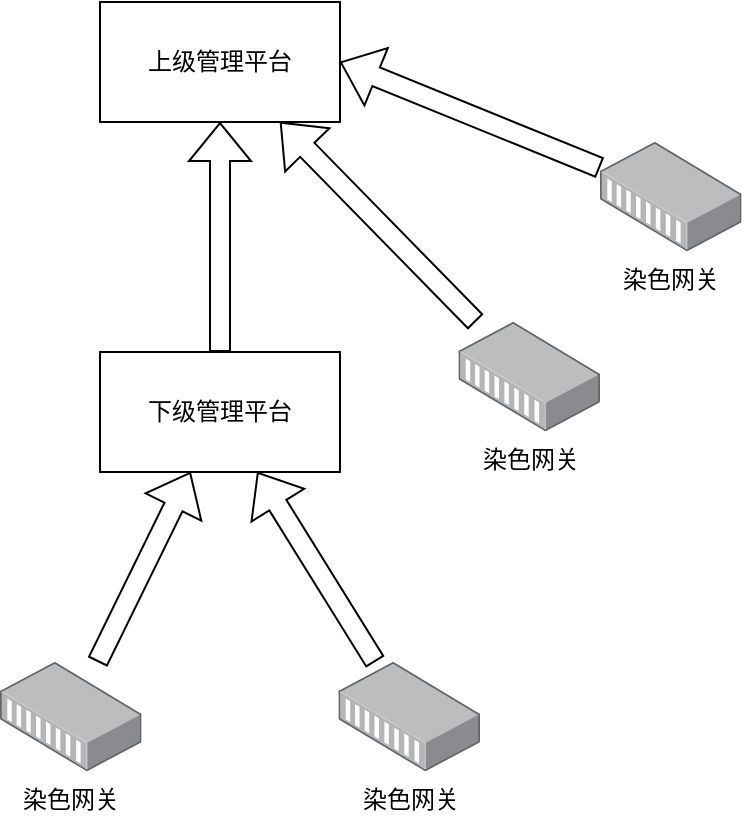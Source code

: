 <mxfile version="17.4.2" type="github" pages="12">
  <diagram id="k4smMWwGvKwOR4Ik-S3E" name="趋势图">
    <mxGraphModel dx="1347" dy="1971" grid="1" gridSize="10" guides="1" tooltips="1" connect="1" arrows="1" fold="1" page="1" pageScale="1" pageWidth="827" pageHeight="1169" math="0" shadow="0">
      <root>
        <mxCell id="NJLI8shMKvCf9KrKucQ3-0" />
        <mxCell id="NJLI8shMKvCf9KrKucQ3-1" parent="NJLI8shMKvCf9KrKucQ3-0" />
        <mxCell id="W-Kb8Sh_XI5pBxy5fv9S-0" value="上级管理平台" style="rounded=0;whiteSpace=wrap;html=1;" parent="NJLI8shMKvCf9KrKucQ3-1" vertex="1">
          <mxGeometry x="310" y="-910" width="120" height="60" as="geometry" />
        </mxCell>
        <mxCell id="W-Kb8Sh_XI5pBxy5fv9S-1" value="" style="edgeStyle=none;shape=flexArrow;rounded=0;orthogonalLoop=1;jettySize=auto;html=1;" parent="NJLI8shMKvCf9KrKucQ3-1" source="W-Kb8Sh_XI5pBxy5fv9S-2" target="W-Kb8Sh_XI5pBxy5fv9S-0" edge="1">
          <mxGeometry relative="1" as="geometry" />
        </mxCell>
        <mxCell id="W-Kb8Sh_XI5pBxy5fv9S-2" value="下级管理平台" style="rounded=0;whiteSpace=wrap;html=1;" parent="NJLI8shMKvCf9KrKucQ3-1" vertex="1">
          <mxGeometry x="310" y="-735" width="120" height="60" as="geometry" />
        </mxCell>
        <mxCell id="W-Kb8Sh_XI5pBxy5fv9S-3" value="" style="edgeStyle=none;shape=flexArrow;rounded=0;orthogonalLoop=1;jettySize=auto;html=1;entryX=0.75;entryY=1;entryDx=0;entryDy=0;" parent="NJLI8shMKvCf9KrKucQ3-1" source="W-Kb8Sh_XI5pBxy5fv9S-4" target="W-Kb8Sh_XI5pBxy5fv9S-0" edge="1">
          <mxGeometry relative="1" as="geometry" />
        </mxCell>
        <mxCell id="W-Kb8Sh_XI5pBxy5fv9S-4" value="染色网关" style="points=[];aspect=fixed;html=1;align=center;shadow=0;dashed=0;image;image=img/lib/allied_telesis/media_converters/Media_Converter_Modular.svg;" parent="NJLI8shMKvCf9KrKucQ3-1" vertex="1">
          <mxGeometry x="489.2" y="-750" width="70.8" height="54.6" as="geometry" />
        </mxCell>
        <mxCell id="W-Kb8Sh_XI5pBxy5fv9S-5" style="edgeStyle=none;shape=flexArrow;rounded=0;orthogonalLoop=1;jettySize=auto;html=1;entryX=1;entryY=0.5;entryDx=0;entryDy=0;" parent="NJLI8shMKvCf9KrKucQ3-1" source="W-Kb8Sh_XI5pBxy5fv9S-6" target="W-Kb8Sh_XI5pBxy5fv9S-0" edge="1">
          <mxGeometry relative="1" as="geometry" />
        </mxCell>
        <mxCell id="W-Kb8Sh_XI5pBxy5fv9S-6" value="染色网关" style="points=[];aspect=fixed;html=1;align=center;shadow=0;dashed=0;image;image=img/lib/allied_telesis/media_converters/Media_Converter_Modular.svg;" parent="NJLI8shMKvCf9KrKucQ3-1" vertex="1">
          <mxGeometry x="560" y="-840" width="70.8" height="54.6" as="geometry" />
        </mxCell>
        <mxCell id="W-Kb8Sh_XI5pBxy5fv9S-7" value="" style="shape=flexArrow;rounded=0;orthogonalLoop=1;jettySize=auto;html=1;" parent="NJLI8shMKvCf9KrKucQ3-1" source="W-Kb8Sh_XI5pBxy5fv9S-8" target="W-Kb8Sh_XI5pBxy5fv9S-2" edge="1">
          <mxGeometry relative="1" as="geometry" />
        </mxCell>
        <mxCell id="W-Kb8Sh_XI5pBxy5fv9S-8" value="染色网关" style="points=[];aspect=fixed;html=1;align=center;shadow=0;dashed=0;image;image=img/lib/allied_telesis/media_converters/Media_Converter_Modular.svg;" parent="NJLI8shMKvCf9KrKucQ3-1" vertex="1">
          <mxGeometry x="260" y="-580" width="70.8" height="54.6" as="geometry" />
        </mxCell>
        <mxCell id="W-Kb8Sh_XI5pBxy5fv9S-9" value="" style="edgeStyle=none;shape=flexArrow;rounded=0;orthogonalLoop=1;jettySize=auto;html=1;" parent="NJLI8shMKvCf9KrKucQ3-1" source="W-Kb8Sh_XI5pBxy5fv9S-10" target="W-Kb8Sh_XI5pBxy5fv9S-2" edge="1">
          <mxGeometry relative="1" as="geometry" />
        </mxCell>
        <mxCell id="W-Kb8Sh_XI5pBxy5fv9S-10" value="染色网关" style="points=[];aspect=fixed;html=1;align=center;shadow=0;dashed=0;image;image=img/lib/allied_telesis/media_converters/Media_Converter_Modular.svg;" parent="NJLI8shMKvCf9KrKucQ3-1" vertex="1">
          <mxGeometry x="429.2" y="-580" width="70.8" height="54.6" as="geometry" />
        </mxCell>
      </root>
    </mxGraphModel>
  </diagram>
  <diagram id="I-PCc_7QJtp3--57oG5d" name="设备-&gt;平台">
    <mxGraphModel dx="2174" dy="1971" grid="1" gridSize="10" guides="1" tooltips="1" connect="1" arrows="1" fold="1" page="1" pageScale="1" pageWidth="827" pageHeight="1169" math="0" shadow="0">
      <root>
        <mxCell id="DFpaLJx0KEZfhMfiUNPI-0" />
        <mxCell id="DFpaLJx0KEZfhMfiUNPI-1" parent="DFpaLJx0KEZfhMfiUNPI-0" />
        <mxCell id="6ZMXe1f9MDhmLWCWLghN-4" value="下级平台" style="shape=umlLifeline;perimeter=lifelinePerimeter;whiteSpace=wrap;html=1;container=1;collapsible=0;recursiveResize=0;outlineConnect=0;" parent="DFpaLJx0KEZfhMfiUNPI-1" vertex="1">
          <mxGeometry x="-150" y="-780" width="100" height="650" as="geometry" />
        </mxCell>
        <mxCell id="6ZMXe1f9MDhmLWCWLghN-5" value="" style="html=1;points=[];perimeter=orthogonalPerimeter;" parent="6ZMXe1f9MDhmLWCWLghN-4" vertex="1">
          <mxGeometry x="45" y="92.0" width="10" height="28" as="geometry" />
        </mxCell>
        <mxCell id="6ZMXe1f9MDhmLWCWLghN-35" value="" style="html=1;points=[];perimeter=orthogonalPerimeter;" parent="6ZMXe1f9MDhmLWCWLghN-4" vertex="1">
          <mxGeometry x="45" y="152" width="10" height="28" as="geometry" />
        </mxCell>
        <mxCell id="6ZMXe1f9MDhmLWCWLghN-40" value="" style="html=1;points=[];perimeter=orthogonalPerimeter;" parent="6ZMXe1f9MDhmLWCWLghN-4" vertex="1">
          <mxGeometry x="45" y="270" width="10" height="28" as="geometry" />
        </mxCell>
        <mxCell id="CB8Sl7y3f9_4LkdyxGWz-1" value="" style="html=1;points=[];perimeter=orthogonalPerimeter;" parent="6ZMXe1f9MDhmLWCWLghN-4" vertex="1">
          <mxGeometry x="45" y="390" width="10" height="28" as="geometry" />
        </mxCell>
        <mxCell id="CB8Sl7y3f9_4LkdyxGWz-18" value="" style="html=1;points=[];perimeter=orthogonalPerimeter;" parent="6ZMXe1f9MDhmLWCWLghN-4" vertex="1">
          <mxGeometry x="50" y="550" width="10" height="28" as="geometry" />
        </mxCell>
        <mxCell id="CB8Sl7y3f9_4LkdyxGWz-38" value="" style="html=1;points=[];perimeter=orthogonalPerimeter;" parent="6ZMXe1f9MDhmLWCWLghN-4" vertex="1">
          <mxGeometry x="45" y="210" width="10" height="30" as="geometry" />
        </mxCell>
        <mxCell id="CB8Sl7y3f9_4LkdyxGWz-39" value="" style="edgeStyle=orthogonalEdgeStyle;html=1;align=left;spacingLeft=2;endArrow=block;rounded=0;entryX=0.969;entryY=0.898;entryDx=0;entryDy=0;entryPerimeter=0;exitX=1.169;exitY=-0.004;exitDx=0;exitDy=0;exitPerimeter=0;" parent="6ZMXe1f9MDhmLWCWLghN-4" source="CB8Sl7y3f9_4LkdyxGWz-38" target="CB8Sl7y3f9_4LkdyxGWz-38" edge="1">
          <mxGeometry relative="1" as="geometry">
            <mxPoint x="70" y="210" as="sourcePoint" />
            <Array as="points">
              <mxPoint x="80" y="210" />
              <mxPoint x="80" y="237" />
            </Array>
          </mxGeometry>
        </mxCell>
        <mxCell id="CB8Sl7y3f9_4LkdyxGWz-40" value="汇聚数据" style="edgeLabel;html=1;align=left;verticalAlign=middle;resizable=0;points=[];" parent="CB8Sl7y3f9_4LkdyxGWz-39" vertex="1" connectable="0">
          <mxGeometry x="-0.109" relative="1" as="geometry">
            <mxPoint y="5" as="offset" />
          </mxGeometry>
        </mxCell>
        <mxCell id="CB8Sl7y3f9_4LkdyxGWz-41" value="" style="html=1;points=[];perimeter=orthogonalPerimeter;" parent="6ZMXe1f9MDhmLWCWLghN-4" vertex="1">
          <mxGeometry x="45" y="470.12" width="10" height="30" as="geometry" />
        </mxCell>
        <mxCell id="CB8Sl7y3f9_4LkdyxGWz-42" value="" style="edgeStyle=orthogonalEdgeStyle;html=1;align=left;spacingLeft=2;endArrow=block;rounded=0;entryX=0.969;entryY=0.898;entryDx=0;entryDy=0;entryPerimeter=0;exitX=1.169;exitY=-0.004;exitDx=0;exitDy=0;exitPerimeter=0;" parent="6ZMXe1f9MDhmLWCWLghN-4" source="CB8Sl7y3f9_4LkdyxGWz-41" target="CB8Sl7y3f9_4LkdyxGWz-41" edge="1">
          <mxGeometry relative="1" as="geometry">
            <mxPoint x="120" y="1250.12" as="sourcePoint" />
            <Array as="points">
              <mxPoint x="80" y="470.12" />
              <mxPoint x="80" y="497.12" />
            </Array>
          </mxGeometry>
        </mxCell>
        <mxCell id="CB8Sl7y3f9_4LkdyxGWz-43" value="汇聚数据" style="edgeLabel;html=1;align=left;verticalAlign=middle;resizable=0;points=[];" parent="CB8Sl7y3f9_4LkdyxGWz-42" vertex="1" connectable="0">
          <mxGeometry x="-0.109" relative="1" as="geometry">
            <mxPoint y="5" as="offset" />
          </mxGeometry>
        </mxCell>
        <mxCell id="6ZMXe1f9MDhmLWCWLghN-8" value="" style="endArrow=none;dashed=1;html=1;rounded=0;" parent="DFpaLJx0KEZfhMfiUNPI-1" edge="1">
          <mxGeometry width="50" height="50" relative="1" as="geometry">
            <mxPoint x="-430" y="-720" as="sourcePoint" />
            <mxPoint x="230" y="-720" as="targetPoint" />
            <Array as="points" />
          </mxGeometry>
        </mxCell>
        <mxCell id="6ZMXe1f9MDhmLWCWLghN-9" value="染色模块" style="shape=umlLifeline;perimeter=lifelinePerimeter;whiteSpace=wrap;html=1;container=1;collapsible=0;recursiveResize=0;outlineConnect=0;" parent="DFpaLJx0KEZfhMfiUNPI-1" vertex="1">
          <mxGeometry x="130" y="-780" width="100" height="650" as="geometry" />
        </mxCell>
        <mxCell id="6ZMXe1f9MDhmLWCWLghN-32" value="" style="html=1;points=[];perimeter=orthogonalPerimeter;" parent="6ZMXe1f9MDhmLWCWLghN-9" vertex="1">
          <mxGeometry x="45" y="92" width="10" height="28" as="geometry" />
        </mxCell>
        <mxCell id="6ZMXe1f9MDhmLWCWLghN-45" value="" style="html=1;points=[];perimeter=orthogonalPerimeter;" parent="6ZMXe1f9MDhmLWCWLghN-9" vertex="1">
          <mxGeometry x="45" y="152" width="10" height="28" as="geometry" />
        </mxCell>
        <mxCell id="CB8Sl7y3f9_4LkdyxGWz-2" value="" style="html=1;points=[];perimeter=orthogonalPerimeter;" parent="6ZMXe1f9MDhmLWCWLghN-9" vertex="1">
          <mxGeometry x="45" y="390" width="10" height="28" as="geometry" />
        </mxCell>
        <mxCell id="6ZMXe1f9MDhmLWCWLghN-14" value="" style="edgeStyle=none;rounded=0;orthogonalLoop=1;jettySize=auto;html=1;entryX=0.995;entryY=0.043;entryDx=0;entryDy=0;entryPerimeter=0;exitX=-0.193;exitY=0.054;exitDx=0;exitDy=0;exitPerimeter=0;" parent="DFpaLJx0KEZfhMfiUNPI-1" source="6ZMXe1f9MDhmLWCWLghN-32" target="6ZMXe1f9MDhmLWCWLghN-5" edge="1">
          <mxGeometry relative="1" as="geometry">
            <mxPoint x="140" y="-687" as="sourcePoint" />
            <mxPoint x="-136" y="-696" as="targetPoint" />
          </mxGeometry>
        </mxCell>
        <mxCell id="6ZMXe1f9MDhmLWCWLghN-31" value="PUSH" style="edgeLabel;html=1;align=center;verticalAlign=middle;resizable=0;points=[];" parent="6ZMXe1f9MDhmLWCWLghN-14" vertex="1" connectable="0">
          <mxGeometry x="-0.343" y="1" relative="1" as="geometry">
            <mxPoint x="54" y="-11" as="offset" />
          </mxGeometry>
        </mxCell>
        <mxCell id="6ZMXe1f9MDhmLWCWLghN-33" value="" style="endArrow=classic;html=1;rounded=0;exitX=1.09;exitY=0.859;exitDx=0;exitDy=0;exitPerimeter=0;entryX=-0.023;entryY=0.859;entryDx=0;entryDy=0;entryPerimeter=0;" parent="DFpaLJx0KEZfhMfiUNPI-1" source="6ZMXe1f9MDhmLWCWLghN-5" target="6ZMXe1f9MDhmLWCWLghN-32" edge="1">
          <mxGeometry width="50" height="50" relative="1" as="geometry">
            <mxPoint x="-16" y="-648" as="sourcePoint" />
            <mxPoint x="34" y="-698" as="targetPoint" />
          </mxGeometry>
        </mxCell>
        <mxCell id="6ZMXe1f9MDhmLWCWLghN-34" value="ACK" style="edgeLabel;html=1;align=center;verticalAlign=middle;resizable=0;points=[];" parent="6ZMXe1f9MDhmLWCWLghN-33" vertex="1" connectable="0">
          <mxGeometry x="-0.088" y="-2" relative="1" as="geometry">
            <mxPoint x="-89" y="-12" as="offset" />
          </mxGeometry>
        </mxCell>
        <mxCell id="gcvQyyXbxjTSaQXd6-Sk-0" value="上级平台" style="shape=umlLifeline;perimeter=lifelinePerimeter;whiteSpace=wrap;html=1;container=1;collapsible=0;recursiveResize=0;outlineConnect=0;" parent="DFpaLJx0KEZfhMfiUNPI-1" vertex="1">
          <mxGeometry x="-430" y="-780" width="100" height="650" as="geometry" />
        </mxCell>
        <mxCell id="gcvQyyXbxjTSaQXd6-Sk-2" value="" style="html=1;points=[];perimeter=orthogonalPerimeter;" parent="gcvQyyXbxjTSaQXd6-Sk-0" vertex="1">
          <mxGeometry x="45" y="270" width="10" height="28" as="geometry" />
        </mxCell>
        <mxCell id="CB8Sl7y3f9_4LkdyxGWz-0" value="" style="endArrow=none;dashed=1;html=1;rounded=0;" parent="gcvQyyXbxjTSaQXd6-Sk-0" edge="1">
          <mxGeometry width="50" height="50" relative="1" as="geometry">
            <mxPoint y="620" as="sourcePoint" />
            <mxPoint x="660" y="620" as="targetPoint" />
            <Array as="points" />
          </mxGeometry>
        </mxCell>
        <mxCell id="CB8Sl7y3f9_4LkdyxGWz-13" value="" style="html=1;points=[];perimeter=orthogonalPerimeter;" parent="gcvQyyXbxjTSaQXd6-Sk-0" vertex="1">
          <mxGeometry x="45" y="550" width="10" height="28" as="geometry" />
        </mxCell>
        <mxCell id="6ZMXe1f9MDhmLWCWLghN-36" value="" style="edgeStyle=none;rounded=0;orthogonalLoop=1;jettySize=auto;html=1;entryX=0.995;entryY=0.043;entryDx=0;entryDy=0;entryPerimeter=0;exitX=0.033;exitY=0.046;exitDx=0;exitDy=0;exitPerimeter=0;" parent="DFpaLJx0KEZfhMfiUNPI-1" source="6ZMXe1f9MDhmLWCWLghN-45" target="6ZMXe1f9MDhmLWCWLghN-35" edge="1">
          <mxGeometry relative="1" as="geometry">
            <mxPoint x="155" y="-625.585" as="sourcePoint" />
            <mxPoint x="-100" y="-636" as="targetPoint" />
          </mxGeometry>
        </mxCell>
        <mxCell id="6ZMXe1f9MDhmLWCWLghN-37" value="PUSH" style="edgeLabel;html=1;align=center;verticalAlign=middle;resizable=0;points=[];" parent="6ZMXe1f9MDhmLWCWLghN-36" vertex="1" connectable="0">
          <mxGeometry x="-0.343" y="1" relative="1" as="geometry">
            <mxPoint x="54" y="-11" as="offset" />
          </mxGeometry>
        </mxCell>
        <mxCell id="6ZMXe1f9MDhmLWCWLghN-38" value="" style="endArrow=classic;html=1;rounded=0;exitX=1.09;exitY=0.859;exitDx=0;exitDy=0;exitPerimeter=0;" parent="DFpaLJx0KEZfhMfiUNPI-1" source="6ZMXe1f9MDhmLWCWLghN-35" target="6ZMXe1f9MDhmLWCWLghN-45" edge="1">
          <mxGeometry width="50" height="50" relative="1" as="geometry">
            <mxPoint x="20" y="-588" as="sourcePoint" />
            <mxPoint x="154.77" y="-603.948" as="targetPoint" />
          </mxGeometry>
        </mxCell>
        <mxCell id="6ZMXe1f9MDhmLWCWLghN-39" value="ACK" style="edgeLabel;html=1;align=center;verticalAlign=middle;resizable=0;points=[];" parent="6ZMXe1f9MDhmLWCWLghN-38" vertex="1" connectable="0">
          <mxGeometry x="-0.088" y="-2" relative="1" as="geometry">
            <mxPoint x="-89" y="-12" as="offset" />
          </mxGeometry>
        </mxCell>
        <mxCell id="gcvQyyXbxjTSaQXd6-Sk-3" value="" style="edgeStyle=none;rounded=0;orthogonalLoop=1;jettySize=auto;html=1;exitX=0.141;exitY=0.064;exitDx=0;exitDy=0;exitPerimeter=0;entryX=0.995;entryY=0.043;entryDx=0;entryDy=0;entryPerimeter=0;" parent="DFpaLJx0KEZfhMfiUNPI-1" source="6ZMXe1f9MDhmLWCWLghN-40" target="gcvQyyXbxjTSaQXd6-Sk-2" edge="1">
          <mxGeometry relative="1" as="geometry">
            <mxPoint x="-125" y="-537.585" as="sourcePoint" />
            <mxPoint x="-380" y="-548" as="targetPoint" />
          </mxGeometry>
        </mxCell>
        <mxCell id="gcvQyyXbxjTSaQXd6-Sk-4" value="PUSH" style="edgeLabel;html=1;align=center;verticalAlign=middle;resizable=0;points=[];" parent="gcvQyyXbxjTSaQXd6-Sk-3" vertex="1" connectable="0">
          <mxGeometry x="-0.343" y="1" relative="1" as="geometry">
            <mxPoint x="54" y="-11" as="offset" />
          </mxGeometry>
        </mxCell>
        <mxCell id="gcvQyyXbxjTSaQXd6-Sk-5" value="" style="endArrow=classic;html=1;rounded=0;exitX=1.09;exitY=0.859;exitDx=0;exitDy=0;exitPerimeter=0;entryX=-0.11;entryY=0.849;entryDx=0;entryDy=0;entryPerimeter=0;" parent="DFpaLJx0KEZfhMfiUNPI-1" source="gcvQyyXbxjTSaQXd6-Sk-2" target="6ZMXe1f9MDhmLWCWLghN-40" edge="1">
          <mxGeometry width="50" height="50" relative="1" as="geometry">
            <mxPoint x="-260" y="-500" as="sourcePoint" />
            <mxPoint x="-125.23" y="-515.948" as="targetPoint" />
          </mxGeometry>
        </mxCell>
        <mxCell id="gcvQyyXbxjTSaQXd6-Sk-6" value="ACK" style="edgeLabel;html=1;align=center;verticalAlign=middle;resizable=0;points=[];" parent="gcvQyyXbxjTSaQXd6-Sk-5" vertex="1" connectable="0">
          <mxGeometry x="-0.088" y="-2" relative="1" as="geometry">
            <mxPoint x="-89" y="-12" as="offset" />
          </mxGeometry>
        </mxCell>
        <mxCell id="6ZMXe1f9MDhmLWCWLghN-17" value="" style="endArrow=none;dashed=1;html=1;rounded=0;" parent="DFpaLJx0KEZfhMfiUNPI-1" edge="1">
          <mxGeometry width="50" height="50" relative="1" as="geometry">
            <mxPoint x="-430" y="-440" as="sourcePoint" />
            <mxPoint x="230" y="-440" as="targetPoint" />
            <Array as="points" />
          </mxGeometry>
        </mxCell>
        <mxCell id="CB8Sl7y3f9_4LkdyxGWz-3" value="" style="edgeStyle=none;rounded=0;orthogonalLoop=1;jettySize=auto;html=1;entryX=-0.128;entryY=0.028;entryDx=0;entryDy=0;entryPerimeter=0;exitX=1.042;exitY=0.052;exitDx=0;exitDy=0;exitPerimeter=0;" parent="DFpaLJx0KEZfhMfiUNPI-1" source="CB8Sl7y3f9_4LkdyxGWz-1" target="CB8Sl7y3f9_4LkdyxGWz-2" edge="1">
          <mxGeometry relative="1" as="geometry">
            <mxPoint x="-90" y="-390" as="sourcePoint" />
            <mxPoint x="34.95" y="-389.996" as="targetPoint" />
          </mxGeometry>
        </mxCell>
        <mxCell id="CB8Sl7y3f9_4LkdyxGWz-4" value="PULL" style="edgeLabel;html=1;align=left;verticalAlign=middle;resizable=0;points=[];" parent="CB8Sl7y3f9_4LkdyxGWz-3" vertex="1" connectable="0">
          <mxGeometry x="-0.343" y="1" relative="1" as="geometry">
            <mxPoint x="-89" y="-10" as="offset" />
          </mxGeometry>
        </mxCell>
        <mxCell id="CB8Sl7y3f9_4LkdyxGWz-5" value="" style="edgeStyle=none;rounded=0;orthogonalLoop=1;jettySize=auto;html=1;exitX=-0.02;exitY=0.743;exitDx=0;exitDy=0;exitPerimeter=0;entryX=1.14;entryY=0.743;entryDx=0;entryDy=0;entryPerimeter=0;" parent="DFpaLJx0KEZfhMfiUNPI-1" source="CB8Sl7y3f9_4LkdyxGWz-2" target="CB8Sl7y3f9_4LkdyxGWz-1" edge="1">
          <mxGeometry relative="1" as="geometry">
            <mxPoint x="170.38" y="-369.912" as="sourcePoint" />
            <mxPoint x="-90" y="-370" as="targetPoint" />
          </mxGeometry>
        </mxCell>
        <mxCell id="CB8Sl7y3f9_4LkdyxGWz-6" value="Response" style="edgeLabel;html=1;align=center;verticalAlign=middle;resizable=0;points=[];" parent="CB8Sl7y3f9_4LkdyxGWz-5" vertex="1" connectable="0">
          <mxGeometry x="-0.343" y="1" relative="1" as="geometry">
            <mxPoint x="54" y="-11" as="offset" />
          </mxGeometry>
        </mxCell>
        <mxCell id="CB8Sl7y3f9_4LkdyxGWz-14" value="" style="edgeStyle=none;rounded=0;orthogonalLoop=1;jettySize=auto;html=1;exitX=1.176;exitY=0.2;exitDx=0;exitDy=0;exitPerimeter=0;entryX=0.033;entryY=0.167;entryDx=0;entryDy=0;entryPerimeter=0;" parent="DFpaLJx0KEZfhMfiUNPI-1" source="CB8Sl7y3f9_4LkdyxGWz-13" target="CB8Sl7y3f9_4LkdyxGWz-18" edge="1">
          <mxGeometry relative="1" as="geometry">
            <mxPoint x="-460" y="-250" as="sourcePoint" />
            <mxPoint x="-380" y="-268" as="targetPoint" />
          </mxGeometry>
        </mxCell>
        <mxCell id="CB8Sl7y3f9_4LkdyxGWz-15" value="PULL" style="edgeLabel;html=1;align=center;verticalAlign=middle;resizable=0;points=[];" parent="CB8Sl7y3f9_4LkdyxGWz-14" vertex="1" connectable="0">
          <mxGeometry x="-0.343" y="1" relative="1" as="geometry">
            <mxPoint x="-65" y="-11" as="offset" />
          </mxGeometry>
        </mxCell>
        <mxCell id="CB8Sl7y3f9_4LkdyxGWz-16" value="" style="endArrow=classic;html=1;rounded=0;exitX=-0.07;exitY=0.907;exitDx=0;exitDy=0;exitPerimeter=0;entryX=1.124;entryY=0.915;entryDx=0;entryDy=0;entryPerimeter=0;" parent="DFpaLJx0KEZfhMfiUNPI-1" source="CB8Sl7y3f9_4LkdyxGWz-18" target="CB8Sl7y3f9_4LkdyxGWz-13" edge="1">
          <mxGeometry width="50" height="50" relative="1" as="geometry">
            <mxPoint x="-260" y="-220" as="sourcePoint" />
            <mxPoint x="-440" y="-235.2" as="targetPoint" />
          </mxGeometry>
        </mxCell>
        <mxCell id="CB8Sl7y3f9_4LkdyxGWz-19" value="Response" style="edgeLabel;html=1;align=center;verticalAlign=middle;resizable=0;points=[];" parent="CB8Sl7y3f9_4LkdyxGWz-16" vertex="1" connectable="0">
          <mxGeometry x="-0.902" y="1" relative="1" as="geometry">
            <mxPoint x="-16" y="-12" as="offset" />
          </mxGeometry>
        </mxCell>
      </root>
    </mxGraphModel>
  </diagram>
  <diagram id="WdJNBxT-kABHJvmbUU_C" name="Page-6">
    <mxGraphModel dx="1347" dy="802" grid="1" gridSize="10" guides="1" tooltips="1" connect="1" arrows="1" fold="1" page="1" pageScale="1" pageWidth="827" pageHeight="1169" math="0" shadow="0">
      <root>
        <mxCell id="IBgHzySFsSw2YQlDGMA0-0" />
        <mxCell id="IBgHzySFsSw2YQlDGMA0-1" parent="IBgHzySFsSw2YQlDGMA0-0" />
        <mxCell id="IBgHzySFsSw2YQlDGMA0-17" value="" style="edgeStyle=orthogonalEdgeStyle;rounded=0;orthogonalLoop=1;jettySize=auto;html=1;" parent="IBgHzySFsSw2YQlDGMA0-1" source="IBgHzySFsSw2YQlDGMA0-2" target="IBgHzySFsSw2YQlDGMA0-16" edge="1">
          <mxGeometry relative="1" as="geometry" />
        </mxCell>
        <mxCell id="IBgHzySFsSw2YQlDGMA0-2" value="设备报警推送" style="rounded=1;whiteSpace=wrap;html=1;" parent="IBgHzySFsSw2YQlDGMA0-1" vertex="1">
          <mxGeometry x="170" y="100" width="120" height="60" as="geometry" />
        </mxCell>
        <mxCell id="IBgHzySFsSw2YQlDGMA0-19" value="" style="edgeStyle=orthogonalEdgeStyle;rounded=0;orthogonalLoop=1;jettySize=auto;html=1;" parent="IBgHzySFsSw2YQlDGMA0-1" source="IBgHzySFsSw2YQlDGMA0-16" target="IBgHzySFsSw2YQlDGMA0-18" edge="1">
          <mxGeometry relative="1" as="geometry" />
        </mxCell>
        <mxCell id="IBgHzySFsSw2YQlDGMA0-16" value="获取当前表名" style="whiteSpace=wrap;html=1;rounded=0;" parent="IBgHzySFsSw2YQlDGMA0-1" vertex="1">
          <mxGeometry x="170" y="200" width="120" height="60" as="geometry" />
        </mxCell>
        <mxCell id="IBgHzySFsSw2YQlDGMA0-21" value="" style="edgeStyle=orthogonalEdgeStyle;rounded=0;orthogonalLoop=1;jettySize=auto;html=1;" parent="IBgHzySFsSw2YQlDGMA0-1" source="IBgHzySFsSw2YQlDGMA0-18" target="IBgHzySFsSw2YQlDGMA0-20" edge="1">
          <mxGeometry relative="1" as="geometry" />
        </mxCell>
        <mxCell id="IBgHzySFsSw2YQlDGMA0-18" value="插入数据" style="whiteSpace=wrap;html=1;rounded=0;" parent="IBgHzySFsSw2YQlDGMA0-1" vertex="1">
          <mxGeometry x="170" y="310" width="120" height="60" as="geometry" />
        </mxCell>
        <mxCell id="IBgHzySFsSw2YQlDGMA0-35" value="" style="edgeStyle=orthogonalEdgeStyle;rounded=0;orthogonalLoop=1;jettySize=auto;html=1;" parent="IBgHzySFsSw2YQlDGMA0-1" source="IBgHzySFsSw2YQlDGMA0-20" target="IBgHzySFsSw2YQlDGMA0-34" edge="1">
          <mxGeometry relative="1" as="geometry" />
        </mxCell>
        <mxCell id="IBgHzySFsSw2YQlDGMA0-20" value="通知数据量更新" style="whiteSpace=wrap;html=1;rounded=0;" parent="IBgHzySFsSw2YQlDGMA0-1" vertex="1">
          <mxGeometry x="170" y="410" width="120" height="60" as="geometry" />
        </mxCell>
        <mxCell id="IBgHzySFsSw2YQlDGMA0-24" value="" style="edgeStyle=orthogonalEdgeStyle;rounded=0;orthogonalLoop=1;jettySize=auto;html=1;startArrow=none;" parent="IBgHzySFsSw2YQlDGMA0-1" source="IBgHzySFsSw2YQlDGMA0-38" edge="1">
          <mxGeometry relative="1" as="geometry">
            <mxPoint x="460" y="240" as="targetPoint" />
          </mxGeometry>
        </mxCell>
        <mxCell id="IBgHzySFsSw2YQlDGMA0-22" value="数据量更新" style="rounded=1;whiteSpace=wrap;html=1;" parent="IBgHzySFsSw2YQlDGMA0-1" vertex="1">
          <mxGeometry x="400" y="100" width="120" height="60" as="geometry" />
        </mxCell>
        <mxCell id="IBgHzySFsSw2YQlDGMA0-43" value="是" style="edgeStyle=orthogonalEdgeStyle;rounded=0;orthogonalLoop=1;jettySize=auto;html=1;" parent="IBgHzySFsSw2YQlDGMA0-1" source="IBgHzySFsSw2YQlDGMA0-27" target="IBgHzySFsSw2YQlDGMA0-42" edge="1">
          <mxGeometry relative="1" as="geometry" />
        </mxCell>
        <mxCell id="IBgHzySFsSw2YQlDGMA0-27" value="更新表与当前表是否相同" style="rhombus;whiteSpace=wrap;html=1;" parent="IBgHzySFsSw2YQlDGMA0-1" vertex="1">
          <mxGeometry x="420" y="290" width="80" height="80" as="geometry" />
        </mxCell>
        <mxCell id="IBgHzySFsSw2YQlDGMA0-34" value="结束" style="rounded=1;whiteSpace=wrap;html=1;" parent="IBgHzySFsSw2YQlDGMA0-1" vertex="1">
          <mxGeometry x="170" y="510" width="120" height="60" as="geometry" />
        </mxCell>
        <mxCell id="IBgHzySFsSw2YQlDGMA0-39" value="" style="edgeStyle=orthogonalEdgeStyle;rounded=0;orthogonalLoop=1;jettySize=auto;html=1;" parent="IBgHzySFsSw2YQlDGMA0-1" source="IBgHzySFsSw2YQlDGMA0-38" target="IBgHzySFsSw2YQlDGMA0-27" edge="1">
          <mxGeometry relative="1" as="geometry" />
        </mxCell>
        <mxCell id="IBgHzySFsSw2YQlDGMA0-49" style="edgeStyle=orthogonalEdgeStyle;rounded=0;orthogonalLoop=1;jettySize=auto;html=1;entryX=1;entryY=0.5;entryDx=0;entryDy=0;exitX=1;exitY=0.5;exitDx=0;exitDy=0;" parent="IBgHzySFsSw2YQlDGMA0-1" source="IBgHzySFsSw2YQlDGMA0-27" target="IBgHzySFsSw2YQlDGMA0-46" edge="1">
          <mxGeometry relative="1" as="geometry">
            <Array as="points">
              <mxPoint x="580" y="330" />
              <mxPoint x="580" y="680" />
            </Array>
          </mxGeometry>
        </mxCell>
        <mxCell id="IBgHzySFsSw2YQlDGMA0-50" value="否" style="edgeLabel;html=1;align=center;verticalAlign=middle;resizable=0;points=[];" parent="IBgHzySFsSw2YQlDGMA0-49" vertex="1" connectable="0">
          <mxGeometry x="-0.198" relative="1" as="geometry">
            <mxPoint as="offset" />
          </mxGeometry>
        </mxCell>
        <mxCell id="IBgHzySFsSw2YQlDGMA0-45" value="是" style="edgeStyle=orthogonalEdgeStyle;rounded=0;orthogonalLoop=1;jettySize=auto;html=1;" parent="IBgHzySFsSw2YQlDGMA0-1" source="IBgHzySFsSw2YQlDGMA0-42" target="IBgHzySFsSw2YQlDGMA0-44" edge="1">
          <mxGeometry relative="1" as="geometry" />
        </mxCell>
        <mxCell id="IBgHzySFsSw2YQlDGMA0-51" style="edgeStyle=orthogonalEdgeStyle;rounded=0;orthogonalLoop=1;jettySize=auto;html=1;exitX=1;exitY=0.5;exitDx=0;exitDy=0;entryX=1;entryY=0.5;entryDx=0;entryDy=0;" parent="IBgHzySFsSw2YQlDGMA0-1" source="IBgHzySFsSw2YQlDGMA0-42" target="IBgHzySFsSw2YQlDGMA0-46" edge="1">
          <mxGeometry relative="1" as="geometry">
            <Array as="points">
              <mxPoint x="580" y="470" />
              <mxPoint x="580" y="680" />
            </Array>
          </mxGeometry>
        </mxCell>
        <mxCell id="IBgHzySFsSw2YQlDGMA0-42" value="是否需要创建新表" style="rhombus;whiteSpace=wrap;html=1;" parent="IBgHzySFsSw2YQlDGMA0-1" vertex="1">
          <mxGeometry x="420" y="430" width="80" height="80" as="geometry" />
        </mxCell>
        <mxCell id="IBgHzySFsSw2YQlDGMA0-48" value="" style="edgeStyle=orthogonalEdgeStyle;rounded=0;orthogonalLoop=1;jettySize=auto;html=1;" parent="IBgHzySFsSw2YQlDGMA0-1" source="IBgHzySFsSw2YQlDGMA0-44" target="IBgHzySFsSw2YQlDGMA0-46" edge="1">
          <mxGeometry relative="1" as="geometry" />
        </mxCell>
        <mxCell id="IBgHzySFsSw2YQlDGMA0-44" value="创建新，并更新当前表" style="whiteSpace=wrap;html=1;" parent="IBgHzySFsSw2YQlDGMA0-1" vertex="1">
          <mxGeometry x="400" y="555" width="120" height="60" as="geometry" />
        </mxCell>
        <mxCell id="IBgHzySFsSw2YQlDGMA0-46" value="结束" style="rounded=1;whiteSpace=wrap;html=1;" parent="IBgHzySFsSw2YQlDGMA0-1" vertex="1">
          <mxGeometry x="400" y="650" width="120" height="60" as="geometry" />
        </mxCell>
        <mxCell id="IBgHzySFsSw2YQlDGMA0-38" value="更新表的数据条数" style="whiteSpace=wrap;html=1;" parent="IBgHzySFsSw2YQlDGMA0-1" vertex="1">
          <mxGeometry x="400" y="200" width="120" height="60" as="geometry" />
        </mxCell>
        <mxCell id="IBgHzySFsSw2YQlDGMA0-52" value="" style="edgeStyle=orthogonalEdgeStyle;rounded=0;orthogonalLoop=1;jettySize=auto;html=1;endArrow=none;" parent="IBgHzySFsSw2YQlDGMA0-1" source="IBgHzySFsSw2YQlDGMA0-22" target="IBgHzySFsSw2YQlDGMA0-38" edge="1">
          <mxGeometry relative="1" as="geometry">
            <mxPoint x="460" y="160" as="sourcePoint" />
            <mxPoint x="460" y="240" as="targetPoint" />
          </mxGeometry>
        </mxCell>
      </root>
    </mxGraphModel>
  </diagram>
  <diagram name="流量通信流程" id="c37626ed-c26b-45fb-9056-f9ebc6bb27b6">
    <mxGraphModel dx="1347" dy="802" grid="0" gridSize="10" guides="1" tooltips="1" connect="1" arrows="1" fold="1" page="1" pageScale="1" pageWidth="1100" pageHeight="850" math="0" shadow="0">
      <root>
        <mxCell id="0" />
        <mxCell id="1" parent="0" />
        <mxCell id="d9Q32FyF8UjTazxd6HZi-3" value="Byte-order" style="edgeStyle=orthogonalEdgeStyle;curved=0;rounded=0;sketch=0;orthogonalLoop=1;jettySize=auto;html=1;" parent="1" source="d9Q32FyF8UjTazxd6HZi-1" target="d9Q32FyF8UjTazxd6HZi-2" edge="1">
          <mxGeometry relative="1" as="geometry" />
        </mxCell>
        <mxCell id="d9Q32FyF8UjTazxd6HZi-1" value="struct" style="rounded=0;whiteSpace=wrap;html=1;sketch=0;" parent="1" vertex="1">
          <mxGeometry x="233" y="215" width="60" height="38" as="geometry" />
        </mxCell>
        <mxCell id="d9Q32FyF8UjTazxd6HZi-7" value="" style="edgeStyle=orthogonalEdgeStyle;curved=0;rounded=0;sketch=0;orthogonalLoop=1;jettySize=auto;html=1;" parent="1" source="d9Q32FyF8UjTazxd6HZi-2" target="d9Q32FyF8UjTazxd6HZi-6" edge="1">
          <mxGeometry relative="1" as="geometry" />
        </mxCell>
        <mxCell id="d9Q32FyF8UjTazxd6HZi-2" value="t-struct" style="rounded=0;whiteSpace=wrap;html=1;sketch=0;" parent="1" vertex="1">
          <mxGeometry x="233" y="308" width="60" height="38" as="geometry" />
        </mxCell>
        <mxCell id="d9Q32FyF8UjTazxd6HZi-11" value="Base64-Encode" style="edgeStyle=orthogonalEdgeStyle;curved=0;rounded=0;sketch=0;orthogonalLoop=1;jettySize=auto;html=1;" parent="1" source="d9Q32FyF8UjTazxd6HZi-6" target="d9Q32FyF8UjTazxd6HZi-10" edge="1">
          <mxGeometry relative="1" as="geometry" />
        </mxCell>
        <mxCell id="d9Q32FyF8UjTazxd6HZi-6" value="char buff" style="rounded=0;whiteSpace=wrap;html=1;sketch=0;" parent="1" vertex="1">
          <mxGeometry x="233" y="376" width="60" height="38" as="geometry" />
        </mxCell>
        <mxCell id="d9Q32FyF8UjTazxd6HZi-20" style="edgeStyle=orthogonalEdgeStyle;curved=0;rounded=0;sketch=0;orthogonalLoop=1;jettySize=auto;html=1;exitX=1;exitY=0.5;exitDx=0;exitDy=0;entryX=0;entryY=0.5;entryDx=0;entryDy=0;dashed=1;" parent="1" source="d9Q32FyF8UjTazxd6HZi-10" target="d9Q32FyF8UjTazxd6HZi-18" edge="1">
          <mxGeometry relative="1" as="geometry" />
        </mxCell>
        <mxCell id="d9Q32FyF8UjTazxd6HZi-22" value="HTTPS" style="edgeLabel;html=1;align=center;verticalAlign=middle;resizable=0;points=[];rounded=0;" parent="d9Q32FyF8UjTazxd6HZi-20" vertex="1" connectable="0">
          <mxGeometry x="0.14" relative="1" as="geometry">
            <mxPoint as="offset" />
          </mxGeometry>
        </mxCell>
        <mxCell id="d9Q32FyF8UjTazxd6HZi-10" value="ASCII" style="rounded=0;whiteSpace=wrap;html=1;sketch=0;" parent="1" vertex="1">
          <mxGeometry x="233" y="468" width="60" height="38" as="geometry" />
        </mxCell>
        <mxCell id="d9Q32FyF8UjTazxd6HZi-12" value="Byte-order" style="edgeStyle=orthogonalEdgeStyle;curved=0;rounded=0;sketch=0;orthogonalLoop=1;jettySize=auto;html=1;" parent="1" source="d9Q32FyF8UjTazxd6HZi-15" target="d9Q32FyF8UjTazxd6HZi-13" edge="1">
          <mxGeometry relative="1" as="geometry" />
        </mxCell>
        <mxCell id="d9Q32FyF8UjTazxd6HZi-13" value="struct" style="rounded=0;whiteSpace=wrap;html=1;sketch=0;" parent="1" vertex="1">
          <mxGeometry x="457" y="215" width="60" height="38" as="geometry" />
        </mxCell>
        <mxCell id="d9Q32FyF8UjTazxd6HZi-14" value="" style="edgeStyle=orthogonalEdgeStyle;curved=0;rounded=0;sketch=0;orthogonalLoop=1;jettySize=auto;html=1;" parent="1" source="d9Q32FyF8UjTazxd6HZi-17" target="d9Q32FyF8UjTazxd6HZi-15" edge="1">
          <mxGeometry relative="1" as="geometry" />
        </mxCell>
        <mxCell id="d9Q32FyF8UjTazxd6HZi-15" value="t-struct" style="rounded=0;whiteSpace=wrap;html=1;sketch=0;" parent="1" vertex="1">
          <mxGeometry x="457" y="308" width="60" height="38" as="geometry" />
        </mxCell>
        <mxCell id="d9Q32FyF8UjTazxd6HZi-16" value="Base64-Decode" style="edgeStyle=orthogonalEdgeStyle;curved=0;rounded=0;sketch=0;orthogonalLoop=1;jettySize=auto;html=1;" parent="1" source="d9Q32FyF8UjTazxd6HZi-18" target="d9Q32FyF8UjTazxd6HZi-17" edge="1">
          <mxGeometry relative="1" as="geometry" />
        </mxCell>
        <mxCell id="d9Q32FyF8UjTazxd6HZi-17" value="char buff" style="rounded=0;whiteSpace=wrap;html=1;sketch=0;" parent="1" vertex="1">
          <mxGeometry x="457" y="376" width="60" height="38" as="geometry" />
        </mxCell>
        <mxCell id="d9Q32FyF8UjTazxd6HZi-18" value="ASCII" style="rounded=0;whiteSpace=wrap;html=1;sketch=0;" parent="1" vertex="1">
          <mxGeometry x="457" y="468" width="60" height="38" as="geometry" />
        </mxCell>
      </root>
    </mxGraphModel>
  </diagram>
  <diagram id="hVQ6xO76c7vsi_Zf0ho7" name="染色-设备流量数据结构图">
    <mxGraphModel dx="1347" dy="3140" grid="0" gridSize="10" guides="1" tooltips="1" connect="1" arrows="1" fold="1" page="1" pageScale="1" pageWidth="827" pageHeight="1169" math="0" shadow="0">
      <root>
        <mxCell id="G6cySKqPKxWfIRrgHfy4-0" />
        <mxCell id="G6cySKqPKxWfIRrgHfy4-1" parent="G6cySKqPKxWfIRrgHfy4-0" />
        <mxCell id="R41c7H0KdIJZa5yrkZOM-0" value="" style="rounded=0;whiteSpace=wrap;html=1;sketch=0;fillColor=#dae8fc;strokeColor=#000000;" parent="G6cySKqPKxWfIRrgHfy4-1" vertex="1">
          <mxGeometry x="324" y="-1977" width="120" height="133" as="geometry" />
        </mxCell>
        <mxCell id="R41c7H0KdIJZa5yrkZOM-7" value="peak_pps" style="rounded=0;whiteSpace=wrap;html=1;sketch=0;strokeColor=#000000;fillColor=none;" parent="G6cySKqPKxWfIRrgHfy4-1" vertex="1">
          <mxGeometry x="324" y="-1877" width="120" height="33" as="geometry" />
        </mxCell>
        <mxCell id="R41c7H0KdIJZa5yrkZOM-8" value="peak_bps" style="rounded=0;whiteSpace=wrap;html=1;sketch=0;strokeColor=#000000;fillColor=none;" parent="G6cySKqPKxWfIRrgHfy4-1" vertex="1">
          <mxGeometry x="324" y="-1910" width="120" height="33" as="geometry" />
        </mxCell>
        <mxCell id="R41c7H0KdIJZa5yrkZOM-9" value="pkt_bytes" style="rounded=0;whiteSpace=wrap;html=1;sketch=0;strokeColor=#000000;fillColor=none;" parent="G6cySKqPKxWfIRrgHfy4-1" vertex="1">
          <mxGeometry x="324" y="-1943" width="120" height="33" as="geometry" />
        </mxCell>
        <mxCell id="R41c7H0KdIJZa5yrkZOM-10" value="pkt_count" style="rounded=0;whiteSpace=wrap;html=1;sketch=0;strokeColor=#000000;fillColor=none;" parent="G6cySKqPKxWfIRrgHfy4-1" vertex="1">
          <mxGeometry x="324" y="-1977" width="120" height="34" as="geometry" />
        </mxCell>
        <mxCell id="R41c7H0KdIJZa5yrkZOM-24" value="..." style="rounded=0;whiteSpace=wrap;html=1;sketch=0;strokeColor=#000000;fillColor=none;" parent="G6cySKqPKxWfIRrgHfy4-1" vertex="1">
          <mxGeometry x="324" y="-1844" width="120" height="20" as="geometry" />
        </mxCell>
        <mxCell id="R41c7H0KdIJZa5yrkZOM-25" value="" style="endArrow=none;dashed=1;html=1;sketch=0;curved=0;strokeWidth=1;jumpSize=8;" parent="G6cySKqPKxWfIRrgHfy4-1" edge="1">
          <mxGeometry width="50" height="50" relative="1" as="geometry">
            <mxPoint x="212" y="-1844" as="sourcePoint" />
            <mxPoint x="324" y="-1844" as="targetPoint" />
          </mxGeometry>
        </mxCell>
        <mxCell id="R41c7H0KdIJZa5yrkZOM-26" value="traffic_verify" style="text;html=1;strokeColor=none;fillColor=none;align=right;verticalAlign=middle;whiteSpace=wrap;rounded=0;sketch=0;strokeWidth=1;fontSize=12;" parent="G6cySKqPKxWfIRrgHfy4-1" vertex="1">
          <mxGeometry x="223" y="-1919" width="95" height="17" as="geometry" />
        </mxCell>
        <mxCell id="Gnx_A-ZZGSzYn7AsSHXp-0" value="..." style="rounded=0;whiteSpace=wrap;html=1;sketch=0;strokeColor=#000000;fillColor=none;" parent="G6cySKqPKxWfIRrgHfy4-1" vertex="1">
          <mxGeometry x="324" y="-1824" width="120" height="20" as="geometry" />
        </mxCell>
        <mxCell id="Gnx_A-ZZGSzYn7AsSHXp-1" value="..." style="rounded=0;whiteSpace=wrap;html=1;sketch=0;strokeColor=#000000;fillColor=none;" parent="G6cySKqPKxWfIRrgHfy4-1" vertex="1">
          <mxGeometry x="324" y="-1804" width="120" height="20" as="geometry" />
        </mxCell>
        <mxCell id="Gnx_A-ZZGSzYn7AsSHXp-2" value="..." style="rounded=0;whiteSpace=wrap;html=1;sketch=0;strokeColor=#000000;fillColor=none;" parent="G6cySKqPKxWfIRrgHfy4-1" vertex="1">
          <mxGeometry x="324" y="-1784" width="120" height="20" as="geometry" />
        </mxCell>
        <mxCell id="Gnx_A-ZZGSzYn7AsSHXp-3" value="..." style="rounded=0;whiteSpace=wrap;html=1;sketch=0;strokeColor=#000000;fillColor=none;" parent="G6cySKqPKxWfIRrgHfy4-1" vertex="1">
          <mxGeometry x="324" y="-1764" width="120" height="20" as="geometry" />
        </mxCell>
        <mxCell id="Gnx_A-ZZGSzYn7AsSHXp-4" value="..." style="rounded=0;whiteSpace=wrap;html=1;sketch=0;strokeColor=#000000;fillColor=none;" parent="G6cySKqPKxWfIRrgHfy4-1" vertex="1">
          <mxGeometry x="324" y="-1744" width="120" height="20" as="geometry" />
        </mxCell>
        <mxCell id="Gnx_A-ZZGSzYn7AsSHXp-5" value="" style="endArrow=none;dashed=1;html=1;sketch=0;curved=0;strokeWidth=1;jumpSize=8;" parent="G6cySKqPKxWfIRrgHfy4-1" edge="1">
          <mxGeometry width="50" height="50" relative="1" as="geometry">
            <mxPoint x="212" y="-1824" as="sourcePoint" />
            <mxPoint x="324" y="-1824" as="targetPoint" />
          </mxGeometry>
        </mxCell>
        <mxCell id="Gnx_A-ZZGSzYn7AsSHXp-6" value="" style="endArrow=none;dashed=1;html=1;sketch=0;curved=0;strokeWidth=1;jumpSize=8;" parent="G6cySKqPKxWfIRrgHfy4-1" edge="1">
          <mxGeometry width="50" height="50" relative="1" as="geometry">
            <mxPoint x="212" y="-1804" as="sourcePoint" />
            <mxPoint x="324" y="-1804" as="targetPoint" />
          </mxGeometry>
        </mxCell>
        <mxCell id="Gnx_A-ZZGSzYn7AsSHXp-7" value="" style="endArrow=none;dashed=1;html=1;sketch=0;curved=0;strokeWidth=1;jumpSize=8;" parent="G6cySKqPKxWfIRrgHfy4-1" edge="1">
          <mxGeometry width="50" height="50" relative="1" as="geometry">
            <mxPoint x="212" y="-1784" as="sourcePoint" />
            <mxPoint x="324" y="-1784" as="targetPoint" />
          </mxGeometry>
        </mxCell>
        <mxCell id="Gnx_A-ZZGSzYn7AsSHXp-8" value="" style="endArrow=none;dashed=1;html=1;sketch=0;curved=0;strokeWidth=1;jumpSize=8;" parent="G6cySKqPKxWfIRrgHfy4-1" edge="1">
          <mxGeometry width="50" height="50" relative="1" as="geometry">
            <mxPoint x="212" y="-1764" as="sourcePoint" />
            <mxPoint x="324" y="-1764.19" as="targetPoint" />
          </mxGeometry>
        </mxCell>
        <mxCell id="Gnx_A-ZZGSzYn7AsSHXp-9" value="" style="endArrow=none;dashed=1;html=1;sketch=0;curved=0;strokeWidth=1;jumpSize=8;" parent="G6cySKqPKxWfIRrgHfy4-1" edge="1">
          <mxGeometry width="50" height="50" relative="1" as="geometry">
            <mxPoint x="212" y="-1744" as="sourcePoint" />
            <mxPoint x="324" y="-1744" as="targetPoint" />
          </mxGeometry>
        </mxCell>
        <mxCell id="Gnx_A-ZZGSzYn7AsSHXp-12" value="traffic_success" style="text;html=1;strokeColor=none;fillColor=none;align=right;verticalAlign=middle;whiteSpace=wrap;rounded=0;sketch=0;strokeWidth=1;fontSize=12;" parent="G6cySKqPKxWfIRrgHfy4-1" vertex="1">
          <mxGeometry x="213" y="-1842.5" width="105" height="17" as="geometry" />
        </mxCell>
        <mxCell id="Gnx_A-ZZGSzYn7AsSHXp-13" value="traffic_error" style="text;html=1;strokeColor=none;fillColor=none;align=right;verticalAlign=middle;whiteSpace=wrap;rounded=0;sketch=0;strokeWidth=1;fontSize=12;" parent="G6cySKqPKxWfIRrgHfy4-1" vertex="1">
          <mxGeometry x="219" y="-1822.5" width="99" height="17" as="geometry" />
        </mxCell>
        <mxCell id="Gnx_A-ZZGSzYn7AsSHXp-14" value="traffic_nocolor" style="text;html=1;strokeColor=none;fillColor=none;align=right;verticalAlign=middle;whiteSpace=wrap;rounded=0;sketch=0;strokeWidth=1;fontSize=12;" parent="G6cySKqPKxWfIRrgHfy4-1" vertex="1">
          <mxGeometry x="220" y="-1802.5" width="98" height="17" as="geometry" />
        </mxCell>
        <mxCell id="Gnx_A-ZZGSzYn7AsSHXp-15" value="traffic_invalid_factor" style="text;html=1;strokeColor=none;fillColor=none;align=right;verticalAlign=middle;whiteSpace=wrap;rounded=0;sketch=0;strokeWidth=1;fontSize=12;" parent="G6cySKqPKxWfIRrgHfy4-1" vertex="1">
          <mxGeometry x="205" y="-1782.5" width="113" height="17" as="geometry" />
        </mxCell>
        <mxCell id="Gnx_A-ZZGSzYn7AsSHXp-16" value="traffic_err_area" style="text;html=1;strokeColor=none;fillColor=none;align=right;verticalAlign=middle;whiteSpace=wrap;rounded=0;sketch=0;strokeWidth=1;fontSize=12;" parent="G6cySKqPKxWfIRrgHfy4-1" vertex="1">
          <mxGeometry x="209" y="-1762.5" width="109" height="17" as="geometry" />
        </mxCell>
        <mxCell id="Gnx_A-ZZGSzYn7AsSHXp-17" value="traffic_err_province" style="text;html=1;strokeColor=none;fillColor=none;align=right;verticalAlign=middle;whiteSpace=wrap;rounded=0;sketch=0;strokeWidth=1;fontSize=12;" parent="G6cySKqPKxWfIRrgHfy4-1" vertex="1">
          <mxGeometry x="212" y="-1742.5" width="106" height="17" as="geometry" />
        </mxCell>
        <mxCell id="Gnx_A-ZZGSzYn7AsSHXp-21" value="..." style="rounded=0;whiteSpace=wrap;html=1;sketch=0;strokeColor=#000000;fillColor=none;" parent="G6cySKqPKxWfIRrgHfy4-1" vertex="1">
          <mxGeometry x="324" y="-1724" width="120" height="23" as="geometry" />
        </mxCell>
        <mxCell id="Gnx_A-ZZGSzYn7AsSHXp-41" value="..." style="rounded=0;whiteSpace=wrap;html=1;sketch=0;strokeColor=#000000;fillColor=none;" parent="G6cySKqPKxWfIRrgHfy4-1" vertex="1">
          <mxGeometry x="324" y="-1678" width="120" height="23" as="geometry" />
        </mxCell>
        <mxCell id="Gnx_A-ZZGSzYn7AsSHXp-42" value="..." style="rounded=0;whiteSpace=wrap;html=1;sketch=0;strokeColor=#000000;fillColor=none;" parent="G6cySKqPKxWfIRrgHfy4-1" vertex="1">
          <mxGeometry x="324" y="-1655" width="120" height="23" as="geometry" />
        </mxCell>
        <mxCell id="Gnx_A-ZZGSzYn7AsSHXp-44" value="..." style="rounded=0;whiteSpace=wrap;html=1;sketch=0;strokeColor=#000000;fillColor=none;" parent="G6cySKqPKxWfIRrgHfy4-1" vertex="1">
          <mxGeometry x="324" y="-1632" width="120" height="23" as="geometry" />
        </mxCell>
        <mxCell id="Gnx_A-ZZGSzYn7AsSHXp-45" value="..." style="rounded=0;whiteSpace=wrap;html=1;sketch=0;strokeColor=#000000;fillColor=none;" parent="G6cySKqPKxWfIRrgHfy4-1" vertex="1">
          <mxGeometry x="324" y="-1609" width="120" height="23" as="geometry" />
        </mxCell>
        <mxCell id="Gnx_A-ZZGSzYn7AsSHXp-46" value="..." style="rounded=0;whiteSpace=wrap;html=1;sketch=0;strokeColor=#000000;fillColor=none;" parent="G6cySKqPKxWfIRrgHfy4-1" vertex="1">
          <mxGeometry x="324" y="-1586" width="120" height="23" as="geometry" />
        </mxCell>
        <mxCell id="Gnx_A-ZZGSzYn7AsSHXp-47" value="..." style="rounded=0;whiteSpace=wrap;html=1;sketch=0;strokeColor=#000000;fillColor=none;" parent="G6cySKqPKxWfIRrgHfy4-1" vertex="1">
          <mxGeometry x="324" y="-1563" width="120" height="23" as="geometry" />
        </mxCell>
        <mxCell id="Gnx_A-ZZGSzYn7AsSHXp-49" value="" style="endArrow=none;dashed=1;html=1;sketch=0;curved=0;strokeWidth=1;jumpSize=8;" parent="G6cySKqPKxWfIRrgHfy4-1" edge="1">
          <mxGeometry width="50" height="50" relative="1" as="geometry">
            <mxPoint x="444" y="-1632" as="sourcePoint" />
            <mxPoint x="549" y="-1632" as="targetPoint" />
          </mxGeometry>
        </mxCell>
        <mxCell id="Gnx_A-ZZGSzYn7AsSHXp-50" value="" style="endArrow=none;dashed=1;html=1;sketch=0;curved=0;strokeWidth=1;jumpSize=8;" parent="G6cySKqPKxWfIRrgHfy4-1" edge="1">
          <mxGeometry width="50" height="50" relative="1" as="geometry">
            <mxPoint x="444" y="-1609" as="sourcePoint" />
            <mxPoint x="549" y="-1609" as="targetPoint" />
          </mxGeometry>
        </mxCell>
        <mxCell id="Gnx_A-ZZGSzYn7AsSHXp-52" value="" style="endArrow=none;dashed=1;html=1;sketch=0;curved=0;strokeWidth=1;jumpSize=8;" parent="G6cySKqPKxWfIRrgHfy4-1" edge="1">
          <mxGeometry width="50" height="50" relative="1" as="geometry">
            <mxPoint x="444" y="-1563" as="sourcePoint" />
            <mxPoint x="549" y="-1563" as="targetPoint" />
          </mxGeometry>
        </mxCell>
        <mxCell id="Gnx_A-ZZGSzYn7AsSHXp-53" value="" style="endArrow=none;dashed=1;html=1;sketch=0;curved=0;strokeWidth=1;jumpSize=8;" parent="G6cySKqPKxWfIRrgHfy4-1" edge="1">
          <mxGeometry width="50" height="50" relative="1" as="geometry">
            <mxPoint x="444" y="-1540" as="sourcePoint" />
            <mxPoint x="549" y="-1540" as="targetPoint" />
          </mxGeometry>
        </mxCell>
        <mxCell id="Gnx_A-ZZGSzYn7AsSHXp-60" value="..." style="rounded=0;whiteSpace=wrap;html=1;sketch=0;strokeColor=#000000;fillColor=none;" parent="G6cySKqPKxWfIRrgHfy4-1" vertex="1">
          <mxGeometry x="324" y="-1540" width="120" height="23" as="geometry" />
        </mxCell>
        <mxCell id="Gnx_A-ZZGSzYn7AsSHXp-67" value="&lt;span style=&quot;color: rgb(0 , 0 , 0) ; font-family: &amp;#34;helvetica&amp;#34; ; font-size: 14px ; font-style: normal ; font-weight: 400 ; letter-spacing: normal ; text-align: center ; text-indent: 0px ; text-transform: none ; word-spacing: 0px ; background-color: rgb(248 , 249 , 250) ; display: inline ; float: none&quot;&gt;Area0&lt;/span&gt;" style="text;whiteSpace=wrap;html=1;fontSize=14;" parent="G6cySKqPKxWfIRrgHfy4-1" vertex="1">
          <mxGeometry x="449" y="-1856.5" width="44" height="31" as="geometry" />
        </mxCell>
        <mxCell id="Gnx_A-ZZGSzYn7AsSHXp-68" value="染色统计流量" style="text;html=1;strokeColor=none;fillColor=none;align=center;verticalAlign=middle;whiteSpace=wrap;rounded=0;sketch=0;fontSize=14;" parent="G6cySKqPKxWfIRrgHfy4-1" vertex="1">
          <mxGeometry x="593" y="-2058" width="21" height="30" as="geometry" />
        </mxCell>
        <mxCell id="Gnx_A-ZZGSzYn7AsSHXp-72" value="脱色、验色统计流量" style="text;html=1;strokeColor=none;fillColor=none;align=center;verticalAlign=middle;whiteSpace=wrap;rounded=0;sketch=0;fontSize=14;" parent="G6cySKqPKxWfIRrgHfy4-1" vertex="1">
          <mxGeometry x="566" y="-1769" width="75" height="30" as="geometry" />
        </mxCell>
        <mxCell id="ktZp4E5nmqN6KPojNA9Z-4" value="peak_pps" style="rounded=0;whiteSpace=wrap;html=1;sketch=0;fillColor=#dae8fc;strokeColor=#000000;" parent="G6cySKqPKxWfIRrgHfy4-1" vertex="1">
          <mxGeometry x="324" y="-2010" width="120" height="33" as="geometry" />
        </mxCell>
        <mxCell id="ktZp4E5nmqN6KPojNA9Z-5" value="peak_bps" style="rounded=0;whiteSpace=wrap;html=1;sketch=0;fillColor=#dae8fc;strokeColor=#000000;" parent="G6cySKqPKxWfIRrgHfy4-1" vertex="1">
          <mxGeometry x="324" y="-2043" width="120" height="33" as="geometry" />
        </mxCell>
        <mxCell id="ktZp4E5nmqN6KPojNA9Z-10" value="" style="endArrow=none;dashed=1;html=1;sketch=0;curved=0;strokeWidth=1;jumpSize=8;" parent="G6cySKqPKxWfIRrgHfy4-1" edge="1">
          <mxGeometry width="50" height="50" relative="1" as="geometry">
            <mxPoint x="447" y="-2110.69" as="sourcePoint" />
            <mxPoint x="641.0" y="-2110.69" as="targetPoint" />
          </mxGeometry>
        </mxCell>
        <mxCell id="ktZp4E5nmqN6KPojNA9Z-11" value="" style="endArrow=none;dashed=1;html=1;sketch=0;curved=0;strokeWidth=1;jumpSize=8;" parent="G6cySKqPKxWfIRrgHfy4-1" edge="1">
          <mxGeometry width="50" height="50" relative="1" as="geometry">
            <mxPoint x="444" y="-1977.4" as="sourcePoint" />
            <mxPoint x="638.0" y="-1977.4" as="targetPoint" />
          </mxGeometry>
        </mxCell>
        <mxCell id="ktZp4E5nmqN6KPojNA9Z-12" value="" style="endArrow=none;dashed=1;html=1;sketch=0;curved=0;strokeWidth=1;jumpSize=8;" parent="G6cySKqPKxWfIRrgHfy4-1" edge="1">
          <mxGeometry width="50" height="50" relative="1" as="geometry">
            <mxPoint x="444" y="-1701" as="sourcePoint" />
            <mxPoint x="549" y="-1701" as="targetPoint" />
          </mxGeometry>
        </mxCell>
        <mxCell id="ktZp4E5nmqN6KPojNA9Z-13" value="" style="endArrow=none;dashed=1;html=1;sketch=0;curved=0;strokeWidth=1;jumpSize=8;" parent="G6cySKqPKxWfIRrgHfy4-1" edge="1">
          <mxGeometry width="50" height="50" relative="1" as="geometry">
            <mxPoint x="443" y="-1655" as="sourcePoint" />
            <mxPoint x="548" y="-1655" as="targetPoint" />
          </mxGeometry>
        </mxCell>
        <mxCell id="ktZp4E5nmqN6KPojNA9Z-14" value="" style="endArrow=none;dashed=1;html=1;sketch=0;curved=0;strokeWidth=1;jumpSize=8;" parent="G6cySKqPKxWfIRrgHfy4-1" edge="1">
          <mxGeometry width="50" height="50" relative="1" as="geometry">
            <mxPoint x="444" y="-1678" as="sourcePoint" />
            <mxPoint x="549" y="-1678" as="targetPoint" />
          </mxGeometry>
        </mxCell>
        <mxCell id="ktZp4E5nmqN6KPojNA9Z-15" value="start_time" style="rounded=0;whiteSpace=wrap;html=1;sketch=0;fillColor=#dae8fc;strokeColor=#000000;" parent="G6cySKqPKxWfIRrgHfy4-1" vertex="1">
          <mxGeometry x="324" y="-2212" width="120" height="34" as="geometry" />
        </mxCell>
        <mxCell id="ktZp4E5nmqN6KPojNA9Z-16" value="end_time" style="rounded=0;whiteSpace=wrap;html=1;sketch=0;fillColor=#dae8fc;strokeColor=#000000;" parent="G6cySKqPKxWfIRrgHfy4-1" vertex="1">
          <mxGeometry x="324" y="-2178" width="120" height="34" as="geometry" />
        </mxCell>
        <mxCell id="ktZp4E5nmqN6KPojNA9Z-17" value="sn" style="rounded=0;whiteSpace=wrap;html=1;sketch=0;fillColor=#dae8fc;strokeColor=#000000;" parent="G6cySKqPKxWfIRrgHfy4-1" vertex="1">
          <mxGeometry x="324" y="-2144" width="120" height="34" as="geometry" />
        </mxCell>
        <mxCell id="ktZp4E5nmqN6KPojNA9Z-18" value="pkt_count" style="rounded=0;whiteSpace=wrap;html=1;sketch=0;fillColor=#dae8fc;strokeColor=#000000;" parent="G6cySKqPKxWfIRrgHfy4-1" vertex="1">
          <mxGeometry x="324" y="-2110" width="120" height="34" as="geometry" />
        </mxCell>
        <mxCell id="ktZp4E5nmqN6KPojNA9Z-19" value="pkt_bytes" style="rounded=0;whiteSpace=wrap;html=1;sketch=0;fillColor=#dae8fc;strokeColor=#000000;" parent="G6cySKqPKxWfIRrgHfy4-1" vertex="1">
          <mxGeometry x="324" y="-2076" width="120" height="33" as="geometry" />
        </mxCell>
        <mxCell id="ktZp4E5nmqN6KPojNA9Z-20" value="&lt;div style=&quot;text-align: center&quot;&gt;&lt;font face=&quot;helvetica&quot; size=&quot;1&quot;&gt;&lt;span style=&quot;background-color: rgb(248 , 249 , 250)&quot;&gt;...&lt;/span&gt;&lt;/font&gt;&lt;/div&gt;" style="text;whiteSpace=wrap;html=1;fontSize=14;" parent="G6cySKqPKxWfIRrgHfy4-1" vertex="1">
          <mxGeometry x="478" y="-1706" width="21" height="24" as="geometry" />
        </mxCell>
        <mxCell id="Joee7rpWkr5k_gk70-ra-0" value="&lt;span style=&quot;color: rgb(0 , 0 , 0) ; font-family: &amp;#34;helvetica&amp;#34; ; font-size: 14px ; font-style: normal ; font-weight: 400 ; letter-spacing: normal ; text-align: center ; text-indent: 0px ; text-transform: none ; word-spacing: 0px ; background-color: rgb(248 , 249 , 250) ; display: inline ; float: none&quot;&gt;Area Max-1&lt;/span&gt;" style="text;whiteSpace=wrap;html=1;fontSize=14;" parent="G6cySKqPKxWfIRrgHfy4-1" vertex="1">
          <mxGeometry x="449" y="-1682" width="83" height="31" as="geometry" />
        </mxCell>
        <mxCell id="Joee7rpWkr5k_gk70-ra-1" value="&lt;span style=&quot;color: rgb(0 , 0 , 0) ; font-family: &amp;#34;helvetica&amp;#34; ; font-size: 14px ; font-style: normal ; font-weight: 400 ; letter-spacing: normal ; text-align: center ; text-indent: 0px ; text-transform: none ; word-spacing: 0px ; background-color: rgb(248 , 249 , 250) ; display: inline ; float: none&quot;&gt;Province Max-1&lt;/span&gt;" style="text;whiteSpace=wrap;html=1;fontSize=14;" parent="G6cySKqPKxWfIRrgHfy4-1" vertex="1">
          <mxGeometry x="449" y="-1611" width="138" height="22" as="geometry" />
        </mxCell>
        <mxCell id="Joee7rpWkr5k_gk70-ra-3" value="&lt;span style=&quot;color: rgb(0 , 0 , 0) ; font-family: &amp;#34;helvetica&amp;#34; ; font-size: 14px ; font-style: normal ; font-weight: 400 ; letter-spacing: normal ; text-align: center ; text-indent: 0px ; text-transform: none ; word-spacing: 0px ; background-color: rgb(248 , 249 , 250) ; display: inline ; float: none&quot;&gt;Industry Max-1&lt;/span&gt;" style="text;whiteSpace=wrap;html=1;fontSize=14;" parent="G6cySKqPKxWfIRrgHfy4-1" vertex="1">
          <mxGeometry x="449" y="-1544" width="102" height="21" as="geometry" />
        </mxCell>
        <mxCell id="Joee7rpWkr5k_gk70-ra-4" value="" style="endArrow=none;dashed=1;html=1;sketch=0;curved=0;strokeWidth=1;jumpSize=8;" parent="G6cySKqPKxWfIRrgHfy4-1" edge="1">
          <mxGeometry width="50" height="50" relative="1" as="geometry">
            <mxPoint x="444" y="-1586" as="sourcePoint" />
            <mxPoint x="549" y="-1586" as="targetPoint" />
          </mxGeometry>
        </mxCell>
        <mxCell id="Joee7rpWkr5k_gk70-ra-5" value="&lt;div style=&quot;text-align: center&quot;&gt;&lt;font face=&quot;helvetica&quot; size=&quot;1&quot;&gt;&lt;span style=&quot;background-color: rgb(248 , 249 , 250)&quot;&gt;...&lt;/span&gt;&lt;/font&gt;&lt;/div&gt;" style="text;whiteSpace=wrap;html=1;fontSize=14;" parent="G6cySKqPKxWfIRrgHfy4-1" vertex="1">
          <mxGeometry x="477" y="-1639" width="21" height="24" as="geometry" />
        </mxCell>
        <mxCell id="Joee7rpWkr5k_gk70-ra-6" value="&lt;div style=&quot;text-align: center ; font-size: 10px&quot;&gt;...&lt;/div&gt;" style="text;whiteSpace=wrap;html=1;fontSize=14;" parent="G6cySKqPKxWfIRrgHfy4-1" vertex="1">
          <mxGeometry x="477" y="-1566" width="21" height="16" as="geometry" />
        </mxCell>
        <mxCell id="Joee7rpWkr5k_gk70-ra-7" value="&lt;span style=&quot;color: rgb(0 , 0 , 0) ; font-family: &amp;#34;helvetica&amp;#34; ; font-size: 14px ; font-style: normal ; font-weight: 400 ; letter-spacing: normal ; text-align: center ; text-indent: 0px ; text-transform: none ; word-spacing: 0px ; background-color: rgb(248 , 249 , 250) ; display: inline ; float: none&quot;&gt;Industry0&lt;/span&gt;" style="text;whiteSpace=wrap;html=1;fontSize=14;" parent="G6cySKqPKxWfIRrgHfy4-1" vertex="1">
          <mxGeometry x="449" y="-1589" width="102" height="21" as="geometry" />
        </mxCell>
        <mxCell id="Joee7rpWkr5k_gk70-ra-9" value="&lt;span style=&quot;color: rgb(0 , 0 , 0) ; font-family: &amp;#34;helvetica&amp;#34; ; font-size: 14px ; font-style: normal ; font-weight: 400 ; letter-spacing: normal ; text-align: center ; text-indent: 0px ; text-transform: none ; word-spacing: 0px ; background-color: rgb(248 , 249 , 250) ; display: inline ; float: none&quot;&gt;Province0&lt;/span&gt;" style="text;whiteSpace=wrap;html=1;fontSize=14;" parent="G6cySKqPKxWfIRrgHfy4-1" vertex="1">
          <mxGeometry x="449" y="-1658" width="138" height="22" as="geometry" />
        </mxCell>
        <mxCell id="Joee7rpWkr5k_gk70-ra-10" value="" style="endArrow=none;dashed=1;html=1;sketch=0;curved=0;strokeWidth=1;jumpSize=8;" parent="G6cySKqPKxWfIRrgHfy4-1" edge="1">
          <mxGeometry width="50" height="50" relative="1" as="geometry">
            <mxPoint x="212.0" y="-1724" as="sourcePoint" />
            <mxPoint x="324" y="-1724" as="targetPoint" />
          </mxGeometry>
        </mxCell>
        <mxCell id="Joee7rpWkr5k_gk70-ra-11" value="" style="endArrow=none;dashed=1;html=1;sketch=0;curved=0;strokeWidth=1;jumpSize=8;" parent="G6cySKqPKxWfIRrgHfy4-1" edge="1">
          <mxGeometry width="50" height="50" relative="1" as="geometry">
            <mxPoint x="444" y="-1517" as="sourcePoint" />
            <mxPoint x="638.0" y="-1517" as="targetPoint" />
          </mxGeometry>
        </mxCell>
        <mxCell id="Joee7rpWkr5k_gk70-ra-12" value="" style="endArrow=none;dashed=1;html=1;sketch=0;curved=0;strokeWidth=1;jumpSize=8;" parent="G6cySKqPKxWfIRrgHfy4-1" edge="1">
          <mxGeometry width="50" height="50" relative="1" as="geometry">
            <mxPoint x="212" y="-2110" as="sourcePoint" />
            <mxPoint x="324" y="-2110" as="targetPoint" />
          </mxGeometry>
        </mxCell>
        <mxCell id="AufvwkULNjLbDAEkgkRy-0" value="" style="endArrow=none;dashed=1;html=1;sketch=0;curved=0;strokeWidth=1;jumpSize=8;" parent="G6cySKqPKxWfIRrgHfy4-1" edge="1">
          <mxGeometry width="50" height="50" relative="1" as="geometry">
            <mxPoint x="130" y="-1977" as="sourcePoint" />
            <mxPoint x="324.0" y="-1977" as="targetPoint" />
          </mxGeometry>
        </mxCell>
        <mxCell id="AufvwkULNjLbDAEkgkRy-1" value="" style="endArrow=none;dashed=1;html=1;sketch=0;curved=0;strokeWidth=1;jumpSize=8;" parent="G6cySKqPKxWfIRrgHfy4-1" edge="1">
          <mxGeometry width="50" height="50" relative="1" as="geometry">
            <mxPoint x="130" y="-1655" as="sourcePoint" />
            <mxPoint x="324.0" y="-1655" as="targetPoint" />
          </mxGeometry>
        </mxCell>
        <mxCell id="AufvwkULNjLbDAEkgkRy-2" value="" style="endArrow=none;dashed=1;html=1;sketch=0;curved=0;strokeWidth=1;jumpSize=8;" parent="G6cySKqPKxWfIRrgHfy4-1" edge="1">
          <mxGeometry width="50" height="50" relative="1" as="geometry">
            <mxPoint x="130" y="-1586" as="sourcePoint" />
            <mxPoint x="324.0" y="-1586" as="targetPoint" />
          </mxGeometry>
        </mxCell>
        <mxCell id="AufvwkULNjLbDAEkgkRy-3" value="" style="endArrow=none;dashed=1;html=1;sketch=0;curved=0;strokeWidth=1;jumpSize=8;" parent="G6cySKqPKxWfIRrgHfy4-1" edge="1">
          <mxGeometry width="50" height="50" relative="1" as="geometry">
            <mxPoint x="130" y="-1517" as="sourcePoint" />
            <mxPoint x="324.0" y="-1517" as="targetPoint" />
          </mxGeometry>
        </mxCell>
        <mxCell id="AufvwkULNjLbDAEkgkRy-4" value="安全域" style="text;html=1;strokeColor=none;fillColor=none;align=center;verticalAlign=middle;whiteSpace=wrap;rounded=0;sketch=0;fontSize=14;" parent="G6cySKqPKxWfIRrgHfy4-1" vertex="1">
          <mxGeometry x="135" y="-1834" width="21" height="30" as="geometry" />
        </mxCell>
        <mxCell id="AufvwkULNjLbDAEkgkRy-5" value="省级" style="text;html=1;strokeColor=none;fillColor=none;align=center;verticalAlign=middle;whiteSpace=wrap;rounded=0;sketch=0;fontSize=14;" parent="G6cySKqPKxWfIRrgHfy4-1" vertex="1">
          <mxGeometry x="135" y="-1636" width="21" height="30" as="geometry" />
        </mxCell>
        <mxCell id="AufvwkULNjLbDAEkgkRy-6" value="行业" style="text;html=1;strokeColor=none;fillColor=none;align=center;verticalAlign=middle;whiteSpace=wrap;rounded=0;sketch=0;fontSize=14;" parent="G6cySKqPKxWfIRrgHfy4-1" vertex="1">
          <mxGeometry x="135" y="-1566.5" width="21" height="30" as="geometry" />
        </mxCell>
        <mxCell id="KxqS-TwDjgR9MrBUGelt-0" value="..." style="rounded=0;whiteSpace=wrap;html=1;sketch=0;strokeColor=#000000;fillColor=none;" parent="G6cySKqPKxWfIRrgHfy4-1" vertex="1">
          <mxGeometry x="324" y="-1701" width="120" height="23" as="geometry" />
        </mxCell>
        <mxCell id="KxqS-TwDjgR9MrBUGelt-1" value="traffic_err_industry" style="text;html=1;strokeColor=none;fillColor=none;align=right;verticalAlign=middle;whiteSpace=wrap;rounded=0;sketch=0;strokeWidth=1;fontSize=12;" parent="G6cySKqPKxWfIRrgHfy4-1" vertex="1">
          <mxGeometry x="213" y="-1721" width="106" height="17" as="geometry" />
        </mxCell>
        <mxCell id="KxqS-TwDjgR9MrBUGelt-2" value="" style="endArrow=none;dashed=1;html=1;sketch=0;curved=0;strokeWidth=1;jumpSize=8;" parent="G6cySKqPKxWfIRrgHfy4-1" edge="1">
          <mxGeometry width="50" height="50" relative="1" as="geometry">
            <mxPoint x="212" y="-1701" as="sourcePoint" />
            <mxPoint x="324" y="-1701" as="targetPoint" />
          </mxGeometry>
        </mxCell>
      </root>
    </mxGraphModel>
  </diagram>
  <diagram id="SXqDdyN7w3NX55JRKLlc" name="染色-设备报警数据结构图">
    <mxGraphModel dx="1347" dy="802" grid="0" gridSize="10" guides="1" tooltips="1" connect="1" arrows="1" fold="1" page="1" pageScale="1" pageWidth="827" pageHeight="1169" math="0" shadow="0">
      <root>
        <mxCell id="aJLldLwMpLSIy6gdxHfS-0" />
        <mxCell id="aJLldLwMpLSIy6gdxHfS-1" parent="aJLldLwMpLSIy6gdxHfS-0" />
        <mxCell id="6Xk8_cI_Yw1LcyGT9wEt-0" value="" style="rounded=0;whiteSpace=wrap;html=1;sketch=0;fillColor=#dae8fc;strokeColor=#000000;" parent="aJLldLwMpLSIy6gdxHfS-1" vertex="1">
          <mxGeometry x="409" y="178" width="120" height="298" as="geometry" />
        </mxCell>
        <mxCell id="6Xk8_cI_Yw1LcyGT9wEt-5" value="dst_ip" style="rounded=0;whiteSpace=wrap;html=1;sketch=0;strokeColor=#000000;fillColor=none;" parent="aJLldLwMpLSIy6gdxHfS-1" vertex="1">
          <mxGeometry x="409" y="377" width="120" height="33" as="geometry" />
        </mxCell>
        <mxCell id="6Xk8_cI_Yw1LcyGT9wEt-7" value="src_ip" style="rounded=0;whiteSpace=wrap;html=1;sketch=0;strokeColor=#000000;fillColor=none;" parent="aJLldLwMpLSIy6gdxHfS-1" vertex="1">
          <mxGeometry x="409" y="344" width="120" height="33" as="geometry" />
        </mxCell>
        <mxCell id="6Xk8_cI_Yw1LcyGT9wEt-8" value="timestamp" style="rounded=0;whiteSpace=wrap;html=1;sketch=0;strokeColor=#000000;fillColor=none;" parent="aJLldLwMpLSIy6gdxHfS-1" vertex="1">
          <mxGeometry x="409" y="311" width="120" height="33" as="geometry" />
        </mxCell>
        <mxCell id="6Xk8_cI_Yw1LcyGT9wEt-9" value="exception_type" style="rounded=0;whiteSpace=wrap;html=1;sketch=0;strokeColor=#000000;fillColor=none;" parent="aJLldLwMpLSIy6gdxHfS-1" vertex="1">
          <mxGeometry x="409" y="443" width="120" height="33" as="geometry" />
        </mxCell>
        <mxCell id="6Xk8_cI_Yw1LcyGT9wEt-10" value="src_province_id" style="rounded=0;whiteSpace=wrap;html=1;sketch=0;strokeColor=#000000;fillColor=none;" parent="aJLldLwMpLSIy6gdxHfS-1" vertex="1">
          <mxGeometry x="409" y="245" width="120" height="33" as="geometry" />
        </mxCell>
        <mxCell id="6Xk8_cI_Yw1LcyGT9wEt-11" value="src_area_id" style="rounded=0;whiteSpace=wrap;html=1;sketch=0;strokeColor=#000000;fillColor=none;" parent="aJLldLwMpLSIy6gdxHfS-1" vertex="1">
          <mxGeometry x="409" y="212" width="120" height="33" as="geometry" />
        </mxCell>
        <mxCell id="6Xk8_cI_Yw1LcyGT9wEt-12" value="src_dev_type" style="rounded=0;whiteSpace=wrap;html=1;sketch=0;strokeColor=#000000;fillColor=none;" parent="aJLldLwMpLSIy6gdxHfS-1" vertex="1">
          <mxGeometry x="409" y="178" width="120" height="34" as="geometry" />
        </mxCell>
        <mxCell id="6Xk8_cI_Yw1LcyGT9wEt-13" value="" style="endArrow=none;dashed=1;html=1;sketch=0;curved=0;strokeWidth=1;jumpSize=8;" parent="aJLldLwMpLSIy6gdxHfS-1" edge="1">
          <mxGeometry width="50" height="50" relative="1" as="geometry">
            <mxPoint x="304" y="476" as="sourcePoint" />
            <mxPoint x="409" y="476" as="targetPoint" />
          </mxGeometry>
        </mxCell>
        <mxCell id="6Xk8_cI_Yw1LcyGT9wEt-14" value="" style="endArrow=none;dashed=1;html=1;sketch=0;curved=0;strokeWidth=1;jumpSize=8;" parent="aJLldLwMpLSIy6gdxHfS-1" edge="1">
          <mxGeometry width="50" height="50" relative="1" as="geometry">
            <mxPoint x="304" y="178" as="sourcePoint" />
            <mxPoint x="409" y="178" as="targetPoint" />
          </mxGeometry>
        </mxCell>
        <mxCell id="6Xk8_cI_Yw1LcyGT9wEt-16" value="" style="endArrow=none;dashed=1;html=1;sketch=0;curved=0;strokeWidth=1;jumpSize=8;" parent="aJLldLwMpLSIy6gdxHfS-1" edge="1">
          <mxGeometry width="50" height="50" relative="1" as="geometry">
            <mxPoint x="529" y="550" as="sourcePoint" />
            <mxPoint x="634" y="550" as="targetPoint" />
          </mxGeometry>
        </mxCell>
        <mxCell id="6Xk8_cI_Yw1LcyGT9wEt-17" value="" style="endArrow=none;dashed=1;html=1;sketch=0;curved=0;strokeWidth=1;jumpSize=8;" parent="aJLldLwMpLSIy6gdxHfS-1" edge="1">
          <mxGeometry width="50" height="50" relative="1" as="geometry">
            <mxPoint x="532" y="587" as="sourcePoint" />
            <mxPoint x="637" y="587" as="targetPoint" />
          </mxGeometry>
        </mxCell>
        <mxCell id="6Xk8_cI_Yw1LcyGT9wEt-18" value="Index0" style="text;html=1;strokeColor=none;fillColor=none;align=center;verticalAlign=middle;whiteSpace=wrap;rounded=0;sketch=0;" parent="aJLldLwMpLSIy6gdxHfS-1" vertex="1">
          <mxGeometry x="560" y="273" width="60" height="30" as="geometry" />
        </mxCell>
        <mxCell id="6Xk8_cI_Yw1LcyGT9wEt-21" value="IndexN-1" style="text;html=1;strokeColor=none;fillColor=none;align=center;verticalAlign=middle;whiteSpace=wrap;rounded=0;sketch=0;" parent="aJLldLwMpLSIy6gdxHfS-1" vertex="1">
          <mxGeometry x="560" y="557" width="60" height="30" as="geometry" />
        </mxCell>
        <mxCell id="6Xk8_cI_Yw1LcyGT9wEt-22" value="" style="endArrow=none;dashed=1;html=1;sketch=0;curved=0;strokeWidth=1;jumpSize=8;" parent="aJLldLwMpLSIy6gdxHfS-1" edge="1">
          <mxGeometry width="50" height="50" relative="1" as="geometry">
            <mxPoint x="529" y="178" as="sourcePoint" />
            <mxPoint x="634" y="178" as="targetPoint" />
          </mxGeometry>
        </mxCell>
        <mxCell id="6Xk8_cI_Yw1LcyGT9wEt-24" value="alarm_info" style="text;html=1;strokeColor=none;fillColor=none;align=center;verticalAlign=middle;whiteSpace=wrap;rounded=0;sketch=0;" parent="aJLldLwMpLSIy6gdxHfS-1" vertex="1">
          <mxGeometry x="316" y="314" width="60" height="30" as="geometry" />
        </mxCell>
        <mxCell id="somlI2kfcVVd_8AZJx90-2" value="N-1" style="rounded=0;whiteSpace=wrap;html=1;sketch=0;" parent="aJLldLwMpLSIy6gdxHfS-1" vertex="1">
          <mxGeometry x="409" y="550" width="120" height="37" as="geometry" />
        </mxCell>
        <mxCell id="somlI2kfcVVd_8AZJx90-3" value="...." style="rounded=0;whiteSpace=wrap;html=1;sketch=0;" parent="aJLldLwMpLSIy6gdxHfS-1" vertex="1">
          <mxGeometry x="409" y="513" width="120" height="37" as="geometry" />
        </mxCell>
        <mxCell id="somlI2kfcVVd_8AZJx90-4" value="..." style="rounded=0;whiteSpace=wrap;html=1;sketch=0;" parent="aJLldLwMpLSIy6gdxHfS-1" vertex="1">
          <mxGeometry x="409" y="476" width="120" height="37" as="geometry" />
        </mxCell>
        <mxCell id="somlI2kfcVVd_8AZJx90-5" value="Index1" style="text;html=1;strokeColor=none;fillColor=none;align=center;verticalAlign=middle;whiteSpace=wrap;rounded=0;sketch=0;" parent="aJLldLwMpLSIy6gdxHfS-1" vertex="1">
          <mxGeometry x="554" y="479.5" width="60" height="30" as="geometry" />
        </mxCell>
        <mxCell id="somlI2kfcVVd_8AZJx90-6" value="" style="endArrow=none;dashed=1;html=1;sketch=0;curved=0;strokeWidth=1;jumpSize=8;" parent="aJLldLwMpLSIy6gdxHfS-1" edge="1">
          <mxGeometry width="50" height="50" relative="1" as="geometry">
            <mxPoint x="532" y="513" as="sourcePoint" />
            <mxPoint x="637" y="513" as="targetPoint" />
          </mxGeometry>
        </mxCell>
        <mxCell id="somlI2kfcVVd_8AZJx90-7" value="..." style="text;html=1;strokeColor=none;fillColor=none;align=center;verticalAlign=middle;whiteSpace=wrap;rounded=0;sketch=0;" parent="aJLldLwMpLSIy6gdxHfS-1" vertex="1">
          <mxGeometry x="554" y="516.5" width="60" height="30" as="geometry" />
        </mxCell>
        <mxCell id="somlI2kfcVVd_8AZJx90-8" value="src_industry_id" style="rounded=0;whiteSpace=wrap;html=1;sketch=0;strokeColor=#000000;fillColor=none;" parent="aJLldLwMpLSIy6gdxHfS-1" vertex="1">
          <mxGeometry x="409" y="278" width="120" height="33" as="geometry" />
        </mxCell>
        <mxCell id="somlI2kfcVVd_8AZJx90-9" value="protocol" style="rounded=0;whiteSpace=wrap;html=1;sketch=0;strokeColor=#000000;fillColor=none;" parent="aJLldLwMpLSIy6gdxHfS-1" vertex="1">
          <mxGeometry x="409" y="410" width="120" height="33" as="geometry" />
        </mxCell>
        <mxCell id="somlI2kfcVVd_8AZJx90-10" value="" style="endArrow=none;dashed=1;html=1;sketch=0;curved=0;strokeWidth=1;jumpSize=8;" parent="aJLldLwMpLSIy6gdxHfS-1" edge="1">
          <mxGeometry width="50" height="50" relative="1" as="geometry">
            <mxPoint x="531.5" y="475.52" as="sourcePoint" />
            <mxPoint x="636.5" y="475.52" as="targetPoint" />
          </mxGeometry>
        </mxCell>
      </root>
    </mxGraphModel>
  </diagram>
  <diagram id="1HZgnnDKrPUgblAyVOOn" name="染色系统框架图">
    <mxGraphModel dx="1347" dy="802" grid="0" gridSize="10" guides="1" tooltips="1" connect="1" arrows="1" fold="1" page="1" pageScale="1" pageWidth="1920" pageHeight="1200" math="0" shadow="0">
      <root>
        <mxCell id="cbhOVNQS-aoyCbuqmr_c-0" />
        <mxCell id="cbhOVNQS-aoyCbuqmr_c-1" parent="cbhOVNQS-aoyCbuqmr_c-0" />
        <mxCell id="hbjri0h0WPWbcArkOZDH-94" value="" style="rounded=1;whiteSpace=wrap;html=1;strokeColor=#333333;fillColor=#D7E3BF;gradientColor=none;arcSize=6;imageHeight=24;" parent="cbhOVNQS-aoyCbuqmr_c-1" vertex="1">
          <mxGeometry x="397" y="371" width="347" height="255" as="geometry" />
        </mxCell>
        <mxCell id="hbjri0h0WPWbcArkOZDH-86" value="" style="rounded=1;whiteSpace=wrap;html=1;strokeColor=#333333;fillColor=#D7E3BF;gradientColor=none;arcSize=6;imageHeight=24;" parent="cbhOVNQS-aoyCbuqmr_c-1" vertex="1">
          <mxGeometry x="397" y="710" width="347" height="255" as="geometry" />
        </mxCell>
        <mxCell id="hbjri0h0WPWbcArkOZDH-9" value="" style="rounded=1;whiteSpace=wrap;html=1;fillColor=#F2DCDA;strokeColor=#333333;arcSize=6;align=left;" parent="cbhOVNQS-aoyCbuqmr_c-1" vertex="1">
          <mxGeometry x="839" y="776.25" width="210" height="156" as="geometry" />
        </mxCell>
        <mxCell id="hbjri0h0WPWbcArkOZDH-0" value="" style="rounded=1;whiteSpace=wrap;html=1;fillColor=#F2DCDA;strokeColor=#333333;arcSize=6;align=left;" parent="cbhOVNQS-aoyCbuqmr_c-1" vertex="1">
          <mxGeometry x="98" y="726.5" width="205" height="156" as="geometry" />
        </mxCell>
        <mxCell id="hbjri0h0WPWbcArkOZDH-7" style="edgeStyle=orthogonalEdgeStyle;rounded=0;orthogonalLoop=1;jettySize=auto;html=1;exitX=1;exitY=0.5;exitDx=0;exitDy=0;entryX=0;entryY=0.5;entryDx=0;entryDy=0;endArrow=none;endFill=0;" parent="cbhOVNQS-aoyCbuqmr_c-1" source="hbjri0h0WPWbcArkOZDH-2" target="hbjri0h0WPWbcArkOZDH-3" edge="1">
          <mxGeometry relative="1" as="geometry" />
        </mxCell>
        <mxCell id="hbjri0h0WPWbcArkOZDH-2" value="DC" style="rounded=0;whiteSpace=wrap;html=1;strokeColor=#333333;" parent="cbhOVNQS-aoyCbuqmr_c-1" vertex="1">
          <mxGeometry x="130" y="762.5" width="50" height="30" as="geometry" />
        </mxCell>
        <mxCell id="hbjri0h0WPWbcArkOZDH-3" value="信令网关" style="rounded=0;whiteSpace=wrap;html=1;strokeColor=#d79b00;fillColor=#ffcd28;gradientColor=#ffa500;" parent="cbhOVNQS-aoyCbuqmr_c-1" vertex="1">
          <mxGeometry x="215" y="762.5" width="70" height="30" as="geometry" />
        </mxCell>
        <mxCell id="hbjri0h0WPWbcArkOZDH-6" style="edgeStyle=orthogonalEdgeStyle;rounded=0;orthogonalLoop=1;jettySize=auto;html=1;exitX=1;exitY=0.5;exitDx=0;exitDy=0;entryX=0;entryY=0.5;entryDx=0;entryDy=0;endArrow=none;endFill=0;" parent="cbhOVNQS-aoyCbuqmr_c-1" source="hbjri0h0WPWbcArkOZDH-4" target="hbjri0h0WPWbcArkOZDH-5" edge="1">
          <mxGeometry relative="1" as="geometry" />
        </mxCell>
        <mxCell id="hbjri0h0WPWbcArkOZDH-4" value="分组应用" style="rounded=0;whiteSpace=wrap;html=1;strokeColor=#333333;" parent="cbhOVNQS-aoyCbuqmr_c-1" vertex="1">
          <mxGeometry x="130" y="822.5" width="50" height="30" as="geometry" />
        </mxCell>
        <mxCell id="hbjri0h0WPWbcArkOZDH-5" value="IPSecVPN" style="rounded=0;whiteSpace=wrap;html=1;strokeColor=#333333;" parent="cbhOVNQS-aoyCbuqmr_c-1" vertex="1">
          <mxGeometry x="215" y="822.5" width="70" height="30" as="geometry" />
        </mxCell>
        <mxCell id="hbjri0h0WPWbcArkOZDH-8" value="行业1用户域" style="text;html=1;strokeColor=none;fillColor=none;align=center;verticalAlign=middle;whiteSpace=wrap;rounded=0;" parent="cbhOVNQS-aoyCbuqmr_c-1" vertex="1">
          <mxGeometry x="163" y="726.5" width="75" height="30" as="geometry" />
        </mxCell>
        <mxCell id="hbjri0h0WPWbcArkOZDH-10" style="edgeStyle=orthogonalEdgeStyle;rounded=0;orthogonalLoop=1;jettySize=auto;html=1;exitX=1;exitY=0.5;exitDx=0;exitDy=0;entryX=0;entryY=0.5;entryDx=0;entryDy=0;endArrow=none;endFill=0;" parent="cbhOVNQS-aoyCbuqmr_c-1" source="hbjri0h0WPWbcArkOZDH-11" target="hbjri0h0WPWbcArkOZDH-12" edge="1">
          <mxGeometry relative="1" as="geometry" />
        </mxCell>
        <mxCell id="hbjri0h0WPWbcArkOZDH-11" value="信令网关" style="rounded=0;whiteSpace=wrap;html=1;strokeColor=#d79b00;fillColor=#ffcd28;gradientColor=#ffa500;" parent="cbhOVNQS-aoyCbuqmr_c-1" vertex="1">
          <mxGeometry x="858" y="818.25" width="70" height="30" as="geometry" />
        </mxCell>
        <mxCell id="hbjri0h0WPWbcArkOZDH-12" value="DC" style="rounded=0;whiteSpace=wrap;html=1;" parent="cbhOVNQS-aoyCbuqmr_c-1" vertex="1">
          <mxGeometry x="960" y="818.75" width="54" height="29" as="geometry" />
        </mxCell>
        <mxCell id="hbjri0h0WPWbcArkOZDH-13" style="edgeStyle=orthogonalEdgeStyle;rounded=0;orthogonalLoop=1;jettySize=auto;html=1;exitX=1;exitY=0.5;exitDx=0;exitDy=0;entryX=0;entryY=0.5;entryDx=0;entryDy=0;endArrow=none;endFill=0;" parent="cbhOVNQS-aoyCbuqmr_c-1" source="hbjri0h0WPWbcArkOZDH-14" target="hbjri0h0WPWbcArkOZDH-15" edge="1">
          <mxGeometry relative="1" as="geometry" />
        </mxCell>
        <mxCell id="hbjri0h0WPWbcArkOZDH-14" value="IPSecVPN" style="rounded=0;whiteSpace=wrap;html=1;strokeColor=#333333;" parent="cbhOVNQS-aoyCbuqmr_c-1" vertex="1">
          <mxGeometry x="858" y="878.75" width="70" height="30" as="geometry" />
        </mxCell>
        <mxCell id="hbjri0h0WPWbcArkOZDH-15" value="分组应用" style="rounded=0;whiteSpace=wrap;html=1;strokeColor=#333333;" parent="cbhOVNQS-aoyCbuqmr_c-1" vertex="1">
          <mxGeometry x="960" y="878.75" width="54" height="30" as="geometry" />
        </mxCell>
        <mxCell id="hbjri0h0WPWbcArkOZDH-16" value="行业2用户域" style="text;html=1;strokeColor=none;fillColor=none;align=center;verticalAlign=middle;whiteSpace=wrap;rounded=0;" parent="cbhOVNQS-aoyCbuqmr_c-1" vertex="1">
          <mxGeometry x="906.5" y="776.25" width="75" height="30" as="geometry" />
        </mxCell>
        <mxCell id="hbjri0h0WPWbcArkOZDH-17" value="IP&lt;br&gt;承&lt;br&gt;载&lt;br&gt;网" style="ellipse;whiteSpace=wrap;html=1;dashed=1;fillColor=#f5f5f5;fontColor=#333333;strokeColor=#666666;" parent="cbhOVNQS-aoyCbuqmr_c-1" vertex="1">
          <mxGeometry x="344.5" y="706.75" width="43" height="255.25" as="geometry" />
        </mxCell>
        <mxCell id="hbjri0h0WPWbcArkOZDH-23" value="" style="rounded=1;whiteSpace=wrap;html=1;fillColor=#DBEEF3;strokeColor=#333333;arcSize=6;align=left;" parent="cbhOVNQS-aoyCbuqmr_c-1" vertex="1">
          <mxGeometry x="452" y="1536" width="367" height="155" as="geometry" />
        </mxCell>
        <mxCell id="hbjri0h0WPWbcArkOZDH-24" value="" style="rounded=0;whiteSpace=wrap;html=1;" parent="cbhOVNQS-aoyCbuqmr_c-1" vertex="1">
          <mxGeometry x="480.5" y="1583" width="120" height="92" as="geometry" />
        </mxCell>
        <mxCell id="hbjri0h0WPWbcArkOZDH-25" value="T-eNB" style="text;html=1;strokeColor=none;fillColor=none;align=center;verticalAlign=middle;whiteSpace=wrap;rounded=0;" parent="cbhOVNQS-aoyCbuqmr_c-1" vertex="1">
          <mxGeometry x="508.5" y="1639" width="60" height="30" as="geometry" />
        </mxCell>
        <mxCell id="hbjri0h0WPWbcArkOZDH-60" style="edgeStyle=orthogonalEdgeStyle;rounded=0;orthogonalLoop=1;jettySize=auto;html=1;exitX=0.5;exitY=0;exitDx=0;exitDy=0;entryX=0.213;entryY=0.901;entryDx=0;entryDy=0;entryPerimeter=0;endArrow=none;endFill=0;" parent="cbhOVNQS-aoyCbuqmr_c-1" source="hbjri0h0WPWbcArkOZDH-26" target="hbjri0h0WPWbcArkOZDH-57" edge="1">
          <mxGeometry relative="1" as="geometry" />
        </mxCell>
        <mxCell id="hbjri0h0WPWbcArkOZDH-26" value="基站染色&lt;br&gt;组件" style="rounded=0;whiteSpace=wrap;html=1;strokeColor=#333333;fillColor=none;gradientColor=none;" parent="cbhOVNQS-aoyCbuqmr_c-1" vertex="1">
          <mxGeometry x="499.5" y="1594" width="83" height="41" as="geometry" />
        </mxCell>
        <mxCell id="hbjri0h0WPWbcArkOZDH-27" value="" style="rounded=0;whiteSpace=wrap;html=1;" parent="cbhOVNQS-aoyCbuqmr_c-1" vertex="1">
          <mxGeometry x="670.5" y="1583" width="118" height="91" as="geometry" />
        </mxCell>
        <mxCell id="hbjri0h0WPWbcArkOZDH-28" value="T-eNB" style="text;html=1;strokeColor=none;fillColor=none;align=center;verticalAlign=middle;whiteSpace=wrap;rounded=0;" parent="cbhOVNQS-aoyCbuqmr_c-1" vertex="1">
          <mxGeometry x="700.5" y="1639" width="60" height="30" as="geometry" />
        </mxCell>
        <mxCell id="hbjri0h0WPWbcArkOZDH-61" style="edgeStyle=orthogonalEdgeStyle;rounded=0;orthogonalLoop=1;jettySize=auto;html=1;exitX=0.5;exitY=0;exitDx=0;exitDy=0;entryX=0.829;entryY=0.868;entryDx=0;entryDy=0;entryPerimeter=0;endArrow=none;endFill=0;" parent="cbhOVNQS-aoyCbuqmr_c-1" source="hbjri0h0WPWbcArkOZDH-29" target="hbjri0h0WPWbcArkOZDH-57" edge="1">
          <mxGeometry relative="1" as="geometry" />
        </mxCell>
        <mxCell id="hbjri0h0WPWbcArkOZDH-29" value="基站染色&lt;br&gt;组件" style="rounded=0;whiteSpace=wrap;html=1;strokeColor=#333333;fillColor=none;gradientColor=none;" parent="cbhOVNQS-aoyCbuqmr_c-1" vertex="1">
          <mxGeometry x="689.5" y="1594" width="82" height="42" as="geometry" />
        </mxCell>
        <mxCell id="hbjri0h0WPWbcArkOZDH-33" value="无线接入域" style="text;html=1;strokeColor=none;fillColor=none;align=center;verticalAlign=middle;whiteSpace=wrap;rounded=0;" parent="cbhOVNQS-aoyCbuqmr_c-1" vertex="1">
          <mxGeometry x="600.5" y="1552" width="70" height="29" as="geometry" />
        </mxCell>
        <mxCell id="hbjri0h0WPWbcArkOZDH-34" value="" style="rounded=1;whiteSpace=wrap;html=1;fillColor=#DBEEF3;strokeColor=#333333;arcSize=6;align=left;" parent="cbhOVNQS-aoyCbuqmr_c-1" vertex="1">
          <mxGeometry x="416" y="424" width="309" height="176" as="geometry" />
        </mxCell>
        <mxCell id="hbjri0h0WPWbcArkOZDH-36" value="XGW-C" style="rounded=0;whiteSpace=wrap;html=1;dashed=1;" parent="cbhOVNQS-aoyCbuqmr_c-1" vertex="1">
          <mxGeometry x="598" y="532" width="75" height="39" as="geometry" />
        </mxCell>
        <mxCell id="hbjri0h0WPWbcArkOZDH-38" value="XGW-C" style="rounded=0;whiteSpace=wrap;html=1;dashed=1;" parent="cbhOVNQS-aoyCbuqmr_c-1" vertex="1">
          <mxGeometry x="590" y="540" width="75" height="39" as="geometry" />
        </mxCell>
        <mxCell id="hbjri0h0WPWbcArkOZDH-39" value="XGW-C" style="rounded=0;whiteSpace=wrap;html=1;dashed=1;" parent="cbhOVNQS-aoyCbuqmr_c-1" vertex="1">
          <mxGeometry x="581" y="548" width="75" height="39" as="geometry" />
        </mxCell>
        <mxCell id="hbjri0h0WPWbcArkOZDH-40" value="" style="rounded=0;whiteSpace=wrap;html=1;dashed=1;" parent="cbhOVNQS-aoyCbuqmr_c-1" vertex="1">
          <mxGeometry x="552" y="455" width="151" height="65" as="geometry" />
        </mxCell>
        <mxCell id="hbjri0h0WPWbcArkOZDH-41" value="密码基础设施" style="text;html=1;strokeColor=none;fillColor=none;align=center;verticalAlign=middle;whiteSpace=wrap;rounded=0;dashed=1;" parent="cbhOVNQS-aoyCbuqmr_c-1" vertex="1">
          <mxGeometry x="589" y="455" width="77" height="28" as="geometry" />
        </mxCell>
        <mxCell id="hbjri0h0WPWbcArkOZDH-42" value="PKG" style="rounded=0;whiteSpace=wrap;html=1;strokeColor=#333333;fillColor=none;gradientColor=none;" parent="cbhOVNQS-aoyCbuqmr_c-1" vertex="1">
          <mxGeometry x="568" y="488" width="38" height="28" as="geometry" />
        </mxCell>
        <mxCell id="hbjri0h0WPWbcArkOZDH-43" value="KDC/KMC" style="rounded=0;whiteSpace=wrap;html=1;strokeColor=#333333;fillColor=none;gradientColor=none;" parent="cbhOVNQS-aoyCbuqmr_c-1" vertex="1">
          <mxGeometry x="625" y="488" width="62" height="28" as="geometry" />
        </mxCell>
        <mxCell id="hbjri0h0WPWbcArkOZDH-45" value="大区数据中心" style="text;html=1;strokeColor=none;fillColor=none;align=center;verticalAlign=middle;whiteSpace=wrap;rounded=0;" parent="cbhOVNQS-aoyCbuqmr_c-1" vertex="1">
          <mxGeometry x="530.5" y="424" width="81" height="25" as="geometry" />
        </mxCell>
        <mxCell id="hbjri0h0WPWbcArkOZDH-47" value="" style="rounded=1;whiteSpace=wrap;html=1;fillColor=#b1ddf0;strokeColor=#10739e;arcSize=6;align=left;" parent="cbhOVNQS-aoyCbuqmr_c-1" vertex="1">
          <mxGeometry x="94" y="27" width="139" height="176" as="geometry" />
        </mxCell>
        <mxCell id="hbjri0h0WPWbcArkOZDH-48" value="信令网关管理平台&lt;br&gt;二级平台" style="rounded=0;whiteSpace=wrap;html=1;fillColor=#ffcd28;gradientColor=#ffa500;strokeColor=#d79b00;" parent="cbhOVNQS-aoyCbuqmr_c-1" vertex="1">
          <mxGeometry x="110.5" y="154" width="106" height="42" as="geometry" />
        </mxCell>
        <mxCell id="hbjri0h0WPWbcArkOZDH-50" value="XGW-U" style="rounded=0;whiteSpace=wrap;html=1;" parent="cbhOVNQS-aoyCbuqmr_c-1" vertex="1">
          <mxGeometry x="132.5" y="34" width="62" height="36" as="geometry" />
        </mxCell>
        <mxCell id="hbjri0h0WPWbcArkOZDH-51" value="TCF/TMF" style="rounded=0;whiteSpace=wrap;html=1;" parent="cbhOVNQS-aoyCbuqmr_c-1" vertex="1">
          <mxGeometry x="132.5" y="74" width="62" height="36" as="geometry" />
        </mxCell>
        <mxCell id="hbjri0h0WPWbcArkOZDH-52" value="基站网管" style="rounded=0;whiteSpace=wrap;html=1;" parent="cbhOVNQS-aoyCbuqmr_c-1" vertex="1">
          <mxGeometry x="132.5" y="114" width="62" height="36" as="geometry" />
        </mxCell>
        <mxCell id="hbjri0h0WPWbcArkOZDH-53" value="省级域" style="text;html=1;strokeColor=none;fillColor=none;align=center;verticalAlign=middle;whiteSpace=wrap;rounded=0;" parent="cbhOVNQS-aoyCbuqmr_c-1" vertex="1">
          <mxGeometry x="99.5" y="36" width="24" height="50" as="geometry" />
        </mxCell>
        <mxCell id="hbjri0h0WPWbcArkOZDH-57" value="传输网" style="ellipse;whiteSpace=wrap;html=1;strokeColor=#666666;fillColor=#f5f5f5;dashed=1;fontColor=#333333;" parent="cbhOVNQS-aoyCbuqmr_c-1" vertex="1">
          <mxGeometry x="475.5" y="1438" width="307" height="71" as="geometry" />
        </mxCell>
        <mxCell id="hbjri0h0WPWbcArkOZDH-62" value="" style="rounded=1;whiteSpace=wrap;html=1;fillColor=#DBEEF3;strokeColor=#333333;arcSize=6;align=left;" parent="cbhOVNQS-aoyCbuqmr_c-1" vertex="1">
          <mxGeometry x="426.5" y="771.25" width="139" height="176" as="geometry" />
        </mxCell>
        <mxCell id="hbjri0h0WPWbcArkOZDH-64" value="XGW-U" style="rounded=0;whiteSpace=wrap;html=1;" parent="cbhOVNQS-aoyCbuqmr_c-1" vertex="1">
          <mxGeometry x="465" y="859.25" width="62" height="36" as="geometry" />
        </mxCell>
        <mxCell id="hbjri0h0WPWbcArkOZDH-65" value="TCF/TMF" style="rounded=0;whiteSpace=wrap;html=1;" parent="cbhOVNQS-aoyCbuqmr_c-1" vertex="1">
          <mxGeometry x="465" y="904.25" width="62" height="36" as="geometry" />
        </mxCell>
        <mxCell id="hbjri0h0WPWbcArkOZDH-66" value="基站网管" style="rounded=0;whiteSpace=wrap;html=1;" parent="cbhOVNQS-aoyCbuqmr_c-1" vertex="1">
          <mxGeometry x="465" y="810.25" width="62" height="36" as="geometry" />
        </mxCell>
        <mxCell id="hbjri0h0WPWbcArkOZDH-67" value="省机房1" style="text;html=1;strokeColor=none;fillColor=none;align=center;verticalAlign=middle;whiteSpace=wrap;rounded=0;" parent="cbhOVNQS-aoyCbuqmr_c-1" vertex="1">
          <mxGeometry x="472.75" y="780.25" width="46.5" height="30" as="geometry" />
        </mxCell>
        <mxCell id="hbjri0h0WPWbcArkOZDH-68" value="" style="rounded=1;whiteSpace=wrap;html=1;fillColor=#DBEEF3;strokeColor=#333333;arcSize=6;align=left;" parent="cbhOVNQS-aoyCbuqmr_c-1" vertex="1">
          <mxGeometry x="577" y="771.25" width="139" height="176" as="geometry" />
        </mxCell>
        <mxCell id="hbjri0h0WPWbcArkOZDH-69" value="XGW-U" style="rounded=0;whiteSpace=wrap;html=1;" parent="cbhOVNQS-aoyCbuqmr_c-1" vertex="1">
          <mxGeometry x="615.5" y="859.25" width="62" height="36" as="geometry" />
        </mxCell>
        <mxCell id="hbjri0h0WPWbcArkOZDH-70" value="TCF/TMF" style="rounded=0;whiteSpace=wrap;html=1;" parent="cbhOVNQS-aoyCbuqmr_c-1" vertex="1">
          <mxGeometry x="615.5" y="904.25" width="62" height="36" as="geometry" />
        </mxCell>
        <mxCell id="hbjri0h0WPWbcArkOZDH-71" value="基站网管" style="rounded=0;whiteSpace=wrap;html=1;" parent="cbhOVNQS-aoyCbuqmr_c-1" vertex="1">
          <mxGeometry x="615.5" y="810.25" width="62" height="36" as="geometry" />
        </mxCell>
        <mxCell id="hbjri0h0WPWbcArkOZDH-72" value="省机房2" style="text;html=1;strokeColor=none;fillColor=none;align=center;verticalAlign=middle;whiteSpace=wrap;rounded=0;" parent="cbhOVNQS-aoyCbuqmr_c-1" vertex="1">
          <mxGeometry x="623.25" y="780.25" width="46.5" height="30" as="geometry" />
        </mxCell>
        <mxCell id="hbjri0h0WPWbcArkOZDH-99" style="edgeStyle=orthogonalEdgeStyle;rounded=0;orthogonalLoop=1;jettySize=auto;html=1;exitX=1;exitY=0.5;exitDx=0;exitDy=0;entryX=0.049;entryY=0.404;entryDx=0;entryDy=0;entryPerimeter=0;endArrow=none;endFill=0;" parent="cbhOVNQS-aoyCbuqmr_c-1" source="hbjri0h0WPWbcArkOZDH-73" target="hbjri0h0WPWbcArkOZDH-17" edge="1">
          <mxGeometry relative="1" as="geometry" />
        </mxCell>
        <mxCell id="hbjri0h0WPWbcArkOZDH-73" value="染色网关" style="rounded=0;whiteSpace=wrap;html=1;" parent="cbhOVNQS-aoyCbuqmr_c-1" vertex="1">
          <mxGeometry x="285" y="768.5" width="34" height="81" as="geometry" />
        </mxCell>
        <mxCell id="hbjri0h0WPWbcArkOZDH-101" style="edgeStyle=orthogonalEdgeStyle;rounded=0;orthogonalLoop=1;jettySize=auto;html=1;exitX=0;exitY=0.5;exitDx=0;exitDy=0;entryX=0.991;entryY=0.622;entryDx=0;entryDy=0;entryPerimeter=0;endArrow=none;endFill=0;" parent="cbhOVNQS-aoyCbuqmr_c-1" source="hbjri0h0WPWbcArkOZDH-74" target="hbjri0h0WPWbcArkOZDH-17" edge="1">
          <mxGeometry relative="1" as="geometry" />
        </mxCell>
        <mxCell id="hbjri0h0WPWbcArkOZDH-108" style="edgeStyle=orthogonalEdgeStyle;rounded=0;orthogonalLoop=1;jettySize=auto;html=1;exitX=0.5;exitY=0;exitDx=0;exitDy=0;entryX=0.075;entryY=0.762;entryDx=0;entryDy=0;entryPerimeter=0;endArrow=none;endFill=0;" parent="cbhOVNQS-aoyCbuqmr_c-1" source="hbjri0h0WPWbcArkOZDH-74" target="hbjri0h0WPWbcArkOZDH-102" edge="1">
          <mxGeometry relative="1" as="geometry" />
        </mxCell>
        <mxCell id="hbjri0h0WPWbcArkOZDH-74" value="染色网关" style="rounded=0;whiteSpace=wrap;html=1;" parent="cbhOVNQS-aoyCbuqmr_c-1" vertex="1">
          <mxGeometry x="409.5" y="823.25" width="34" height="81" as="geometry" />
        </mxCell>
        <mxCell id="hbjri0h0WPWbcArkOZDH-106" style="edgeStyle=orthogonalEdgeStyle;rounded=0;orthogonalLoop=1;jettySize=auto;html=1;exitX=1;exitY=0.5;exitDx=0;exitDy=0;entryX=0.039;entryY=0.537;entryDx=0;entryDy=0;entryPerimeter=0;endArrow=none;endFill=0;" parent="cbhOVNQS-aoyCbuqmr_c-1" source="hbjri0h0WPWbcArkOZDH-75" target="hbjri0h0WPWbcArkOZDH-77" edge="1">
          <mxGeometry relative="1" as="geometry" />
        </mxCell>
        <mxCell id="hbjri0h0WPWbcArkOZDH-107" style="edgeStyle=orthogonalEdgeStyle;rounded=0;orthogonalLoop=1;jettySize=auto;html=1;exitX=0.5;exitY=0;exitDx=0;exitDy=0;entryX=0.93;entryY=0.762;entryDx=0;entryDy=0;entryPerimeter=0;endArrow=none;endFill=0;" parent="cbhOVNQS-aoyCbuqmr_c-1" source="hbjri0h0WPWbcArkOZDH-75" target="hbjri0h0WPWbcArkOZDH-102" edge="1">
          <mxGeometry relative="1" as="geometry" />
        </mxCell>
        <mxCell id="hbjri0h0WPWbcArkOZDH-75" value="染色网关" style="rounded=0;whiteSpace=wrap;html=1;" parent="cbhOVNQS-aoyCbuqmr_c-1" vertex="1">
          <mxGeometry x="698" y="823.25" width="34" height="81" as="geometry" />
        </mxCell>
        <mxCell id="hbjri0h0WPWbcArkOZDH-77" value="IP&lt;br&gt;承&lt;br&gt;载&lt;br&gt;网" style="ellipse;whiteSpace=wrap;html=1;dashed=1;fillColor=#f5f5f5;fontColor=#333333;strokeColor=#666666;" parent="cbhOVNQS-aoyCbuqmr_c-1" vertex="1">
          <mxGeometry x="761" y="766" width="43" height="186.5" as="geometry" />
        </mxCell>
        <mxCell id="hbjri0h0WPWbcArkOZDH-105" style="edgeStyle=orthogonalEdgeStyle;rounded=0;orthogonalLoop=1;jettySize=auto;html=1;exitX=0;exitY=0.5;exitDx=0;exitDy=0;entryX=0.986;entryY=0.534;entryDx=0;entryDy=0;entryPerimeter=0;endArrow=none;endFill=0;" parent="cbhOVNQS-aoyCbuqmr_c-1" source="hbjri0h0WPWbcArkOZDH-78" target="hbjri0h0WPWbcArkOZDH-77" edge="1">
          <mxGeometry relative="1" as="geometry" />
        </mxCell>
        <mxCell id="hbjri0h0WPWbcArkOZDH-78" value="染色网关" style="rounded=0;whiteSpace=wrap;html=1;" parent="cbhOVNQS-aoyCbuqmr_c-1" vertex="1">
          <mxGeometry x="824" y="823.25" width="34" height="81" as="geometry" />
        </mxCell>
        <mxCell id="hbjri0h0WPWbcArkOZDH-81" value="" style="rounded=1;whiteSpace=wrap;html=1;fillColor=#F2DCDA;strokeColor=#333333;arcSize=6;align=left;" parent="cbhOVNQS-aoyCbuqmr_c-1" vertex="1">
          <mxGeometry x="98" y="888" width="205" height="60" as="geometry" />
        </mxCell>
        <mxCell id="hbjri0h0WPWbcArkOZDH-82" style="edgeStyle=orthogonalEdgeStyle;rounded=0;orthogonalLoop=1;jettySize=auto;html=1;exitX=1;exitY=0.5;exitDx=0;exitDy=0;entryX=0;entryY=0.5;entryDx=0;entryDy=0;endArrow=none;endFill=0;" parent="cbhOVNQS-aoyCbuqmr_c-1" source="hbjri0h0WPWbcArkOZDH-83" target="hbjri0h0WPWbcArkOZDH-84" edge="1">
          <mxGeometry relative="1" as="geometry" />
        </mxCell>
        <mxCell id="hbjri0h0WPWbcArkOZDH-83" value="DC" style="rounded=0;whiteSpace=wrap;html=1;strokeColor=#333333;" parent="cbhOVNQS-aoyCbuqmr_c-1" vertex="1">
          <mxGeometry x="130" y="899.5" width="50" height="30" as="geometry" />
        </mxCell>
        <mxCell id="hbjri0h0WPWbcArkOZDH-84" value="信令网关" style="rounded=0;whiteSpace=wrap;html=1;strokeColor=#d79b00;fillColor=#ffcd28;gradientColor=#ffa500;" parent="cbhOVNQS-aoyCbuqmr_c-1" vertex="1">
          <mxGeometry x="218.25" y="899.5" width="70" height="30" as="geometry" />
        </mxCell>
        <mxCell id="hbjri0h0WPWbcArkOZDH-100" style="edgeStyle=orthogonalEdgeStyle;rounded=0;orthogonalLoop=1;jettySize=auto;html=1;exitX=1;exitY=0.5;exitDx=0;exitDy=0;entryX=0.116;entryY=0.82;entryDx=0;entryDy=0;entryPerimeter=0;endArrow=none;endFill=0;" parent="cbhOVNQS-aoyCbuqmr_c-1" source="hbjri0h0WPWbcArkOZDH-85" target="hbjri0h0WPWbcArkOZDH-17" edge="1">
          <mxGeometry relative="1" as="geometry" />
        </mxCell>
        <mxCell id="hbjri0h0WPWbcArkOZDH-85" value="染色网关" style="rounded=0;whiteSpace=wrap;html=1;" parent="cbhOVNQS-aoyCbuqmr_c-1" vertex="1">
          <mxGeometry x="288.25" y="896" width="27.5" height="37" as="geometry" />
        </mxCell>
        <mxCell id="hbjri0h0WPWbcArkOZDH-87" value="二级平台" style="text;html=1;strokeColor=none;fillColor=none;align=center;verticalAlign=middle;whiteSpace=wrap;rounded=0;" parent="cbhOVNQS-aoyCbuqmr_c-1" vertex="1">
          <mxGeometry x="541" y="714" width="60" height="30" as="geometry" />
        </mxCell>
        <mxCell id="hbjri0h0WPWbcArkOZDH-88" value="信令防护态势平台" style="rounded=0;whiteSpace=wrap;html=1;fillColor=#ffcd28;gradientColor=#ffa500;strokeColor=#d79b00;" parent="cbhOVNQS-aoyCbuqmr_c-1" vertex="1">
          <mxGeometry x="614" y="721.5" width="98" height="40" as="geometry" />
        </mxCell>
        <mxCell id="hbjri0h0WPWbcArkOZDH-90" value="信令网关管理平台" style="rounded=0;whiteSpace=wrap;html=1;strokeColor=#d79b00;fillColor=#ffcd28;gradientColor=#ffa500;" parent="cbhOVNQS-aoyCbuqmr_c-1" vertex="1">
          <mxGeometry x="429" y="721.5" width="98" height="40" as="geometry" />
        </mxCell>
        <mxCell id="hbjri0h0WPWbcArkOZDH-91" value="" style="rounded=0;whiteSpace=wrap;html=1;dashed=1;" parent="cbhOVNQS-aoyCbuqmr_c-1" vertex="1">
          <mxGeometry x="431" y="456" width="97" height="69" as="geometry" />
        </mxCell>
        <mxCell id="hbjri0h0WPWbcArkOZDH-92" value="染色因子分发中心" style="rounded=0;whiteSpace=wrap;html=1;" parent="cbhOVNQS-aoyCbuqmr_c-1" vertex="1">
          <mxGeometry x="448.5" y="481" width="57.5" height="38" as="geometry" />
        </mxCell>
        <mxCell id="hbjri0h0WPWbcArkOZDH-93" value="染色基础设施" style="text;html=1;strokeColor=none;fillColor=none;align=center;verticalAlign=middle;whiteSpace=wrap;rounded=0;" parent="cbhOVNQS-aoyCbuqmr_c-1" vertex="1">
          <mxGeometry x="442" y="461" width="75" height="16" as="geometry" />
        </mxCell>
        <mxCell id="hbjri0h0WPWbcArkOZDH-103" style="edgeStyle=orthogonalEdgeStyle;rounded=0;orthogonalLoop=1;jettySize=auto;html=1;exitX=0.5;exitY=1;exitDx=0;exitDy=0;entryX=0.19;entryY=0.123;entryDx=0;entryDy=0;entryPerimeter=0;endArrow=none;endFill=0;" parent="cbhOVNQS-aoyCbuqmr_c-1" source="hbjri0h0WPWbcArkOZDH-95" target="hbjri0h0WPWbcArkOZDH-102" edge="1">
          <mxGeometry relative="1" as="geometry" />
        </mxCell>
        <mxCell id="hbjri0h0WPWbcArkOZDH-104" style="edgeStyle=orthogonalEdgeStyle;rounded=0;orthogonalLoop=1;jettySize=auto;html=1;exitX=0;exitY=0.5;exitDx=0;exitDy=0;entryX=0.5;entryY=0;entryDx=0;entryDy=0;endArrow=none;endFill=0;" parent="cbhOVNQS-aoyCbuqmr_c-1" source="hbjri0h0WPWbcArkOZDH-95" target="hbjri0h0WPWbcArkOZDH-17" edge="1">
          <mxGeometry relative="1" as="geometry" />
        </mxCell>
        <mxCell id="hbjri0h0WPWbcArkOZDH-95" value="染色网关" style="rounded=0;whiteSpace=wrap;html=1;" parent="cbhOVNQS-aoyCbuqmr_c-1" vertex="1">
          <mxGeometry x="438" y="586" width="56" height="29" as="geometry" />
        </mxCell>
        <mxCell id="hbjri0h0WPWbcArkOZDH-96" value="信令防护态势平台" style="rounded=0;whiteSpace=wrap;html=1;fillColor=#ffcd28;gradientColor=#ffa500;strokeColor=#d79b00;" parent="cbhOVNQS-aoyCbuqmr_c-1" vertex="1">
          <mxGeometry x="619" y="381" width="98" height="40" as="geometry" />
        </mxCell>
        <mxCell id="hbjri0h0WPWbcArkOZDH-97" value="信令网关管理平台" style="rounded=0;whiteSpace=wrap;html=1;strokeColor=#d79b00;fillColor=#ffcd28;gradientColor=#ffa500;" parent="cbhOVNQS-aoyCbuqmr_c-1" vertex="1">
          <mxGeometry x="424" y="381" width="98" height="40" as="geometry" />
        </mxCell>
        <mxCell id="hbjri0h0WPWbcArkOZDH-98" value="一级平台" style="text;html=1;strokeColor=none;fillColor=none;align=center;verticalAlign=middle;whiteSpace=wrap;rounded=0;" parent="cbhOVNQS-aoyCbuqmr_c-1" vertex="1">
          <mxGeometry x="540.5" y="371" width="60" height="30" as="geometry" />
        </mxCell>
        <mxCell id="hbjri0h0WPWbcArkOZDH-102" value="IP承载网" style="ellipse;whiteSpace=wrap;html=1;dashed=1;fillColor=#f5f5f5;fontColor=#333333;strokeColor=#666666;" parent="cbhOVNQS-aoyCbuqmr_c-1" vertex="1">
          <mxGeometry x="401.5" y="640" width="338" height="47" as="geometry" />
        </mxCell>
      </root>
    </mxGraphModel>
  </diagram>
  <diagram name="信令防护系统" id="RfVHDJlkpVpswTZGUBOQ">
    <mxGraphModel dx="1747" dy="802" grid="0" gridSize="10" guides="1" tooltips="1" connect="1" arrows="1" fold="1" page="0" pageScale="1" pageWidth="1200" pageHeight="1920" background="none" math="0" shadow="0">
      <root>
        <mxCell id="RvdWVJmU8L4ueteX44Lf-0" />
        <mxCell id="RvdWVJmU8L4ueteX44Lf-1" parent="RvdWVJmU8L4ueteX44Lf-0" />
        <mxCell id="RvdWVJmU8L4ueteX44Lf-125" style="edgeStyle=orthogonalEdgeStyle;rounded=0;orthogonalLoop=1;jettySize=auto;html=1;exitX=1;exitY=0.5;exitDx=0;exitDy=0;entryX=1;entryY=0.5;entryDx=0;entryDy=0;endArrow=none;endFill=0;" parent="RvdWVJmU8L4ueteX44Lf-1" source="RvdWVJmU8L4ueteX44Lf-86" target="RvdWVJmU8L4ueteX44Lf-46" edge="1">
          <mxGeometry relative="1" as="geometry">
            <Array as="points">
              <mxPoint x="769" y="462" />
              <mxPoint x="769" y="828" />
            </Array>
          </mxGeometry>
        </mxCell>
        <mxCell id="RvdWVJmU8L4ueteX44Lf-2" value="" style="rounded=1;whiteSpace=wrap;html=1;strokeColor=#333333;fillColor=#D7E3BF;gradientColor=none;arcSize=6;imageHeight=24;" parent="RvdWVJmU8L4ueteX44Lf-1" vertex="1">
          <mxGeometry x="416" y="169" width="347" height="255" as="geometry" />
        </mxCell>
        <mxCell id="RvdWVJmU8L4ueteX44Lf-3" value="" style="rounded=1;whiteSpace=wrap;html=1;strokeColor=#333333;fillColor=#D7E3BF;gradientColor=none;arcSize=6;imageHeight=24;" parent="RvdWVJmU8L4ueteX44Lf-1" vertex="1">
          <mxGeometry x="416" y="508" width="347" height="255" as="geometry" />
        </mxCell>
        <mxCell id="RvdWVJmU8L4ueteX44Lf-4" value="" style="rounded=1;whiteSpace=wrap;html=1;fillColor=#F2DCDA;strokeColor=#333333;arcSize=6;align=left;" parent="RvdWVJmU8L4ueteX44Lf-1" vertex="1">
          <mxGeometry x="858" y="574.25" width="210" height="156" as="geometry" />
        </mxCell>
        <mxCell id="RvdWVJmU8L4ueteX44Lf-116" style="edgeStyle=orthogonalEdgeStyle;rounded=0;orthogonalLoop=1;jettySize=auto;html=1;exitX=1;exitY=0.5;exitDx=0;exitDy=0;entryX=0.006;entryY=0.551;entryDx=0;entryDy=0;entryPerimeter=0;endArrow=none;endFill=0;" parent="RvdWVJmU8L4ueteX44Lf-1" source="RvdWVJmU8L4ueteX44Lf-5" target="RvdWVJmU8L4ueteX44Lf-87" edge="1">
          <mxGeometry relative="1" as="geometry" />
        </mxCell>
        <mxCell id="RvdWVJmU8L4ueteX44Lf-5" value="" style="rounded=1;whiteSpace=wrap;html=1;fillColor=#F2DCDA;strokeColor=#333333;arcSize=6;align=left;" parent="RvdWVJmU8L4ueteX44Lf-1" vertex="1">
          <mxGeometry x="-148" y="492.12" width="205" height="156" as="geometry" />
        </mxCell>
        <mxCell id="RvdWVJmU8L4ueteX44Lf-6" style="edgeStyle=orthogonalEdgeStyle;rounded=0;orthogonalLoop=1;jettySize=auto;html=1;exitX=1;exitY=0.5;exitDx=0;exitDy=0;entryX=0;entryY=0.5;entryDx=0;entryDy=0;endArrow=none;endFill=0;" parent="RvdWVJmU8L4ueteX44Lf-1" source="RvdWVJmU8L4ueteX44Lf-7" target="RvdWVJmU8L4ueteX44Lf-8" edge="1">
          <mxGeometry relative="1" as="geometry" />
        </mxCell>
        <mxCell id="RvdWVJmU8L4ueteX44Lf-7" value="DC" style="rounded=0;whiteSpace=wrap;html=1;strokeColor=#333333;" parent="RvdWVJmU8L4ueteX44Lf-1" vertex="1">
          <mxGeometry x="-116" y="528.12" width="50" height="30" as="geometry" />
        </mxCell>
        <mxCell id="RvdWVJmU8L4ueteX44Lf-8" value="信令网关" style="rounded=0;whiteSpace=wrap;html=1;strokeColor=#d79b00;fillColor=#ffcd28;gradientColor=#ffa500;" parent="RvdWVJmU8L4ueteX44Lf-1" vertex="1">
          <mxGeometry x="-31" y="528.12" width="70" height="30" as="geometry" />
        </mxCell>
        <mxCell id="RvdWVJmU8L4ueteX44Lf-9" style="edgeStyle=orthogonalEdgeStyle;rounded=0;orthogonalLoop=1;jettySize=auto;html=1;exitX=1;exitY=0.5;exitDx=0;exitDy=0;entryX=0;entryY=0.5;entryDx=0;entryDy=0;endArrow=none;endFill=0;" parent="RvdWVJmU8L4ueteX44Lf-1" source="RvdWVJmU8L4ueteX44Lf-10" target="RvdWVJmU8L4ueteX44Lf-11" edge="1">
          <mxGeometry relative="1" as="geometry" />
        </mxCell>
        <mxCell id="RvdWVJmU8L4ueteX44Lf-10" value="分组应用" style="rounded=0;whiteSpace=wrap;html=1;strokeColor=#333333;" parent="RvdWVJmU8L4ueteX44Lf-1" vertex="1">
          <mxGeometry x="-116" y="588.12" width="50" height="30" as="geometry" />
        </mxCell>
        <mxCell id="RvdWVJmU8L4ueteX44Lf-11" value="IPSecVPN" style="rounded=0;whiteSpace=wrap;html=1;strokeColor=#333333;" parent="RvdWVJmU8L4ueteX44Lf-1" vertex="1">
          <mxGeometry x="-31" y="588.12" width="70" height="30" as="geometry" />
        </mxCell>
        <mxCell id="RvdWVJmU8L4ueteX44Lf-12" value="行业1用户域" style="text;html=1;strokeColor=none;fillColor=none;align=center;verticalAlign=middle;whiteSpace=wrap;rounded=0;" parent="RvdWVJmU8L4ueteX44Lf-1" vertex="1">
          <mxGeometry x="-83" y="492.12" width="75" height="30" as="geometry" />
        </mxCell>
        <mxCell id="RvdWVJmU8L4ueteX44Lf-13" style="edgeStyle=orthogonalEdgeStyle;rounded=0;orthogonalLoop=1;jettySize=auto;html=1;exitX=1;exitY=0.5;exitDx=0;exitDy=0;entryX=0;entryY=0.5;entryDx=0;entryDy=0;endArrow=none;endFill=0;" parent="RvdWVJmU8L4ueteX44Lf-1" source="RvdWVJmU8L4ueteX44Lf-14" target="RvdWVJmU8L4ueteX44Lf-15" edge="1">
          <mxGeometry relative="1" as="geometry" />
        </mxCell>
        <mxCell id="RvdWVJmU8L4ueteX44Lf-14" value="信令网关" style="rounded=0;whiteSpace=wrap;html=1;strokeColor=#d79b00;fillColor=#ffcd28;gradientColor=#ffa500;" parent="RvdWVJmU8L4ueteX44Lf-1" vertex="1">
          <mxGeometry x="877" y="616.25" width="70" height="30" as="geometry" />
        </mxCell>
        <mxCell id="RvdWVJmU8L4ueteX44Lf-15" value="DC" style="rounded=0;whiteSpace=wrap;html=1;" parent="RvdWVJmU8L4ueteX44Lf-1" vertex="1">
          <mxGeometry x="979" y="616.75" width="54" height="29" as="geometry" />
        </mxCell>
        <mxCell id="RvdWVJmU8L4ueteX44Lf-16" style="edgeStyle=orthogonalEdgeStyle;rounded=0;orthogonalLoop=1;jettySize=auto;html=1;exitX=1;exitY=0.5;exitDx=0;exitDy=0;entryX=0;entryY=0.5;entryDx=0;entryDy=0;endArrow=none;endFill=0;" parent="RvdWVJmU8L4ueteX44Lf-1" source="RvdWVJmU8L4ueteX44Lf-17" target="RvdWVJmU8L4ueteX44Lf-18" edge="1">
          <mxGeometry relative="1" as="geometry" />
        </mxCell>
        <mxCell id="RvdWVJmU8L4ueteX44Lf-17" value="IPSecVPN" style="rounded=0;whiteSpace=wrap;html=1;strokeColor=#333333;" parent="RvdWVJmU8L4ueteX44Lf-1" vertex="1">
          <mxGeometry x="877" y="676.75" width="70" height="30" as="geometry" />
        </mxCell>
        <mxCell id="RvdWVJmU8L4ueteX44Lf-18" value="分组应用" style="rounded=0;whiteSpace=wrap;html=1;strokeColor=#333333;" parent="RvdWVJmU8L4ueteX44Lf-1" vertex="1">
          <mxGeometry x="979" y="676.75" width="54" height="30" as="geometry" />
        </mxCell>
        <mxCell id="RvdWVJmU8L4ueteX44Lf-19" value="行业用户域" style="text;html=1;strokeColor=none;fillColor=none;align=center;verticalAlign=middle;whiteSpace=wrap;rounded=0;" parent="RvdWVJmU8L4ueteX44Lf-1" vertex="1">
          <mxGeometry x="925.5" y="574.25" width="75" height="30" as="geometry" />
        </mxCell>
        <mxCell id="RvdWVJmU8L4ueteX44Lf-20" value="IP&lt;br&gt;承&lt;br&gt;载&lt;br&gt;网" style="ellipse;whiteSpace=wrap;html=1;dashed=1;fillColor=#f5f5f5;fontColor=#333333;strokeColor=#666666;" parent="RvdWVJmU8L4ueteX44Lf-1" vertex="1">
          <mxGeometry x="327" y="381" width="70.5" height="444" as="geometry" />
        </mxCell>
        <mxCell id="RvdWVJmU8L4ueteX44Lf-21" value="" style="rounded=1;whiteSpace=wrap;html=1;fillColor=#DBEEF3;strokeColor=#333333;arcSize=6;align=left;" parent="RvdWVJmU8L4ueteX44Lf-1" vertex="1">
          <mxGeometry x="426" y="889" width="349" height="116" as="geometry" />
        </mxCell>
        <mxCell id="RvdWVJmU8L4ueteX44Lf-106" style="edgeStyle=orthogonalEdgeStyle;rounded=0;orthogonalLoop=1;jettySize=auto;html=1;exitX=0.5;exitY=0;exitDx=0;exitDy=0;entryX=1;entryY=1;entryDx=0;entryDy=0;endArrow=none;endFill=0;" parent="RvdWVJmU8L4ueteX44Lf-1" source="RvdWVJmU8L4ueteX44Lf-26" target="RvdWVJmU8L4ueteX44Lf-46" edge="1">
          <mxGeometry relative="1" as="geometry" />
        </mxCell>
        <mxCell id="RvdWVJmU8L4ueteX44Lf-26" value="" style="rounded=0;whiteSpace=wrap;html=1;" parent="RvdWVJmU8L4ueteX44Lf-1" vertex="1">
          <mxGeometry x="664" y="920.5" width="71" height="57" as="geometry" />
        </mxCell>
        <mxCell id="RvdWVJmU8L4ueteX44Lf-27" value="T-eNB" style="text;html=1;strokeColor=none;fillColor=none;align=center;verticalAlign=middle;whiteSpace=wrap;rounded=0;" parent="RvdWVJmU8L4ueteX44Lf-1" vertex="1">
          <mxGeometry x="670.87" y="958" width="57.25" height="16" as="geometry" />
        </mxCell>
        <mxCell id="RvdWVJmU8L4ueteX44Lf-30" value="无线接入域" style="text;html=1;strokeColor=none;fillColor=none;align=center;verticalAlign=middle;whiteSpace=wrap;rounded=0;" parent="RvdWVJmU8L4ueteX44Lf-1" vertex="1">
          <mxGeometry x="565.5" y="891.5" width="70" height="29" as="geometry" />
        </mxCell>
        <mxCell id="RvdWVJmU8L4ueteX44Lf-31" value="" style="rounded=1;whiteSpace=wrap;html=1;fillColor=#DBEEF3;strokeColor=#333333;arcSize=6;align=left;" parent="RvdWVJmU8L4ueteX44Lf-1" vertex="1">
          <mxGeometry x="435" y="222" width="309" height="176" as="geometry" />
        </mxCell>
        <mxCell id="RvdWVJmU8L4ueteX44Lf-32" value="XGW-C" style="rounded=0;whiteSpace=wrap;html=1;dashed=1;" parent="RvdWVJmU8L4ueteX44Lf-1" vertex="1">
          <mxGeometry x="617" y="330" width="75" height="39" as="geometry" />
        </mxCell>
        <mxCell id="RvdWVJmU8L4ueteX44Lf-33" value="XGW-C" style="rounded=0;whiteSpace=wrap;html=1;dashed=1;" parent="RvdWVJmU8L4ueteX44Lf-1" vertex="1">
          <mxGeometry x="609" y="338" width="75" height="39" as="geometry" />
        </mxCell>
        <mxCell id="RvdWVJmU8L4ueteX44Lf-34" value="XGW-C" style="rounded=0;whiteSpace=wrap;html=1;dashed=1;" parent="RvdWVJmU8L4ueteX44Lf-1" vertex="1">
          <mxGeometry x="600" y="346" width="75" height="39" as="geometry" />
        </mxCell>
        <mxCell id="RvdWVJmU8L4ueteX44Lf-35" value="" style="rounded=0;whiteSpace=wrap;html=1;dashed=1;" parent="RvdWVJmU8L4ueteX44Lf-1" vertex="1">
          <mxGeometry x="571" y="253" width="151" height="65" as="geometry" />
        </mxCell>
        <mxCell id="RvdWVJmU8L4ueteX44Lf-36" value="密码基础设施" style="text;html=1;strokeColor=none;fillColor=none;align=center;verticalAlign=middle;whiteSpace=wrap;rounded=0;dashed=1;" parent="RvdWVJmU8L4ueteX44Lf-1" vertex="1">
          <mxGeometry x="608" y="253" width="77" height="28" as="geometry" />
        </mxCell>
        <mxCell id="RvdWVJmU8L4ueteX44Lf-37" value="PKG" style="rounded=0;whiteSpace=wrap;html=1;strokeColor=#333333;fillColor=none;gradientColor=none;" parent="RvdWVJmU8L4ueteX44Lf-1" vertex="1">
          <mxGeometry x="587" y="286" width="38" height="28" as="geometry" />
        </mxCell>
        <mxCell id="RvdWVJmU8L4ueteX44Lf-38" value="KDC/KMC" style="rounded=0;whiteSpace=wrap;html=1;strokeColor=#333333;fillColor=none;gradientColor=none;" parent="RvdWVJmU8L4ueteX44Lf-1" vertex="1">
          <mxGeometry x="644" y="286" width="62" height="28" as="geometry" />
        </mxCell>
        <mxCell id="RvdWVJmU8L4ueteX44Lf-39" value="大区数据中心" style="text;html=1;strokeColor=none;fillColor=none;align=center;verticalAlign=middle;whiteSpace=wrap;rounded=0;" parent="RvdWVJmU8L4ueteX44Lf-1" vertex="1">
          <mxGeometry x="549.5" y="222" width="81" height="25" as="geometry" />
        </mxCell>
        <mxCell id="RvdWVJmU8L4ueteX44Lf-46" value="传输网" style="ellipse;whiteSpace=wrap;html=1;strokeColor=#666666;fillColor=#f5f5f5;dashed=1;fontColor=#333333;" parent="RvdWVJmU8L4ueteX44Lf-1" vertex="1">
          <mxGeometry x="433.75" y="803" width="311.5" height="50" as="geometry" />
        </mxCell>
        <mxCell id="RvdWVJmU8L4ueteX44Lf-47" value="" style="rounded=1;whiteSpace=wrap;html=1;fillColor=#DBEEF3;strokeColor=#333333;arcSize=6;align=left;" parent="RvdWVJmU8L4ueteX44Lf-1" vertex="1">
          <mxGeometry x="445.5" y="569.25" width="139" height="176" as="geometry" />
        </mxCell>
        <mxCell id="RvdWVJmU8L4ueteX44Lf-48" value="XGW-U" style="rounded=0;whiteSpace=wrap;html=1;" parent="RvdWVJmU8L4ueteX44Lf-1" vertex="1">
          <mxGeometry x="484" y="657.25" width="62" height="36" as="geometry" />
        </mxCell>
        <mxCell id="RvdWVJmU8L4ueteX44Lf-49" value="TCF/TMF" style="rounded=0;whiteSpace=wrap;html=1;" parent="RvdWVJmU8L4ueteX44Lf-1" vertex="1">
          <mxGeometry x="484" y="702.25" width="62" height="36" as="geometry" />
        </mxCell>
        <mxCell id="RvdWVJmU8L4ueteX44Lf-50" value="基站网管" style="rounded=0;whiteSpace=wrap;html=1;" parent="RvdWVJmU8L4ueteX44Lf-1" vertex="1">
          <mxGeometry x="484" y="608.25" width="62" height="36" as="geometry" />
        </mxCell>
        <mxCell id="RvdWVJmU8L4ueteX44Lf-51" value="省机房1" style="text;html=1;strokeColor=none;fillColor=none;align=center;verticalAlign=middle;whiteSpace=wrap;rounded=0;" parent="RvdWVJmU8L4ueteX44Lf-1" vertex="1">
          <mxGeometry x="491.75" y="578.25" width="46.5" height="30" as="geometry" />
        </mxCell>
        <mxCell id="RvdWVJmU8L4ueteX44Lf-52" value="" style="rounded=1;whiteSpace=wrap;html=1;fillColor=#DBEEF3;strokeColor=#333333;arcSize=6;align=left;" parent="RvdWVJmU8L4ueteX44Lf-1" vertex="1">
          <mxGeometry x="596" y="569.25" width="139" height="176" as="geometry" />
        </mxCell>
        <mxCell id="RvdWVJmU8L4ueteX44Lf-53" value="XGW-U" style="rounded=0;whiteSpace=wrap;html=1;" parent="RvdWVJmU8L4ueteX44Lf-1" vertex="1">
          <mxGeometry x="634.5" y="657.25" width="62" height="36" as="geometry" />
        </mxCell>
        <mxCell id="RvdWVJmU8L4ueteX44Lf-54" value="TCF/TMF" style="rounded=0;whiteSpace=wrap;html=1;" parent="RvdWVJmU8L4ueteX44Lf-1" vertex="1">
          <mxGeometry x="634.5" y="702.25" width="62" height="36" as="geometry" />
        </mxCell>
        <mxCell id="RvdWVJmU8L4ueteX44Lf-55" value="基站网管" style="rounded=0;whiteSpace=wrap;html=1;" parent="RvdWVJmU8L4ueteX44Lf-1" vertex="1">
          <mxGeometry x="634.5" y="608.25" width="62" height="36" as="geometry" />
        </mxCell>
        <mxCell id="RvdWVJmU8L4ueteX44Lf-56" value="省机房2" style="text;html=1;strokeColor=none;fillColor=none;align=center;verticalAlign=middle;whiteSpace=wrap;rounded=0;" parent="RvdWVJmU8L4ueteX44Lf-1" vertex="1">
          <mxGeometry x="642.25" y="578.25" width="46.5" height="30" as="geometry" />
        </mxCell>
        <mxCell id="RvdWVJmU8L4ueteX44Lf-60" style="edgeStyle=orthogonalEdgeStyle;rounded=0;orthogonalLoop=1;jettySize=auto;html=1;exitX=0.5;exitY=0;exitDx=0;exitDy=0;entryX=0.075;entryY=0.762;entryDx=0;entryDy=0;entryPerimeter=0;endArrow=none;endFill=0;" parent="RvdWVJmU8L4ueteX44Lf-1" source="RvdWVJmU8L4ueteX44Lf-61" target="RvdWVJmU8L4ueteX44Lf-86" edge="1">
          <mxGeometry relative="1" as="geometry" />
        </mxCell>
        <mxCell id="RvdWVJmU8L4ueteX44Lf-122" style="edgeStyle=orthogonalEdgeStyle;rounded=0;orthogonalLoop=1;jettySize=auto;html=1;exitX=0.5;exitY=1;exitDx=0;exitDy=0;entryX=0.039;entryY=0.335;entryDx=0;entryDy=0;entryPerimeter=0;endArrow=none;endFill=0;" parent="RvdWVJmU8L4ueteX44Lf-1" source="RvdWVJmU8L4ueteX44Lf-61" target="RvdWVJmU8L4ueteX44Lf-46" edge="1">
          <mxGeometry relative="1" as="geometry" />
        </mxCell>
        <mxCell id="_Eaeyl_P-T_UU46Xx0lU-10" style="edgeStyle=orthogonalEdgeStyle;rounded=0;jumpStyle=arc;orthogonalLoop=1;jettySize=auto;html=1;exitX=0;exitY=0.5;exitDx=0;exitDy=0;entryX=0.971;entryY=0.636;entryDx=0;entryDy=0;entryPerimeter=0;endArrow=none;endFill=0;" parent="RvdWVJmU8L4ueteX44Lf-1" source="RvdWVJmU8L4ueteX44Lf-61" target="RvdWVJmU8L4ueteX44Lf-20" edge="1">
          <mxGeometry relative="1" as="geometry" />
        </mxCell>
        <mxCell id="RvdWVJmU8L4ueteX44Lf-61" value="染色网关" style="rounded=0;whiteSpace=wrap;html=1;" parent="RvdWVJmU8L4ueteX44Lf-1" vertex="1">
          <mxGeometry x="428.5" y="621.25" width="34" height="81" as="geometry" />
        </mxCell>
        <mxCell id="RvdWVJmU8L4ueteX44Lf-62" style="edgeStyle=orthogonalEdgeStyle;rounded=0;orthogonalLoop=1;jettySize=auto;html=1;exitX=1;exitY=0.5;exitDx=0;exitDy=0;entryX=0.039;entryY=0.537;entryDx=0;entryDy=0;entryPerimeter=0;endArrow=none;endFill=0;jumpStyle=arc;" parent="RvdWVJmU8L4ueteX44Lf-1" source="RvdWVJmU8L4ueteX44Lf-64" target="RvdWVJmU8L4ueteX44Lf-65" edge="1">
          <mxGeometry relative="1" as="geometry" />
        </mxCell>
        <mxCell id="RvdWVJmU8L4ueteX44Lf-63" style="edgeStyle=orthogonalEdgeStyle;rounded=0;orthogonalLoop=1;jettySize=auto;html=1;exitX=0.5;exitY=0;exitDx=0;exitDy=0;entryX=0.93;entryY=0.762;entryDx=0;entryDy=0;entryPerimeter=0;endArrow=none;endFill=0;" parent="RvdWVJmU8L4ueteX44Lf-1" source="RvdWVJmU8L4ueteX44Lf-64" target="RvdWVJmU8L4ueteX44Lf-86" edge="1">
          <mxGeometry relative="1" as="geometry" />
        </mxCell>
        <mxCell id="RvdWVJmU8L4ueteX44Lf-124" style="edgeStyle=orthogonalEdgeStyle;rounded=0;orthogonalLoop=1;jettySize=auto;html=1;exitX=0.5;exitY=1;exitDx=0;exitDy=0;entryX=0.963;entryY=0.274;entryDx=0;entryDy=0;entryPerimeter=0;endArrow=none;endFill=0;" parent="RvdWVJmU8L4ueteX44Lf-1" source="RvdWVJmU8L4ueteX44Lf-64" target="RvdWVJmU8L4ueteX44Lf-46" edge="1">
          <mxGeometry relative="1" as="geometry" />
        </mxCell>
        <mxCell id="RvdWVJmU8L4ueteX44Lf-64" value="染色网关" style="rounded=0;whiteSpace=wrap;html=1;" parent="RvdWVJmU8L4ueteX44Lf-1" vertex="1">
          <mxGeometry x="717" y="621.25" width="34" height="81" as="geometry" />
        </mxCell>
        <mxCell id="RvdWVJmU8L4ueteX44Lf-65" value="IP&lt;br&gt;承&lt;br&gt;载&lt;br&gt;网" style="ellipse;whiteSpace=wrap;html=1;dashed=1;fillColor=#f5f5f5;fontColor=#333333;strokeColor=#666666;" parent="RvdWVJmU8L4ueteX44Lf-1" vertex="1">
          <mxGeometry x="780" y="564" width="43" height="186.5" as="geometry" />
        </mxCell>
        <mxCell id="RvdWVJmU8L4ueteX44Lf-66" style="edgeStyle=orthogonalEdgeStyle;rounded=0;orthogonalLoop=1;jettySize=auto;html=1;exitX=0;exitY=0.5;exitDx=0;exitDy=0;entryX=0.986;entryY=0.534;entryDx=0;entryDy=0;entryPerimeter=0;endArrow=none;endFill=0;" parent="RvdWVJmU8L4ueteX44Lf-1" source="RvdWVJmU8L4ueteX44Lf-67" target="RvdWVJmU8L4ueteX44Lf-65" edge="1">
          <mxGeometry relative="1" as="geometry" />
        </mxCell>
        <mxCell id="RvdWVJmU8L4ueteX44Lf-67" value="染色网关" style="rounded=0;whiteSpace=wrap;html=1;" parent="RvdWVJmU8L4ueteX44Lf-1" vertex="1">
          <mxGeometry x="843" y="621.25" width="34" height="81" as="geometry" />
        </mxCell>
        <mxCell id="RvdWVJmU8L4ueteX44Lf-115" style="edgeStyle=orthogonalEdgeStyle;rounded=0;orthogonalLoop=1;jettySize=auto;html=1;exitX=1;exitY=0.5;exitDx=0;exitDy=0;entryX=0.005;entryY=0.533;entryDx=0;entryDy=0;entryPerimeter=0;endArrow=none;endFill=0;" parent="RvdWVJmU8L4ueteX44Lf-1" source="RvdWVJmU8L4ueteX44Lf-68" target="RvdWVJmU8L4ueteX44Lf-108" edge="1">
          <mxGeometry relative="1" as="geometry" />
        </mxCell>
        <mxCell id="RvdWVJmU8L4ueteX44Lf-68" value="" style="rounded=1;whiteSpace=wrap;html=1;fillColor=#F2DCDA;strokeColor=#333333;arcSize=6;align=left;" parent="RvdWVJmU8L4ueteX44Lf-1" vertex="1">
          <mxGeometry x="-148" y="705.37" width="205" height="60" as="geometry" />
        </mxCell>
        <mxCell id="RvdWVJmU8L4ueteX44Lf-69" style="edgeStyle=orthogonalEdgeStyle;rounded=0;orthogonalLoop=1;jettySize=auto;html=1;exitX=1;exitY=0.5;exitDx=0;exitDy=0;entryX=0;entryY=0.5;entryDx=0;entryDy=0;endArrow=none;endFill=0;" parent="RvdWVJmU8L4ueteX44Lf-1" source="RvdWVJmU8L4ueteX44Lf-70" target="RvdWVJmU8L4ueteX44Lf-71" edge="1">
          <mxGeometry relative="1" as="geometry" />
        </mxCell>
        <mxCell id="RvdWVJmU8L4ueteX44Lf-70" value="DC" style="rounded=0;whiteSpace=wrap;html=1;strokeColor=#333333;" parent="RvdWVJmU8L4ueteX44Lf-1" vertex="1">
          <mxGeometry x="-119.25" y="724.99" width="50" height="30" as="geometry" />
        </mxCell>
        <mxCell id="RvdWVJmU8L4ueteX44Lf-71" value="信令网关" style="rounded=0;whiteSpace=wrap;html=1;strokeColor=#d79b00;fillColor=#ffcd28;gradientColor=#ffa500;" parent="RvdWVJmU8L4ueteX44Lf-1" vertex="1">
          <mxGeometry x="-31" y="724.99" width="70" height="30" as="geometry" />
        </mxCell>
        <mxCell id="RvdWVJmU8L4ueteX44Lf-74" value="二级平台" style="text;html=1;strokeColor=none;fillColor=none;align=center;verticalAlign=middle;whiteSpace=wrap;rounded=0;" parent="RvdWVJmU8L4ueteX44Lf-1" vertex="1">
          <mxGeometry x="560" y="512" width="60" height="30" as="geometry" />
        </mxCell>
        <mxCell id="RvdWVJmU8L4ueteX44Lf-75" value="信令防护态势平台" style="rounded=0;whiteSpace=wrap;html=1;fillColor=#ffcd28;gradientColor=#ffa500;strokeColor=#d79b00;" parent="RvdWVJmU8L4ueteX44Lf-1" vertex="1">
          <mxGeometry x="633" y="519.5" width="98" height="40" as="geometry" />
        </mxCell>
        <mxCell id="RvdWVJmU8L4ueteX44Lf-76" value="信令网关管理平台" style="rounded=0;whiteSpace=wrap;html=1;strokeColor=#d79b00;fillColor=#ffcd28;gradientColor=#ffa500;" parent="RvdWVJmU8L4ueteX44Lf-1" vertex="1">
          <mxGeometry x="448" y="519.5" width="98" height="40" as="geometry" />
        </mxCell>
        <mxCell id="RvdWVJmU8L4ueteX44Lf-77" value="" style="rounded=0;whiteSpace=wrap;html=1;dashed=1;" parent="RvdWVJmU8L4ueteX44Lf-1" vertex="1">
          <mxGeometry x="450" y="254" width="97" height="69" as="geometry" />
        </mxCell>
        <mxCell id="RvdWVJmU8L4ueteX44Lf-78" value="染色因子分发中心" style="rounded=0;whiteSpace=wrap;html=1;" parent="RvdWVJmU8L4ueteX44Lf-1" vertex="1">
          <mxGeometry x="467.5" y="279" width="57.5" height="38" as="geometry" />
        </mxCell>
        <mxCell id="RvdWVJmU8L4ueteX44Lf-79" value="染色基础设施" style="text;html=1;strokeColor=none;fillColor=none;align=center;verticalAlign=middle;whiteSpace=wrap;rounded=0;" parent="RvdWVJmU8L4ueteX44Lf-1" vertex="1">
          <mxGeometry x="461" y="259" width="75" height="16" as="geometry" />
        </mxCell>
        <mxCell id="RvdWVJmU8L4ueteX44Lf-80" style="edgeStyle=orthogonalEdgeStyle;rounded=0;orthogonalLoop=1;jettySize=auto;html=1;exitX=0.5;exitY=1;exitDx=0;exitDy=0;entryX=0.19;entryY=0.123;entryDx=0;entryDy=0;entryPerimeter=0;endArrow=none;endFill=0;" parent="RvdWVJmU8L4ueteX44Lf-1" source="RvdWVJmU8L4ueteX44Lf-82" target="RvdWVJmU8L4ueteX44Lf-86" edge="1">
          <mxGeometry relative="1" as="geometry" />
        </mxCell>
        <mxCell id="_Eaeyl_P-T_UU46Xx0lU-9" style="edgeStyle=orthogonalEdgeStyle;rounded=0;jumpStyle=arc;orthogonalLoop=1;jettySize=auto;html=1;exitX=0;exitY=0.5;exitDx=0;exitDy=0;entryX=0.712;entryY=0.041;entryDx=0;entryDy=0;entryPerimeter=0;endArrow=none;endFill=0;" parent="RvdWVJmU8L4ueteX44Lf-1" source="RvdWVJmU8L4ueteX44Lf-82" target="RvdWVJmU8L4ueteX44Lf-20" edge="1">
          <mxGeometry relative="1" as="geometry" />
        </mxCell>
        <mxCell id="RvdWVJmU8L4ueteX44Lf-82" value="染色网关" style="rounded=0;whiteSpace=wrap;html=1;" parent="RvdWVJmU8L4ueteX44Lf-1" vertex="1">
          <mxGeometry x="457" y="384" width="56" height="29" as="geometry" />
        </mxCell>
        <mxCell id="RvdWVJmU8L4ueteX44Lf-83" value="信令防护态势平台" style="rounded=0;whiteSpace=wrap;html=1;fillColor=#ffcd28;gradientColor=#ffa500;strokeColor=#d79b00;" parent="RvdWVJmU8L4ueteX44Lf-1" vertex="1">
          <mxGeometry x="638" y="179" width="98" height="40" as="geometry" />
        </mxCell>
        <mxCell id="RvdWVJmU8L4ueteX44Lf-84" value="信令网关管理平台" style="rounded=0;whiteSpace=wrap;html=1;strokeColor=#d79b00;fillColor=#ffcd28;gradientColor=#ffa500;" parent="RvdWVJmU8L4ueteX44Lf-1" vertex="1">
          <mxGeometry x="443" y="179" width="98" height="40" as="geometry" />
        </mxCell>
        <mxCell id="RvdWVJmU8L4ueteX44Lf-85" value="一级平台" style="text;html=1;strokeColor=none;fillColor=none;align=center;verticalAlign=middle;whiteSpace=wrap;rounded=0;" parent="RvdWVJmU8L4ueteX44Lf-1" vertex="1">
          <mxGeometry x="559.5" y="169" width="60" height="30" as="geometry" />
        </mxCell>
        <mxCell id="RvdWVJmU8L4ueteX44Lf-86" value="IP承载网" style="ellipse;whiteSpace=wrap;html=1;dashed=1;fillColor=#f5f5f5;fontColor=#333333;strokeColor=#666666;" parent="RvdWVJmU8L4ueteX44Lf-1" vertex="1">
          <mxGeometry x="420.5" y="438" width="338" height="47" as="geometry" />
        </mxCell>
        <mxCell id="RvdWVJmU8L4ueteX44Lf-87" value="" style="rounded=1;whiteSpace=wrap;html=1;fillColor=#F2DCDA;strokeColor=#333333;arcSize=6;align=left;" parent="RvdWVJmU8L4ueteX44Lf-1" vertex="1">
          <mxGeometry x="83" y="492.12" width="205" height="156" as="geometry" />
        </mxCell>
        <mxCell id="RvdWVJmU8L4ueteX44Lf-88" value="XGW" style="rounded=0;whiteSpace=wrap;html=1;" parent="RvdWVJmU8L4ueteX44Lf-1" vertex="1">
          <mxGeometry x="154.5" y="560.12" width="62" height="36" as="geometry" />
        </mxCell>
        <mxCell id="RvdWVJmU8L4ueteX44Lf-89" value="TCF/TMF" style="rounded=0;whiteSpace=wrap;html=1;" parent="RvdWVJmU8L4ueteX44Lf-1" vertex="1">
          <mxGeometry x="154.5" y="605.12" width="62" height="36" as="geometry" />
        </mxCell>
        <mxCell id="RvdWVJmU8L4ueteX44Lf-90" value="TBOSS" style="rounded=0;whiteSpace=wrap;html=1;" parent="RvdWVJmU8L4ueteX44Lf-1" vertex="1">
          <mxGeometry x="154.5" y="515.12" width="62" height="36" as="geometry" />
        </mxCell>
        <mxCell id="RvdWVJmU8L4ueteX44Lf-92" value="行业1核心域" style="text;html=1;strokeColor=none;fillColor=none;align=center;verticalAlign=middle;whiteSpace=wrap;rounded=0;" parent="RvdWVJmU8L4ueteX44Lf-1" vertex="1">
          <mxGeometry x="148" y="488.12" width="75" height="30" as="geometry" />
        </mxCell>
        <mxCell id="RvdWVJmU8L4ueteX44Lf-105" style="edgeStyle=orthogonalEdgeStyle;rounded=0;orthogonalLoop=1;jettySize=auto;html=1;exitX=0.5;exitY=0;exitDx=0;exitDy=0;entryX=0.218;entryY=0.929;entryDx=0;entryDy=0;entryPerimeter=0;endArrow=none;endFill=0;" parent="RvdWVJmU8L4ueteX44Lf-1" source="RvdWVJmU8L4ueteX44Lf-93" target="RvdWVJmU8L4ueteX44Lf-46" edge="1">
          <mxGeometry relative="1" as="geometry" />
        </mxCell>
        <mxCell id="RvdWVJmU8L4ueteX44Lf-93" value="" style="rounded=0;whiteSpace=wrap;html=1;" parent="RvdWVJmU8L4ueteX44Lf-1" vertex="1">
          <mxGeometry x="466.5" y="920.5" width="71" height="57" as="geometry" />
        </mxCell>
        <mxCell id="RvdWVJmU8L4ueteX44Lf-94" value="T-eNB" style="text;html=1;strokeColor=none;fillColor=none;align=center;verticalAlign=middle;whiteSpace=wrap;rounded=0;" parent="RvdWVJmU8L4ueteX44Lf-1" vertex="1">
          <mxGeometry x="473.38" y="958" width="57.25" height="16" as="geometry" />
        </mxCell>
        <mxCell id="RvdWVJmU8L4ueteX44Lf-95" value="基站染色&lt;br&gt;组件" style="rounded=0;whiteSpace=wrap;html=1;strokeColor=#333333;fillColor=none;gradientColor=none;" parent="RvdWVJmU8L4ueteX44Lf-1" vertex="1">
          <mxGeometry x="474.25" y="928" width="55.5" height="30" as="geometry" />
        </mxCell>
        <mxCell id="RvdWVJmU8L4ueteX44Lf-97" value="基站染色&lt;br&gt;组件" style="rounded=0;whiteSpace=wrap;html=1;strokeColor=#333333;fillColor=none;gradientColor=none;" parent="RvdWVJmU8L4ueteX44Lf-1" vertex="1">
          <mxGeometry x="671.75" y="928" width="55.5" height="30" as="geometry" />
        </mxCell>
        <mxCell id="RvdWVJmU8L4ueteX44Lf-98" value="" style="rounded=1;whiteSpace=wrap;html=1;fillColor=#F2F2F2;strokeColor=#333333;arcSize=6;align=left;" parent="RvdWVJmU8L4ueteX44Lf-1" vertex="1">
          <mxGeometry x="426" y="1014" width="349" height="65" as="geometry" />
        </mxCell>
        <mxCell id="RvdWVJmU8L4ueteX44Lf-99" value="无线终端域" style="text;html=1;strokeColor=none;fillColor=none;align=center;verticalAlign=middle;whiteSpace=wrap;rounded=0;" parent="RvdWVJmU8L4ueteX44Lf-1" vertex="1">
          <mxGeometry x="565.5" y="1012" width="70" height="29" as="geometry" />
        </mxCell>
        <mxCell id="RvdWVJmU8L4ueteX44Lf-103" style="edgeStyle=orthogonalEdgeStyle;rounded=0;orthogonalLoop=1;jettySize=auto;html=1;exitX=0.5;exitY=0;exitDx=0;exitDy=0;entryX=0.5;entryY=1;entryDx=0;entryDy=0;endArrow=none;endFill=0;" parent="RvdWVJmU8L4ueteX44Lf-1" source="RvdWVJmU8L4ueteX44Lf-100" target="RvdWVJmU8L4ueteX44Lf-93" edge="1">
          <mxGeometry relative="1" as="geometry" />
        </mxCell>
        <mxCell id="RvdWVJmU8L4ueteX44Lf-100" value="UE" style="rounded=0;whiteSpace=wrap;html=1;" parent="RvdWVJmU8L4ueteX44Lf-1" vertex="1">
          <mxGeometry x="474.25" y="1030" width="55.5" height="30" as="geometry" />
        </mxCell>
        <mxCell id="RvdWVJmU8L4ueteX44Lf-104" style="edgeStyle=orthogonalEdgeStyle;rounded=0;orthogonalLoop=1;jettySize=auto;html=1;exitX=0.5;exitY=0;exitDx=0;exitDy=0;entryX=0.5;entryY=1;entryDx=0;entryDy=0;endArrow=none;endFill=0;" parent="RvdWVJmU8L4ueteX44Lf-1" source="RvdWVJmU8L4ueteX44Lf-101" target="RvdWVJmU8L4ueteX44Lf-26" edge="1">
          <mxGeometry relative="1" as="geometry" />
        </mxCell>
        <mxCell id="RvdWVJmU8L4ueteX44Lf-101" value="UE" style="rounded=0;whiteSpace=wrap;html=1;" parent="RvdWVJmU8L4ueteX44Lf-1" vertex="1">
          <mxGeometry x="671.75" y="1030" width="55.5" height="30" as="geometry" />
        </mxCell>
        <mxCell id="_Eaeyl_P-T_UU46Xx0lU-11" style="edgeStyle=orthogonalEdgeStyle;rounded=0;jumpStyle=arc;orthogonalLoop=1;jettySize=auto;html=1;exitX=1;exitY=0.5;exitDx=0;exitDy=0;entryX=0.02;entryY=0.427;entryDx=0;entryDy=0;entryPerimeter=0;endArrow=none;endFill=0;" parent="RvdWVJmU8L4ueteX44Lf-1" source="RvdWVJmU8L4ueteX44Lf-107" target="RvdWVJmU8L4ueteX44Lf-20" edge="1">
          <mxGeometry relative="1" as="geometry" />
        </mxCell>
        <mxCell id="RvdWVJmU8L4ueteX44Lf-107" value="染色网关" style="rounded=0;whiteSpace=wrap;html=1;" parent="RvdWVJmU8L4ueteX44Lf-1" vertex="1">
          <mxGeometry x="271" y="529.62" width="34" height="81" as="geometry" />
        </mxCell>
        <mxCell id="RvdWVJmU8L4ueteX44Lf-108" value="" style="rounded=1;whiteSpace=wrap;html=1;fillColor=#F2DCDA;strokeColor=#333333;arcSize=6;align=left;" parent="RvdWVJmU8L4ueteX44Lf-1" vertex="1">
          <mxGeometry x="83" y="660.37" width="205" height="156" as="geometry" />
        </mxCell>
        <mxCell id="RvdWVJmU8L4ueteX44Lf-109" value="XGW" style="rounded=0;whiteSpace=wrap;html=1;" parent="RvdWVJmU8L4ueteX44Lf-1" vertex="1">
          <mxGeometry x="154.5" y="728.37" width="62" height="36" as="geometry" />
        </mxCell>
        <mxCell id="RvdWVJmU8L4ueteX44Lf-110" value="TCF/TMF" style="rounded=0;whiteSpace=wrap;html=1;" parent="RvdWVJmU8L4ueteX44Lf-1" vertex="1">
          <mxGeometry x="154.5" y="773.37" width="62" height="36" as="geometry" />
        </mxCell>
        <mxCell id="RvdWVJmU8L4ueteX44Lf-111" value="TBOSS" style="rounded=0;whiteSpace=wrap;html=1;" parent="RvdWVJmU8L4ueteX44Lf-1" vertex="1">
          <mxGeometry x="154.5" y="683.37" width="62" height="36" as="geometry" />
        </mxCell>
        <mxCell id="RvdWVJmU8L4ueteX44Lf-112" value="行业2核心域" style="text;html=1;strokeColor=none;fillColor=none;align=center;verticalAlign=middle;whiteSpace=wrap;rounded=0;" parent="RvdWVJmU8L4ueteX44Lf-1" vertex="1">
          <mxGeometry x="148" y="656.37" width="75" height="30" as="geometry" />
        </mxCell>
        <mxCell id="_Eaeyl_P-T_UU46Xx0lU-12" style="edgeStyle=orthogonalEdgeStyle;rounded=0;jumpStyle=arc;orthogonalLoop=1;jettySize=auto;html=1;exitX=1;exitY=0.5;exitDx=0;exitDy=0;entryX=0.075;entryY=0.804;entryDx=0;entryDy=0;entryPerimeter=0;endArrow=none;endFill=0;" parent="RvdWVJmU8L4ueteX44Lf-1" source="RvdWVJmU8L4ueteX44Lf-113" target="RvdWVJmU8L4ueteX44Lf-20" edge="1">
          <mxGeometry relative="1" as="geometry" />
        </mxCell>
        <mxCell id="RvdWVJmU8L4ueteX44Lf-113" value="染色网关" style="rounded=0;whiteSpace=wrap;html=1;" parent="RvdWVJmU8L4ueteX44Lf-1" vertex="1">
          <mxGeometry x="271" y="697.87" width="34" height="81" as="geometry" />
        </mxCell>
        <mxCell id="RvdWVJmU8L4ueteX44Lf-114" value="行业2用户域" style="text;html=1;strokeColor=none;fillColor=none;align=center;verticalAlign=middle;whiteSpace=wrap;rounded=0;" parent="RvdWVJmU8L4ueteX44Lf-1" vertex="1">
          <mxGeometry x="-83" y="700.24" width="75" height="30" as="geometry" />
        </mxCell>
        <mxCell id="_Eaeyl_P-T_UU46Xx0lU-0" value="" style="rounded=1;whiteSpace=wrap;html=1;fillColor=#F2DCDA;strokeColor=#333333;arcSize=6;align=left;" parent="RvdWVJmU8L4ueteX44Lf-1" vertex="1">
          <mxGeometry x="91" y="224" width="205" height="156" as="geometry" />
        </mxCell>
        <mxCell id="_Eaeyl_P-T_UU46Xx0lU-8" style="edgeStyle=orthogonalEdgeStyle;rounded=0;jumpStyle=arc;orthogonalLoop=1;jettySize=auto;html=1;exitX=0.5;exitY=1;exitDx=0;exitDy=0;entryX=0.19;entryY=0.125;entryDx=0;entryDy=0;entryPerimeter=0;endArrow=none;endFill=0;" parent="RvdWVJmU8L4ueteX44Lf-1" source="_Eaeyl_P-T_UU46Xx0lU-1" target="RvdWVJmU8L4ueteX44Lf-20" edge="1">
          <mxGeometry relative="1" as="geometry" />
        </mxCell>
        <mxCell id="_Eaeyl_P-T_UU46Xx0lU-1" value="染色网关" style="rounded=0;whiteSpace=wrap;html=1;" parent="RvdWVJmU8L4ueteX44Lf-1" vertex="1">
          <mxGeometry x="208" y="365" width="56" height="29" as="geometry" />
        </mxCell>
        <mxCell id="_Eaeyl_P-T_UU46Xx0lU-2" value="BSS" style="rounded=0;whiteSpace=wrap;html=1;" parent="RvdWVJmU8L4ueteX44Lf-1" vertex="1">
          <mxGeometry x="123" y="259" width="56" height="31" as="geometry" />
        </mxCell>
        <mxCell id="_Eaeyl_P-T_UU46Xx0lU-3" value="OSS" style="rounded=0;whiteSpace=wrap;html=1;" parent="RvdWVJmU8L4ueteX44Lf-1" vertex="1">
          <mxGeometry x="123" y="312" width="56" height="32" as="geometry" />
        </mxCell>
        <mxCell id="_Eaeyl_P-T_UU46Xx0lU-4" value="染色管理平台" style="rounded=0;whiteSpace=wrap;html=1;" parent="RvdWVJmU8L4ueteX44Lf-1" vertex="1">
          <mxGeometry x="206" y="259" width="60" height="31" as="geometry" />
        </mxCell>
        <mxCell id="_Eaeyl_P-T_UU46Xx0lU-5" value="染色态势平台" style="rounded=0;whiteSpace=wrap;html=1;" parent="RvdWVJmU8L4ueteX44Lf-1" vertex="1">
          <mxGeometry x="206" y="312" width="60" height="32" as="geometry" />
        </mxCell>
        <mxCell id="_Eaeyl_P-T_UU46Xx0lU-7" value="广电IT支撑域" style="text;html=1;strokeColor=none;fillColor=none;align=center;verticalAlign=middle;whiteSpace=wrap;rounded=0;" parent="RvdWVJmU8L4ueteX44Lf-1" vertex="1">
          <mxGeometry x="153" y="224" width="81" height="25" as="geometry" />
        </mxCell>
      </root>
    </mxGraphModel>
  </diagram>
  <diagram id="QzFrku16QfH1Bx_nQI8v" name="信令网关平台">
    <mxGraphModel dx="1347" dy="802" grid="1" gridSize="10" guides="1" tooltips="1" connect="1" arrows="1" fold="1" page="1" pageScale="1" pageWidth="1920" pageHeight="1200" math="0" shadow="0">
      <root>
        <mxCell id="x7bNvofGKiUt_qo7_iMy-0" />
        <mxCell id="x7bNvofGKiUt_qo7_iMy-1" parent="x7bNvofGKiUt_qo7_iMy-0" />
        <mxCell id="a1-5PTcKe8BtkWPHPNpM-12" style="edgeStyle=orthogonalEdgeStyle;rounded=0;orthogonalLoop=1;jettySize=auto;html=1;exitX=0.5;exitY=0;exitDx=0;exitDy=0;entryX=0.5;entryY=1;entryDx=0;entryDy=0;fontColor=#FFFFFF;endArrow=none;endFill=0;" parent="x7bNvofGKiUt_qo7_iMy-1" source="a1-5PTcKe8BtkWPHPNpM-0" target="a1-5PTcKe8BtkWPHPNpM-3" edge="1">
          <mxGeometry relative="1" as="geometry" />
        </mxCell>
        <mxCell id="a1-5PTcKe8BtkWPHPNpM-13" style="edgeStyle=orthogonalEdgeStyle;rounded=0;orthogonalLoop=1;jettySize=auto;html=1;exitX=1;exitY=0.5;exitDx=0;exitDy=0;fontColor=#FFFFFF;endArrow=none;endFill=0;" parent="x7bNvofGKiUt_qo7_iMy-1" source="a1-5PTcKe8BtkWPHPNpM-0" target="a1-5PTcKe8BtkWPHPNpM-5" edge="1">
          <mxGeometry relative="1" as="geometry" />
        </mxCell>
        <mxCell id="a1-5PTcKe8BtkWPHPNpM-0" value="IP承载网" style="ellipse;whiteSpace=wrap;html=1;dashed=1;fillColor=#f5f5f5;fontColor=#333333;strokeColor=#666666;" parent="x7bNvofGKiUt_qo7_iMy-1" vertex="1">
          <mxGeometry x="353.5" y="454" width="218" height="71" as="geometry" />
        </mxCell>
        <mxCell id="a1-5PTcKe8BtkWPHPNpM-1" value="北向接口" style="rounded=0;whiteSpace=wrap;html=1;strokeColor=none;fillColor=#205867;gradientColor=none;fontColor=#FFFFFF;" parent="x7bNvofGKiUt_qo7_iMy-1" vertex="1">
          <mxGeometry x="403" y="300" width="119" height="30" as="geometry" />
        </mxCell>
        <mxCell id="a1-5PTcKe8BtkWPHPNpM-2" value="一级信令网关&lt;br&gt;管理平台" style="rounded=0;whiteSpace=wrap;html=1;strokeColor=none;fillColor=#F59D56;gradientColor=none;fontColor=#FFFFFF;" parent="x7bNvofGKiUt_qo7_iMy-1" vertex="1">
          <mxGeometry x="403" y="330" width="119" height="44" as="geometry" />
        </mxCell>
        <mxCell id="a1-5PTcKe8BtkWPHPNpM-3" value="南向接口" style="rounded=0;whiteSpace=wrap;html=1;strokeColor=none;fillColor=#9DBB61;gradientColor=none;fontColor=#FFFFFF;" parent="x7bNvofGKiUt_qo7_iMy-1" vertex="1">
          <mxGeometry x="403" y="374" width="119" height="30" as="geometry" />
        </mxCell>
        <mxCell id="a1-5PTcKe8BtkWPHPNpM-4" value="北向接口" style="rounded=0;whiteSpace=wrap;html=1;strokeColor=none;fillColor=#205867;gradientColor=none;fontColor=#FFFFFF;" parent="x7bNvofGKiUt_qo7_iMy-1" vertex="1">
          <mxGeometry x="656" y="437.5" width="119" height="30" as="geometry" />
        </mxCell>
        <mxCell id="a1-5PTcKe8BtkWPHPNpM-5" value="二级信令网关&lt;br&gt;管理平台" style="rounded=0;whiteSpace=wrap;html=1;strokeColor=none;fillColor=#F59D56;gradientColor=none;fontColor=#FFFFFF;" parent="x7bNvofGKiUt_qo7_iMy-1" vertex="1">
          <mxGeometry x="656" y="467.5" width="119" height="44" as="geometry" />
        </mxCell>
        <mxCell id="a1-5PTcKe8BtkWPHPNpM-6" value="南向接口" style="rounded=0;whiteSpace=wrap;html=1;strokeColor=none;fillColor=#9DBB61;gradientColor=none;fontColor=#FFFFFF;" parent="x7bNvofGKiUt_qo7_iMy-1" vertex="1">
          <mxGeometry x="656" y="511.5" width="119" height="30" as="geometry" />
        </mxCell>
        <mxCell id="a1-5PTcKe8BtkWPHPNpM-14" style="edgeStyle=orthogonalEdgeStyle;rounded=0;orthogonalLoop=1;jettySize=auto;html=1;exitX=0.5;exitY=0;exitDx=0;exitDy=0;entryX=0.5;entryY=1;entryDx=0;entryDy=0;fontColor=#FFFFFF;endArrow=none;endFill=0;" parent="x7bNvofGKiUt_qo7_iMy-1" source="a1-5PTcKe8BtkWPHPNpM-7" target="a1-5PTcKe8BtkWPHPNpM-6" edge="1">
          <mxGeometry relative="1" as="geometry" />
        </mxCell>
        <mxCell id="a1-5PTcKe8BtkWPHPNpM-7" value="IP承载网" style="ellipse;whiteSpace=wrap;html=1;dashed=1;fillColor=#f5f5f5;fontColor=#333333;strokeColor=#666666;" parent="x7bNvofGKiUt_qo7_iMy-1" vertex="1">
          <mxGeometry x="606.5" y="574" width="218" height="71" as="geometry" />
        </mxCell>
        <mxCell id="a1-5PTcKe8BtkWPHPNpM-11" style="edgeStyle=orthogonalEdgeStyle;rounded=0;orthogonalLoop=1;jettySize=auto;html=1;exitX=0.5;exitY=0;exitDx=0;exitDy=0;entryX=0.5;entryY=1;entryDx=0;entryDy=0;fontColor=#FFFFFF;endArrow=none;endFill=0;" parent="x7bNvofGKiUt_qo7_iMy-1" source="a1-5PTcKe8BtkWPHPNpM-8" target="a1-5PTcKe8BtkWPHPNpM-0" edge="1">
          <mxGeometry relative="1" as="geometry" />
        </mxCell>
        <mxCell id="a1-5PTcKe8BtkWPHPNpM-8" value="信令网关" style="rounded=0;whiteSpace=wrap;html=1;fontColor=#FFFFFF;strokeColor=none;fillColor=#FFC000;gradientColor=none;" parent="x7bNvofGKiUt_qo7_iMy-1" vertex="1">
          <mxGeometry x="414.75" y="560" width="95.5" height="33" as="geometry" />
        </mxCell>
        <mxCell id="a1-5PTcKe8BtkWPHPNpM-10" style="edgeStyle=orthogonalEdgeStyle;rounded=0;orthogonalLoop=1;jettySize=auto;html=1;exitX=0.5;exitY=0;exitDx=0;exitDy=0;entryX=0.5;entryY=1;entryDx=0;entryDy=0;fontColor=#FFFFFF;endArrow=none;endFill=0;" parent="x7bNvofGKiUt_qo7_iMy-1" source="a1-5PTcKe8BtkWPHPNpM-9" target="a1-5PTcKe8BtkWPHPNpM-7" edge="1">
          <mxGeometry relative="1" as="geometry" />
        </mxCell>
        <mxCell id="a1-5PTcKe8BtkWPHPNpM-9" value="信令网关" style="rounded=0;whiteSpace=wrap;html=1;fontColor=#FFFFFF;strokeColor=none;fillColor=#FFC000;gradientColor=none;" parent="x7bNvofGKiUt_qo7_iMy-1" vertex="1">
          <mxGeometry x="667.75" y="677" width="95.5" height="33" as="geometry" />
        </mxCell>
        <mxCell id="a1-5PTcKe8BtkWPHPNpM-16" value="" style="endArrow=open;startArrow=open;html=1;rounded=0;fontColor=#FFFFFF;dashed=1;strokeColor=#9DBB61;startFill=0;endFill=0;strokeWidth=2;" parent="x7bNvofGKiUt_qo7_iMy-1" edge="1">
          <mxGeometry width="50" height="50" relative="1" as="geometry">
            <mxPoint x="637" y="435" as="sourcePoint" />
            <mxPoint x="539" y="401" as="targetPoint" />
          </mxGeometry>
        </mxCell>
        <mxCell id="a1-5PTcKe8BtkWPHPNpM-17" value="" style="endArrow=open;html=1;rounded=0;fontColor=#FFFFFF;strokeColor=#9DBB61;endFill=0;strokeWidth=2;" parent="x7bNvofGKiUt_qo7_iMy-1" edge="1">
          <mxGeometry width="50" height="50" relative="1" as="geometry">
            <mxPoint x="445" y="444" as="sourcePoint" />
            <mxPoint x="445" y="413" as="targetPoint" />
          </mxGeometry>
        </mxCell>
        <mxCell id="a1-5PTcKe8BtkWPHPNpM-18" value="" style="endArrow=open;html=1;rounded=0;fontColor=#FFFFFF;strokeColor=#9DBB61;endFill=0;strokeWidth=2;" parent="x7bNvofGKiUt_qo7_iMy-1" edge="1">
          <mxGeometry width="50" height="50" relative="1" as="geometry">
            <mxPoint x="442" y="556.0" as="sourcePoint" />
            <mxPoint x="442" y="525.0" as="targetPoint" />
          </mxGeometry>
        </mxCell>
        <mxCell id="a1-5PTcKe8BtkWPHPNpM-19" value="" style="endArrow=open;html=1;rounded=0;fontColor=#FFFFFF;strokeColor=#9DBB61;endFill=0;strokeWidth=2;" parent="x7bNvofGKiUt_qo7_iMy-1" edge="1">
          <mxGeometry width="50" height="50" relative="1" as="geometry">
            <mxPoint x="685" y="576" as="sourcePoint" />
            <mxPoint x="685" y="545" as="targetPoint" />
          </mxGeometry>
        </mxCell>
        <mxCell id="a1-5PTcKe8BtkWPHPNpM-20" value="" style="endArrow=open;html=1;rounded=0;fontColor=#FFFFFF;strokeColor=#9DBB61;endFill=0;strokeWidth=2;" parent="x7bNvofGKiUt_qo7_iMy-1" edge="1">
          <mxGeometry width="50" height="50" relative="1" as="geometry">
            <mxPoint x="688" y="677" as="sourcePoint" />
            <mxPoint x="688" y="646" as="targetPoint" />
          </mxGeometry>
        </mxCell>
        <mxCell id="a1-5PTcKe8BtkWPHPNpM-21" value="北向接口" style="rounded=0;whiteSpace=wrap;html=1;strokeColor=none;fillColor=#205867;gradientColor=none;fontColor=#FFFFFF;" parent="x7bNvofGKiUt_qo7_iMy-1" vertex="1">
          <mxGeometry x="327.5" y="1240" width="119" height="30" as="geometry" />
        </mxCell>
        <mxCell id="a1-5PTcKe8BtkWPHPNpM-22" value="一级信令网关&lt;br&gt;管理平台" style="rounded=0;whiteSpace=wrap;html=1;strokeColor=none;fillColor=#F59D56;gradientColor=none;fontColor=#FFFFFF;" parent="x7bNvofGKiUt_qo7_iMy-1" vertex="1">
          <mxGeometry x="327.5" y="1270" width="119" height="44" as="geometry" />
        </mxCell>
        <mxCell id="a1-5PTcKe8BtkWPHPNpM-23" value="南向接口" style="rounded=0;whiteSpace=wrap;html=1;strokeColor=none;fillColor=#9DBB61;gradientColor=none;fontColor=#FFFFFF;" parent="x7bNvofGKiUt_qo7_iMy-1" vertex="1">
          <mxGeometry x="327.5" y="1314" width="119" height="30" as="geometry" />
        </mxCell>
        <mxCell id="a1-5PTcKe8BtkWPHPNpM-35" style="edgeStyle=orthogonalEdgeStyle;rounded=0;orthogonalLoop=1;jettySize=auto;html=1;exitX=0.5;exitY=0;exitDx=0;exitDy=0;fontColor=#FFFFFF;startArrow=none;startFill=0;endArrow=none;endFill=0;strokeColor=#000000;strokeWidth=1;entryX=0.5;entryY=1;entryDx=0;entryDy=0;" parent="x7bNvofGKiUt_qo7_iMy-1" source="a1-5PTcKe8BtkWPHPNpM-24" target="a1-5PTcKe8BtkWPHPNpM-23" edge="1">
          <mxGeometry relative="1" as="geometry">
            <mxPoint x="387.276" y="1350" as="targetPoint" />
          </mxGeometry>
        </mxCell>
        <mxCell id="a1-5PTcKe8BtkWPHPNpM-24" value="IP承载网" style="ellipse;whiteSpace=wrap;html=1;dashed=1;fillColor=#f5f5f5;fontColor=#333333;strokeColor=#666666;" parent="x7bNvofGKiUt_qo7_iMy-1" vertex="1">
          <mxGeometry x="278" y="1380" width="218" height="71" as="geometry" />
        </mxCell>
        <mxCell id="a1-5PTcKe8BtkWPHPNpM-25" value="北向接口" style="rounded=0;whiteSpace=wrap;html=1;strokeColor=none;fillColor=#205867;gradientColor=none;fontColor=#FFFFFF;" parent="x7bNvofGKiUt_qo7_iMy-1" vertex="1">
          <mxGeometry x="528" y="1363.5" width="119" height="30" as="geometry" />
        </mxCell>
        <mxCell id="a1-5PTcKe8BtkWPHPNpM-26" value="二级信令网关&lt;br&gt;管理平台" style="rounded=0;whiteSpace=wrap;html=1;strokeColor=none;fillColor=#F59D56;gradientColor=none;fontColor=#FFFFFF;" parent="x7bNvofGKiUt_qo7_iMy-1" vertex="1">
          <mxGeometry x="528" y="1393.5" width="119" height="44" as="geometry" />
        </mxCell>
        <mxCell id="a1-5PTcKe8BtkWPHPNpM-27" value="南向接口" style="rounded=0;whiteSpace=wrap;html=1;strokeColor=none;fillColor=#9DBB61;gradientColor=none;fontColor=#FFFFFF;" parent="x7bNvofGKiUt_qo7_iMy-1" vertex="1">
          <mxGeometry x="528" y="1437.5" width="119" height="30" as="geometry" />
        </mxCell>
        <mxCell id="a1-5PTcKe8BtkWPHPNpM-37" style="edgeStyle=orthogonalEdgeStyle;rounded=0;orthogonalLoop=1;jettySize=auto;html=1;exitX=0.5;exitY=0;exitDx=0;exitDy=0;entryX=0.5;entryY=1;entryDx=0;entryDy=0;fontColor=#FFFFFF;startArrow=none;startFill=0;endArrow=none;endFill=0;strokeColor=#000000;strokeWidth=1;" parent="x7bNvofGKiUt_qo7_iMy-1" source="a1-5PTcKe8BtkWPHPNpM-28" target="a1-5PTcKe8BtkWPHPNpM-24" edge="1">
          <mxGeometry relative="1" as="geometry" />
        </mxCell>
        <mxCell id="a1-5PTcKe8BtkWPHPNpM-28" value="北向接口" style="rounded=0;whiteSpace=wrap;html=1;strokeColor=none;fillColor=#205867;gradientColor=none;fontColor=#FFFFFF;" parent="x7bNvofGKiUt_qo7_iMy-1" vertex="1">
          <mxGeometry x="327.5" y="1480" width="119" height="30" as="geometry" />
        </mxCell>
        <mxCell id="a1-5PTcKe8BtkWPHPNpM-29" value="三级信令网关&lt;br&gt;管理平台" style="rounded=0;whiteSpace=wrap;html=1;strokeColor=none;fillColor=#F59D56;gradientColor=none;fontColor=#FFFFFF;" parent="x7bNvofGKiUt_qo7_iMy-1" vertex="1">
          <mxGeometry x="327.5" y="1510" width="119" height="44" as="geometry" />
        </mxCell>
        <mxCell id="a1-5PTcKe8BtkWPHPNpM-30" value="南向接口" style="rounded=0;whiteSpace=wrap;html=1;strokeColor=none;fillColor=#9DBB61;gradientColor=none;fontColor=#FFFFFF;" parent="x7bNvofGKiUt_qo7_iMy-1" vertex="1">
          <mxGeometry x="327.5" y="1554" width="119" height="30" as="geometry" />
        </mxCell>
        <mxCell id="a1-5PTcKe8BtkWPHPNpM-31" value="" style="endArrow=open;startArrow=open;html=1;rounded=0;fontColor=#FFFFFF;dashed=1;strokeColor=#9DBB61;startFill=0;endFill=0;strokeWidth=2;" parent="x7bNvofGKiUt_qo7_iMy-1" edge="1">
          <mxGeometry width="50" height="50" relative="1" as="geometry">
            <mxPoint x="523" y="1363.5" as="sourcePoint" />
            <mxPoint x="458" y="1340" as="targetPoint" />
          </mxGeometry>
        </mxCell>
        <mxCell id="a1-5PTcKe8BtkWPHPNpM-32" value="" style="endArrow=open;startArrow=open;html=1;rounded=0;fontColor=#FFFFFF;dashed=1;strokeColor=#9DBB61;startFill=0;endFill=0;strokeWidth=2;" parent="x7bNvofGKiUt_qo7_iMy-1" edge="1">
          <mxGeometry width="50" height="50" relative="1" as="geometry">
            <mxPoint x="518" y="1463" as="sourcePoint" />
            <mxPoint x="458" y="1480" as="targetPoint" />
          </mxGeometry>
        </mxCell>
        <mxCell id="a1-5PTcKe8BtkWPHPNpM-34" value="" style="endArrow=open;html=1;rounded=0;fontColor=#FFFFFF;strokeColor=#9DBB61;endFill=0;strokeWidth=2;" parent="x7bNvofGKiUt_qo7_iMy-1" edge="1">
          <mxGeometry width="50" height="50" relative="1" as="geometry">
            <mxPoint x="368" y="1375" as="sourcePoint" />
            <mxPoint x="368" y="1344" as="targetPoint" />
          </mxGeometry>
        </mxCell>
        <mxCell id="a1-5PTcKe8BtkWPHPNpM-38" value="" style="endArrow=open;html=1;rounded=0;fontColor=#FFFFFF;strokeColor=#9DBB61;endFill=0;strokeWidth=2;" parent="x7bNvofGKiUt_qo7_iMy-1" edge="1">
          <mxGeometry width="50" height="50" relative="1" as="geometry">
            <mxPoint x="370" y="1475" as="sourcePoint" />
            <mxPoint x="370" y="1454.0" as="targetPoint" />
          </mxGeometry>
        </mxCell>
      </root>
    </mxGraphModel>
  </diagram>
  <diagram id="E-Llcg8QCn711jc7o3w7" name="信令系统结构图">
    <mxGraphModel dx="1347" dy="802" grid="0" gridSize="10" guides="1" tooltips="1" connect="1" arrows="1" fold="1" page="1" pageScale="1" pageWidth="1200" pageHeight="1920" math="0" shadow="0">
      <root>
        <mxCell id="i2mv4sbWwBnKhIuGV0Pj-0" />
        <mxCell id="i2mv4sbWwBnKhIuGV0Pj-1" parent="i2mv4sbWwBnKhIuGV0Pj-0" />
        <mxCell id="-kZ3nO6lJuYDOhOmW3ve-0" value="" style="line;strokeWidth=3;fillColor=none;align=left;verticalAlign=middle;spacingTop=-1;spacingLeft=3;spacingRight=3;rotatable=0;labelPosition=right;points=[];portConstraint=eastwest;" parent="i2mv4sbWwBnKhIuGV0Pj-1" vertex="1">
          <mxGeometry x="260" y="830" width="500" height="8" as="geometry" />
        </mxCell>
        <mxCell id="-kZ3nO6lJuYDOhOmW3ve-1" value="" style="rounded=0;whiteSpace=wrap;html=1;strokeWidth=1;fillColor=#F2F2F2;" parent="i2mv4sbWwBnKhIuGV0Pj-1" vertex="1">
          <mxGeometry x="260" y="110" width="500" height="690" as="geometry" />
        </mxCell>
        <mxCell id="-kZ3nO6lJuYDOhOmW3ve-2" value="" style="rounded=0;whiteSpace=wrap;html=1;strokeWidth=1;fillColor=#FFFFFF;" parent="i2mv4sbWwBnKhIuGV0Pj-1" vertex="1">
          <mxGeometry x="280" y="150" width="460" height="90" as="geometry" />
        </mxCell>
        <mxCell id="-kZ3nO6lJuYDOhOmW3ve-3" value="&lt;b&gt;信令网关管理平台&lt;/b&gt;" style="text;html=1;strokeColor=none;fillColor=none;align=center;verticalAlign=middle;whiteSpace=wrap;rounded=0;" parent="i2mv4sbWwBnKhIuGV0Pj-1" vertex="1">
          <mxGeometry x="460" y="120" width="100" height="20" as="geometry" />
        </mxCell>
        <mxCell id="-kZ3nO6lJuYDOhOmW3ve-4" value="北向接口" style="text;html=1;strokeColor=none;fillColor=none;align=center;verticalAlign=middle;whiteSpace=wrap;rounded=0;" parent="i2mv4sbWwBnKhIuGV0Pj-1" vertex="1">
          <mxGeometry x="480" y="160" width="60" height="20" as="geometry" />
        </mxCell>
        <mxCell id="-kZ3nO6lJuYDOhOmW3ve-6" value="接入认证" style="rounded=0;whiteSpace=wrap;html=1;strokeWidth=1;fillColor=#FFFFFF;" parent="i2mv4sbWwBnKhIuGV0Pj-1" vertex="1">
          <mxGeometry x="400" y="190" width="60" height="30" as="geometry" />
        </mxCell>
        <mxCell id="-kZ3nO6lJuYDOhOmW3ve-7" value="连接管理" style="rounded=0;whiteSpace=wrap;html=1;strokeWidth=1;fillColor=#FFFFFF;" parent="i2mv4sbWwBnKhIuGV0Pj-1" vertex="1">
          <mxGeometry x="480" y="190" width="60" height="30" as="geometry" />
        </mxCell>
        <mxCell id="-kZ3nO6lJuYDOhOmW3ve-8" value="提供检测统计数据" style="rounded=0;whiteSpace=wrap;html=1;strokeWidth=1;fillColor=#FFFFFF;" parent="i2mv4sbWwBnKhIuGV0Pj-1" vertex="1">
          <mxGeometry x="560" y="190" width="60" height="30" as="geometry" />
        </mxCell>
        <mxCell id="-kZ3nO6lJuYDOhOmW3ve-9" value="" style="rounded=0;whiteSpace=wrap;html=1;strokeWidth=1;fillColor=#FFFFFF;" parent="i2mv4sbWwBnKhIuGV0Pj-1" vertex="1">
          <mxGeometry x="280" y="270" width="460" height="90" as="geometry" />
        </mxCell>
        <mxCell id="-kZ3nO6lJuYDOhOmW3ve-10" value="监测业务管理组件" style="text;html=1;strokeColor=none;fillColor=none;align=center;verticalAlign=middle;whiteSpace=wrap;rounded=0;" parent="i2mv4sbWwBnKhIuGV0Pj-1" vertex="1">
          <mxGeometry x="460" y="280" width="100" height="20" as="geometry" />
        </mxCell>
        <mxCell id="-kZ3nO6lJuYDOhOmW3ve-11" value="权限管理" style="rounded=0;whiteSpace=wrap;html=1;strokeWidth=1;fillColor=#FFFFFF;" parent="i2mv4sbWwBnKhIuGV0Pj-1" vertex="1">
          <mxGeometry x="375" y="310" width="60" height="30" as="geometry" />
        </mxCell>
        <mxCell id="-kZ3nO6lJuYDOhOmW3ve-12" value="设备管理" style="rounded=0;whiteSpace=wrap;html=1;strokeWidth=1;fillColor=#FFFFFF;" parent="i2mv4sbWwBnKhIuGV0Pj-1" vertex="1">
          <mxGeometry x="445" y="310" width="60" height="30" as="geometry" />
        </mxCell>
        <mxCell id="-kZ3nO6lJuYDOhOmW3ve-13" value="数据管理" style="rounded=0;whiteSpace=wrap;html=1;strokeWidth=1;fillColor=#FFFFFF;" parent="i2mv4sbWwBnKhIuGV0Pj-1" vertex="1">
          <mxGeometry x="515" y="310" width="60" height="30" as="geometry" />
        </mxCell>
        <mxCell id="-kZ3nO6lJuYDOhOmW3ve-14" value="用户管理" style="rounded=0;whiteSpace=wrap;html=1;strokeWidth=1;fillColor=#FFFFFF;" parent="i2mv4sbWwBnKhIuGV0Pj-1" vertex="1">
          <mxGeometry x="305" y="310" width="60" height="30" as="geometry" />
        </mxCell>
        <mxCell id="-kZ3nO6lJuYDOhOmW3ve-15" value="审计管理" style="rounded=0;whiteSpace=wrap;html=1;strokeWidth=1;fillColor=#FFFFFF;" parent="i2mv4sbWwBnKhIuGV0Pj-1" vertex="1">
          <mxGeometry x="585" y="310" width="60" height="30" as="geometry" />
        </mxCell>
        <mxCell id="-kZ3nO6lJuYDOhOmW3ve-16" value="系统配置" style="rounded=0;whiteSpace=wrap;html=1;strokeWidth=1;fillColor=#FFFFFF;" parent="i2mv4sbWwBnKhIuGV0Pj-1" vertex="1">
          <mxGeometry x="655" y="310" width="60" height="30" as="geometry" />
        </mxCell>
        <mxCell id="-kZ3nO6lJuYDOhOmW3ve-18" value="" style="rounded=0;whiteSpace=wrap;html=1;strokeWidth=1;fillColor=#FFFFFF;" parent="i2mv4sbWwBnKhIuGV0Pj-1" vertex="1">
          <mxGeometry x="280" y="400" width="210" height="110" as="geometry" />
        </mxCell>
        <mxCell id="-kZ3nO6lJuYDOhOmW3ve-19" value="安全风险评估组件" style="text;html=1;strokeColor=none;fillColor=none;align=center;verticalAlign=middle;whiteSpace=wrap;rounded=0;" parent="i2mv4sbWwBnKhIuGV0Pj-1" vertex="1">
          <mxGeometry x="332.5" y="400" width="105" height="20" as="geometry" />
        </mxCell>
        <mxCell id="-kZ3nO6lJuYDOhOmW3ve-20" value="流量异常风险评估" style="rounded=0;whiteSpace=wrap;html=1;strokeWidth=1;fillColor=#FFFFFF;" parent="i2mv4sbWwBnKhIuGV0Pj-1" vertex="1">
          <mxGeometry x="305" y="450" width="60" height="30" as="geometry" />
        </mxCell>
        <mxCell id="-kZ3nO6lJuYDOhOmW3ve-21" value="关键操作阻断风险评估" style="rounded=0;whiteSpace=wrap;html=1;strokeWidth=1;fillColor=#FFFFFF;" parent="i2mv4sbWwBnKhIuGV0Pj-1" vertex="1">
          <mxGeometry x="390" y="450" width="80" height="30" as="geometry" />
        </mxCell>
        <mxCell id="-kZ3nO6lJuYDOhOmW3ve-22" value="" style="rounded=0;whiteSpace=wrap;html=1;strokeWidth=1;fillColor=#FFFFFF;" parent="i2mv4sbWwBnKhIuGV0Pj-1" vertex="1">
          <mxGeometry x="515" y="400" width="225" height="110" as="geometry" />
        </mxCell>
        <mxCell id="-kZ3nO6lJuYDOhOmW3ve-23" value="决策配置管理组件" style="text;html=1;strokeColor=none;fillColor=none;align=center;verticalAlign=middle;whiteSpace=wrap;rounded=0;" parent="i2mv4sbWwBnKhIuGV0Pj-1" vertex="1">
          <mxGeometry x="567.5" y="400" width="105" height="20" as="geometry" />
        </mxCell>
        <mxCell id="-kZ3nO6lJuYDOhOmW3ve-24" value="检测配置规则" style="rounded=0;whiteSpace=wrap;html=1;strokeWidth=1;fillColor=#FFFFFF;" parent="i2mv4sbWwBnKhIuGV0Pj-1" vertex="1">
          <mxGeometry x="540" y="430" width="60" height="30" as="geometry" />
        </mxCell>
        <mxCell id="-kZ3nO6lJuYDOhOmW3ve-25" value="流量阀值配置" style="rounded=0;whiteSpace=wrap;html=1;strokeWidth=1;fillColor=#FFFFFF;" parent="i2mv4sbWwBnKhIuGV0Pj-1" vertex="1">
          <mxGeometry x="645" y="430" width="60" height="30" as="geometry" />
        </mxCell>
        <mxCell id="-kZ3nO6lJuYDOhOmW3ve-27" value="阻断策略配置" style="rounded=0;whiteSpace=wrap;html=1;strokeWidth=1;fillColor=#FFFFFF;" parent="i2mv4sbWwBnKhIuGV0Pj-1" vertex="1">
          <mxGeometry x="540" y="470" width="60" height="30" as="geometry" />
        </mxCell>
        <mxCell id="-kZ3nO6lJuYDOhOmW3ve-28" value="" style="rounded=0;whiteSpace=wrap;html=1;strokeWidth=1;fillColor=#FFFFFF;" parent="i2mv4sbWwBnKhIuGV0Pj-1" vertex="1">
          <mxGeometry x="280" y="550" width="210" height="110" as="geometry" />
        </mxCell>
        <mxCell id="-kZ3nO6lJuYDOhOmW3ve-29" value="异常分析组件" style="text;html=1;strokeColor=none;fillColor=none;align=center;verticalAlign=middle;whiteSpace=wrap;rounded=0;" parent="i2mv4sbWwBnKhIuGV0Pj-1" vertex="1">
          <mxGeometry x="332.5" y="550" width="105" height="20" as="geometry" />
        </mxCell>
        <mxCell id="-kZ3nO6lJuYDOhOmW3ve-30" value="流量异常感知" style="rounded=0;whiteSpace=wrap;html=1;strokeWidth=1;fillColor=#FFFFFF;" parent="i2mv4sbWwBnKhIuGV0Pj-1" vertex="1">
          <mxGeometry x="305" y="590" width="60" height="30" as="geometry" />
        </mxCell>
        <mxCell id="-kZ3nO6lJuYDOhOmW3ve-31" value="关键操作阻断感知" style="rounded=0;whiteSpace=wrap;html=1;strokeWidth=1;fillColor=#FFFFFF;" parent="i2mv4sbWwBnKhIuGV0Pj-1" vertex="1">
          <mxGeometry x="390" y="590" width="80" height="30" as="geometry" />
        </mxCell>
        <mxCell id="-kZ3nO6lJuYDOhOmW3ve-32" value="" style="rounded=0;whiteSpace=wrap;html=1;strokeWidth=1;fillColor=#FFFFFF;" parent="i2mv4sbWwBnKhIuGV0Pj-1" vertex="1">
          <mxGeometry x="280" y="690" width="460" height="90" as="geometry" />
        </mxCell>
        <mxCell id="-kZ3nO6lJuYDOhOmW3ve-33" value="南向接口" style="text;html=1;strokeColor=none;fillColor=none;align=center;verticalAlign=middle;whiteSpace=wrap;rounded=0;" parent="i2mv4sbWwBnKhIuGV0Pj-1" vertex="1">
          <mxGeometry x="480" y="700" width="60" height="20" as="geometry" />
        </mxCell>
        <mxCell id="-kZ3nO6lJuYDOhOmW3ve-34" value="接入认证" style="rounded=0;whiteSpace=wrap;html=1;strokeWidth=1;fillColor=#FFFFFF;" parent="i2mv4sbWwBnKhIuGV0Pj-1" vertex="1">
          <mxGeometry x="360" y="730" width="60" height="30" as="geometry" />
        </mxCell>
        <mxCell id="-kZ3nO6lJuYDOhOmW3ve-35" value="连接管理" style="rounded=0;whiteSpace=wrap;html=1;strokeWidth=1;fillColor=#FFFFFF;" parent="i2mv4sbWwBnKhIuGV0Pj-1" vertex="1">
          <mxGeometry x="440" y="730" width="60" height="30" as="geometry" />
        </mxCell>
        <mxCell id="-kZ3nO6lJuYDOhOmW3ve-36" value="配置下发" style="rounded=0;whiteSpace=wrap;html=1;strokeWidth=1;fillColor=#FFFFFF;" parent="i2mv4sbWwBnKhIuGV0Pj-1" vertex="1">
          <mxGeometry x="520" y="730" width="60" height="30" as="geometry" />
        </mxCell>
        <mxCell id="-kZ3nO6lJuYDOhOmW3ve-37" value="数据上报" style="rounded=0;whiteSpace=wrap;html=1;strokeWidth=1;fillColor=#FFFFFF;" parent="i2mv4sbWwBnKhIuGV0Pj-1" vertex="1">
          <mxGeometry x="600" y="730" width="60" height="30" as="geometry" />
        </mxCell>
        <mxCell id="-kZ3nO6lJuYDOhOmW3ve-38" value="" style="rounded=0;whiteSpace=wrap;html=1;strokeWidth=1;fillColor=#F2F2F2;" parent="i2mv4sbWwBnKhIuGV0Pj-1" vertex="1">
          <mxGeometry x="790" y="110" width="150" height="200" as="geometry" />
        </mxCell>
        <mxCell id="-kZ3nO6lJuYDOhOmW3ve-39" value="&lt;b&gt;信令防护态势平台&lt;/b&gt;" style="text;html=1;strokeColor=none;fillColor=none;align=center;verticalAlign=middle;whiteSpace=wrap;rounded=0;" parent="i2mv4sbWwBnKhIuGV0Pj-1" vertex="1">
          <mxGeometry x="815" y="120" width="100" height="20" as="geometry" />
        </mxCell>
        <mxCell id="-kZ3nO6lJuYDOhOmW3ve-40" value="安全态势" style="rounded=0;whiteSpace=wrap;html=1;strokeWidth=1;fillColor=#FFFFFF;" parent="i2mv4sbWwBnKhIuGV0Pj-1" vertex="1">
          <mxGeometry x="835" y="160" width="60" height="30" as="geometry" />
        </mxCell>
        <mxCell id="-kZ3nO6lJuYDOhOmW3ve-41" value="异常报警" style="rounded=0;whiteSpace=wrap;html=1;strokeWidth=1;fillColor=#FFFFFF;" parent="i2mv4sbWwBnKhIuGV0Pj-1" vertex="1">
          <mxGeometry x="835" y="210" width="60" height="30" as="geometry" />
        </mxCell>
        <mxCell id="-kZ3nO6lJuYDOhOmW3ve-42" value="数据展示" style="rounded=0;whiteSpace=wrap;html=1;strokeWidth=1;fillColor=#FFFFFF;" parent="i2mv4sbWwBnKhIuGV0Pj-1" vertex="1">
          <mxGeometry x="835" y="260" width="60" height="30" as="geometry" />
        </mxCell>
        <mxCell id="-kZ3nO6lJuYDOhOmW3ve-43" value="" style="rounded=0;whiteSpace=wrap;html=1;strokeWidth=1;fillColor=#F2F2F2;" parent="i2mv4sbWwBnKhIuGV0Pj-1" vertex="1">
          <mxGeometry x="260" y="870" width="170" height="130" as="geometry" />
        </mxCell>
        <mxCell id="-kZ3nO6lJuYDOhOmW3ve-44" value="&lt;b&gt;信令网关&lt;/b&gt;" style="text;html=1;strokeColor=none;fillColor=none;align=center;verticalAlign=middle;whiteSpace=wrap;rounded=0;" parent="i2mv4sbWwBnKhIuGV0Pj-1" vertex="1">
          <mxGeometry x="295" y="880" width="100" height="20" as="geometry" />
        </mxCell>
        <mxCell id="-kZ3nO6lJuYDOhOmW3ve-45" value="流量统计" style="rounded=0;whiteSpace=wrap;html=1;strokeWidth=1;fillColor=#FFFFFF;" parent="i2mv4sbWwBnKhIuGV0Pj-1" vertex="1">
          <mxGeometry x="280" y="950" width="60" height="30" as="geometry" />
        </mxCell>
        <mxCell id="-kZ3nO6lJuYDOhOmW3ve-46" value="策略管理" style="rounded=0;whiteSpace=wrap;html=1;strokeWidth=1;fillColor=#FFFFFF;" parent="i2mv4sbWwBnKhIuGV0Pj-1" vertex="1">
          <mxGeometry x="355" y="910" width="60" height="30" as="geometry" />
        </mxCell>
        <mxCell id="-kZ3nO6lJuYDOhOmW3ve-47" value="信令识别" style="rounded=0;whiteSpace=wrap;html=1;strokeWidth=1;fillColor=#FFFFFF;" parent="i2mv4sbWwBnKhIuGV0Pj-1" vertex="1">
          <mxGeometry x="280" y="910" width="60" height="30" as="geometry" />
        </mxCell>
        <mxCell id="-kZ3nO6lJuYDOhOmW3ve-48" value="阻断管理" style="rounded=0;whiteSpace=wrap;html=1;strokeWidth=1;fillColor=#FFFFFF;" parent="i2mv4sbWwBnKhIuGV0Pj-1" vertex="1">
          <mxGeometry x="355" y="950" width="60" height="30" as="geometry" />
        </mxCell>
        <mxCell id="-kZ3nO6lJuYDOhOmW3ve-51" value="" style="shape=flexArrow;endArrow=classic;html=1;rounded=0;fillColor=default;arcSize=20;" parent="i2mv4sbWwBnKhIuGV0Pj-1" edge="1">
          <mxGeometry width="50" height="50" relative="1" as="geometry">
            <mxPoint x="384.64" y="690" as="sourcePoint" />
            <mxPoint x="384.88" y="660" as="targetPoint" />
          </mxGeometry>
        </mxCell>
        <mxCell id="-kZ3nO6lJuYDOhOmW3ve-53" value="" style="shape=flexArrow;endArrow=classic;html=1;rounded=0;fillColor=default;arcSize=20;" parent="i2mv4sbWwBnKhIuGV0Pj-1" edge="1">
          <mxGeometry width="50" height="50" relative="1" as="geometry">
            <mxPoint x="384.8" y="550" as="sourcePoint" />
            <mxPoint x="385" y="510" as="targetPoint" />
          </mxGeometry>
        </mxCell>
        <mxCell id="-kZ3nO6lJuYDOhOmW3ve-54" value="" style="shape=flexArrow;endArrow=classic;html=1;rounded=0;fillColor=default;arcSize=20;" parent="i2mv4sbWwBnKhIuGV0Pj-1" edge="1">
          <mxGeometry width="50" height="50" relative="1" as="geometry">
            <mxPoint x="385" y="400" as="sourcePoint" />
            <mxPoint x="384.66" y="360" as="targetPoint" />
          </mxGeometry>
        </mxCell>
        <mxCell id="-kZ3nO6lJuYDOhOmW3ve-55" value="" style="shape=flexArrow;endArrow=classic;html=1;rounded=0;fillColor=default;arcSize=20;" parent="i2mv4sbWwBnKhIuGV0Pj-1" edge="1">
          <mxGeometry width="50" height="50" relative="1" as="geometry">
            <mxPoint x="627.16" y="360" as="sourcePoint" />
            <mxPoint x="627" y="400" as="targetPoint" />
          </mxGeometry>
        </mxCell>
        <mxCell id="-kZ3nO6lJuYDOhOmW3ve-58" value="" style="shape=flexArrow;endArrow=classic;startArrow=classic;html=1;rounded=0;endWidth=10.977;endSize=2.721;startWidth=12.093;startSize=2.721;fillColor=default;" parent="i2mv4sbWwBnKhIuGV0Pj-1" edge="1">
          <mxGeometry width="100" height="100" relative="1" as="geometry">
            <mxPoint x="509.83" y="275" as="sourcePoint" />
            <mxPoint x="509.83" y="235" as="targetPoint" />
          </mxGeometry>
        </mxCell>
        <mxCell id="-kZ3nO6lJuYDOhOmW3ve-60" value="" style="shape=flexArrow;endArrow=classic;html=1;rounded=0;fillColor=default;arcSize=20;" parent="i2mv4sbWwBnKhIuGV0Pj-1" edge="1">
          <mxGeometry width="50" height="50" relative="1" as="geometry">
            <mxPoint x="750" y="194.66" as="sourcePoint" />
            <mxPoint x="790" y="194.66" as="targetPoint" />
          </mxGeometry>
        </mxCell>
        <mxCell id="-kZ3nO6lJuYDOhOmW3ve-61" value="" style="shape=flexArrow;endArrow=classic;html=1;rounded=0;fillColor=default;arcSize=20;" parent="i2mv4sbWwBnKhIuGV0Pj-1" edge="1">
          <mxGeometry width="50" height="50" relative="1" as="geometry">
            <mxPoint x="480" y="454.71" as="sourcePoint" />
            <mxPoint x="520" y="454.71" as="targetPoint" />
          </mxGeometry>
        </mxCell>
        <mxCell id="-kZ3nO6lJuYDOhOmW3ve-64" value="" style="shape=flexArrow;endArrow=classic;html=1;rounded=0;fillColor=default;arcSize=20;" parent="i2mv4sbWwBnKhIuGV0Pj-1" edge="1">
          <mxGeometry width="50" height="50" relative="1" as="geometry">
            <mxPoint x="627.14" y="510" as="sourcePoint" />
            <mxPoint x="627.14" y="690" as="targetPoint" />
          </mxGeometry>
        </mxCell>
        <mxCell id="-kZ3nO6lJuYDOhOmW3ve-68" value="" style="shape=flexArrow;endArrow=classic;startArrow=classic;html=1;rounded=0;endWidth=10.977;endSize=2.721;startWidth=12.093;startSize=2.721;fillColor=default;" parent="i2mv4sbWwBnKhIuGV0Pj-1" edge="1">
          <mxGeometry width="100" height="100" relative="1" as="geometry">
            <mxPoint x="384.85" y="833" as="sourcePoint" />
            <mxPoint x="384.85" y="800" as="targetPoint" />
          </mxGeometry>
        </mxCell>
        <mxCell id="-kZ3nO6lJuYDOhOmW3ve-69" value="" style="shape=flexArrow;endArrow=classic;startArrow=classic;html=1;rounded=0;endWidth=10.977;endSize=2.721;startWidth=12.093;startSize=2.721;fillColor=default;" parent="i2mv4sbWwBnKhIuGV0Pj-1" edge="1">
          <mxGeometry width="100" height="100" relative="1" as="geometry">
            <mxPoint x="384.85" y="870" as="sourcePoint" />
            <mxPoint x="384.85" y="835" as="targetPoint" />
          </mxGeometry>
        </mxCell>
      </root>
    </mxGraphModel>
  </diagram>
  <diagram id="mYQhG0EkcqqRXUMXPY0_" name="数据统计流程">
    <mxGraphModel dx="981" dy="2544" grid="1" gridSize="10" guides="1" tooltips="1" connect="1" arrows="1" fold="1" page="1" pageScale="1" pageWidth="1200" pageHeight="1920" math="0" shadow="0">
      <root>
        <mxCell id="0" />
        <mxCell id="1" parent="0" />
        <mxCell id="r5U4sCIFFXx6XfzdhnZ_-1" value="CG" style="shape=umlLifeline;perimeter=lifelinePerimeter;whiteSpace=wrap;html=1;container=1;collapsible=0;recursiveResize=0;outlineConnect=0;" parent="1" vertex="1">
          <mxGeometry x="260" y="-1225" width="100" height="530" as="geometry" />
        </mxCell>
        <mxCell id="r5U4sCIFFXx6XfzdhnZ_-9" value="" style="html=1;points=[];perimeter=orthogonalPerimeter;" parent="r5U4sCIFFXx6XfzdhnZ_-1" vertex="1">
          <mxGeometry x="45" y="90" width="10" height="30" as="geometry" />
        </mxCell>
        <mxCell id="r5U4sCIFFXx6XfzdhnZ_-3" value="CMS" style="shape=umlLifeline;perimeter=lifelinePerimeter;whiteSpace=wrap;html=1;container=1;collapsible=0;recursiveResize=0;outlineConnect=0;" parent="1" vertex="1">
          <mxGeometry x="460" y="-1225" width="100" height="545" as="geometry" />
        </mxCell>
        <mxCell id="r5U4sCIFFXx6XfzdhnZ_-6" value="" style="html=1;points=[];perimeter=orthogonalPerimeter;" parent="r5U4sCIFFXx6XfzdhnZ_-3" vertex="1">
          <mxGeometry x="45" y="90" width="10" height="30" as="geometry" />
        </mxCell>
        <mxCell id="r5U4sCIFFXx6XfzdhnZ_-10" value="" style="html=1;points=[];perimeter=orthogonalPerimeter;" parent="r5U4sCIFFXx6XfzdhnZ_-3" vertex="1">
          <mxGeometry x="45" y="225" width="10" height="80" as="geometry" />
        </mxCell>
        <mxCell id="r5U4sCIFFXx6XfzdhnZ_-18" value="1：分析统计数据" style="edgeStyle=orthogonalEdgeStyle;html=1;align=left;spacingLeft=2;endArrow=block;rounded=0;entryX=0.961;entryY=0.282;exitX=1.075;exitY=0.075;exitDx=0;exitDy=0;exitPerimeter=0;entryDx=0;entryDy=0;entryPerimeter=0;" parent="r5U4sCIFFXx6XfzdhnZ_-3" source="r5U4sCIFFXx6XfzdhnZ_-42" edge="1" target="r5U4sCIFFXx6XfzdhnZ_-42">
          <mxGeometry x="-0.153" relative="1" as="geometry">
            <mxPoint x="60" y="235" as="sourcePoint" />
            <Array as="points">
              <mxPoint x="80" y="196" />
              <mxPoint x="80" y="225" />
              <mxPoint x="55" y="225" />
            </Array>
            <mxPoint x="55" y="255" as="targetPoint" />
            <mxPoint as="offset" />
          </mxGeometry>
        </mxCell>
        <mxCell id="r5U4sCIFFXx6XfzdhnZ_-166" value="" style="html=1;points=[];perimeter=orthogonalPerimeter;" parent="r5U4sCIFFXx6XfzdhnZ_-3" vertex="1">
          <mxGeometry x="45" y="405" width="10" height="115" as="geometry" />
        </mxCell>
        <mxCell id="r5U4sCIFFXx6XfzdhnZ_-167" value="定时触发" style="edgeStyle=orthogonalEdgeStyle;html=1;align=left;spacingLeft=2;endArrow=block;rounded=0;entryX=0.94;entryY=-0.001;dashed=1;jumpStyle=none;entryDx=0;entryDy=0;entryPerimeter=0;" parent="r5U4sCIFFXx6XfzdhnZ_-3" target="r5U4sCIFFXx6XfzdhnZ_-166" edge="1">
          <mxGeometry relative="1" as="geometry">
            <mxPoint x="50" y="375" as="sourcePoint" />
            <Array as="points">
              <mxPoint x="50" y="375" />
              <mxPoint x="85" y="375" />
              <mxPoint x="85" y="405" />
            </Array>
            <mxPoint x="-2130" y="1629.99" as="targetPoint" />
          </mxGeometry>
        </mxCell>
        <mxCell id="r5U4sCIFFXx6XfzdhnZ_-42" value="" style="html=1;points=[];perimeter=orthogonalPerimeter;" parent="r5U4sCIFFXx6XfzdhnZ_-3" vertex="1">
          <mxGeometry x="45" y="185" width="10" height="140" as="geometry" />
        </mxCell>
        <mxCell id="r5U4sCIFFXx6XfzdhnZ_-4" value="MySQL" style="shape=umlLifeline;perimeter=lifelinePerimeter;whiteSpace=wrap;html=1;container=1;collapsible=0;recursiveResize=0;outlineConnect=0;" parent="1" vertex="1">
          <mxGeometry x="660" y="-1225" width="100" height="530" as="geometry" />
        </mxCell>
        <mxCell id="r5U4sCIFFXx6XfzdhnZ_-77" value="MySQL" style="shape=umlLifeline;perimeter=lifelinePerimeter;whiteSpace=wrap;html=1;container=1;collapsible=0;recursiveResize=0;outlineConnect=0;" parent="r5U4sCIFFXx6XfzdhnZ_-4" vertex="1">
          <mxGeometry width="100" height="530" as="geometry" />
        </mxCell>
        <mxCell id="r5U4sCIFFXx6XfzdhnZ_-176" value="" style="html=1;points=[];perimeter=orthogonalPerimeter;" parent="r5U4sCIFFXx6XfzdhnZ_-77" vertex="1">
          <mxGeometry x="45" y="485" width="10" height="35" as="geometry" />
        </mxCell>
        <mxCell id="r5U4sCIFFXx6XfzdhnZ_-31" value="" style="html=1;points=[];perimeter=orthogonalPerimeter;" parent="r5U4sCIFFXx6XfzdhnZ_-77" vertex="1">
          <mxGeometry x="45" y="290" width="10" height="35" as="geometry" />
        </mxCell>
        <mxCell id="r5U4sCIFFXx6XfzdhnZ_-5" value="Redis" style="shape=umlLifeline;perimeter=lifelinePerimeter;whiteSpace=wrap;html=1;container=1;collapsible=0;recursiveResize=0;outlineConnect=0;" parent="1" vertex="1">
          <mxGeometry x="860" y="-1225" width="100" height="530" as="geometry" />
        </mxCell>
        <mxCell id="r5U4sCIFFXx6XfzdhnZ_-159" value="" style="html=1;points=[];perimeter=orthogonalPerimeter;" parent="r5U4sCIFFXx6XfzdhnZ_-5" vertex="1">
          <mxGeometry x="45" y="230" width="10" height="35" as="geometry" />
        </mxCell>
        <mxCell id="r5U4sCIFFXx6XfzdhnZ_-171" value="" style="html=1;points=[];perimeter=orthogonalPerimeter;" parent="r5U4sCIFFXx6XfzdhnZ_-5" vertex="1">
          <mxGeometry x="44.71" y="417.08" width="10" height="35" as="geometry" />
        </mxCell>
        <mxCell id="r5U4sCIFFXx6XfzdhnZ_-172" value="" style="html=1;verticalAlign=bottom;endArrow=block;entryX=0;entryY=0;rounded=0;jumpStyle=none;exitX=1.029;exitY=0.44;exitDx=0;exitDy=0;exitPerimeter=0;" parent="r5U4sCIFFXx6XfzdhnZ_-5" edge="1">
          <mxGeometry relative="1" as="geometry">
            <mxPoint x="-345" y="417.28" as="sourcePoint" />
            <mxPoint x="44.71" y="417.08" as="targetPoint" />
          </mxGeometry>
        </mxCell>
        <mxCell id="r5U4sCIFFXx6XfzdhnZ_-173" value="1：读取一段时间的统计数据" style="edgeLabel;html=1;align=center;verticalAlign=middle;resizable=0;points=[];" parent="r5U4sCIFFXx6XfzdhnZ_-172" vertex="1" connectable="0">
          <mxGeometry x="0.461" y="-1" relative="1" as="geometry">
            <mxPoint as="offset" />
          </mxGeometry>
        </mxCell>
        <mxCell id="r5U4sCIFFXx6XfzdhnZ_-174" value="" style="html=1;verticalAlign=bottom;endArrow=open;dashed=1;endSize=8;exitX=-0.127;exitY=0.99;rounded=0;jumpStyle=none;entryX=1.239;entryY=0.506;entryDx=0;entryDy=0;entryPerimeter=0;exitDx=0;exitDy=0;exitPerimeter=0;" parent="r5U4sCIFFXx6XfzdhnZ_-5" source="r5U4sCIFFXx6XfzdhnZ_-171" edge="1">
          <mxGeometry relative="1" as="geometry">
            <mxPoint x="-342.9" y="452.92" as="targetPoint" />
            <mxPoint x="19.48" y="452.19" as="sourcePoint" />
          </mxGeometry>
        </mxCell>
        <mxCell id="r5U4sCIFFXx6XfzdhnZ_-175" value="2：OK" style="edgeLabel;html=1;align=center;verticalAlign=middle;resizable=0;points=[];" parent="r5U4sCIFFXx6XfzdhnZ_-174" vertex="1" connectable="0">
          <mxGeometry x="-0.469" y="-1" relative="1" as="geometry">
            <mxPoint as="offset" />
          </mxGeometry>
        </mxCell>
        <mxCell id="r5U4sCIFFXx6XfzdhnZ_-8" value="3：OK" style="html=1;verticalAlign=bottom;endArrow=open;dashed=1;endSize=8;exitX=-0.046;exitY=0.838;rounded=0;exitDx=0;exitDy=0;exitPerimeter=0;entryX=1.062;entryY=0.99;entryDx=0;entryDy=0;entryPerimeter=0;" parent="1" source="r5U4sCIFFXx6XfzdhnZ_-41" target="r5U4sCIFFXx6XfzdhnZ_-39" edge="1">
          <mxGeometry relative="1" as="geometry">
            <mxPoint x="320" y="-1080" as="targetPoint" />
          </mxGeometry>
        </mxCell>
        <mxCell id="r5U4sCIFFXx6XfzdhnZ_-7" value="1：设备上报数据" style="html=1;verticalAlign=bottom;endArrow=block;entryX=0;entryY=0;rounded=0;exitX=1.023;exitY=0.002;exitDx=0;exitDy=0;exitPerimeter=0;" parent="1" source="r5U4sCIFFXx6XfzdhnZ_-9" target="r5U4sCIFFXx6XfzdhnZ_-6" edge="1">
          <mxGeometry relative="1" as="geometry">
            <mxPoint x="435" y="-1135" as="sourcePoint" />
          </mxGeometry>
        </mxCell>
        <mxCell id="r5U4sCIFFXx6XfzdhnZ_-29" value="" style="html=1;verticalAlign=bottom;endArrow=block;entryX=0.019;entryY=0.055;rounded=0;jumpStyle=none;exitX=1.085;exitY=0.347;exitDx=0;exitDy=0;exitPerimeter=0;entryDx=0;entryDy=0;entryPerimeter=0;" parent="1" source="r5U4sCIFFXx6XfzdhnZ_-42" edge="1" target="r5U4sCIFFXx6XfzdhnZ_-159">
          <mxGeometry relative="1" as="geometry">
            <mxPoint x="520" y="-965" as="sourcePoint" />
            <mxPoint x="905" y="-965" as="targetPoint" />
          </mxGeometry>
        </mxCell>
        <mxCell id="r5U4sCIFFXx6XfzdhnZ_-156" value="2：写入Redis" style="edgeLabel;html=1;align=center;verticalAlign=middle;resizable=0;points=[];" parent="r5U4sCIFFXx6XfzdhnZ_-29" vertex="1" connectable="0">
          <mxGeometry x="0.461" y="-1" relative="1" as="geometry">
            <mxPoint as="offset" />
          </mxGeometry>
        </mxCell>
        <mxCell id="r5U4sCIFFXx6XfzdhnZ_-33" value="" style="html=1;verticalAlign=bottom;endArrow=open;dashed=1;endSize=8;exitX=-0.104;exitY=1.004;rounded=0;jumpStyle=none;entryX=1.034;entryY=0.997;entryDx=0;entryDy=0;entryPerimeter=0;exitDx=0;exitDy=0;exitPerimeter=0;" parent="1" source="r5U4sCIFFXx6XfzdhnZ_-31" target="r5U4sCIFFXx6XfzdhnZ_-42" edge="1">
          <mxGeometry relative="1" as="geometry">
            <mxPoint x="635" y="-874" as="targetPoint" />
          </mxGeometry>
        </mxCell>
        <mxCell id="r5U4sCIFFXx6XfzdhnZ_-158" value="5：OK" style="edgeLabel;html=1;align=center;verticalAlign=middle;resizable=0;points=[];" parent="r5U4sCIFFXx6XfzdhnZ_-33" vertex="1" connectable="0">
          <mxGeometry x="0.074" relative="1" as="geometry">
            <mxPoint as="offset" />
          </mxGeometry>
        </mxCell>
        <mxCell id="r5U4sCIFFXx6XfzdhnZ_-32" value="" style="html=1;verticalAlign=bottom;endArrow=block;entryX=0;entryY=0;rounded=0;jumpStyle=none;exitX=1.157;exitY=0.754;exitDx=0;exitDy=0;exitPerimeter=0;" parent="1" source="r5U4sCIFFXx6XfzdhnZ_-42" target="r5U4sCIFFXx6XfzdhnZ_-31" edge="1">
          <mxGeometry relative="1" as="geometry">
            <mxPoint x="635" y="-950" as="sourcePoint" />
          </mxGeometry>
        </mxCell>
        <mxCell id="r5U4sCIFFXx6XfzdhnZ_-157" value="4：写入MySQL" style="edgeLabel;html=1;align=center;verticalAlign=middle;resizable=0;points=[];" parent="r5U4sCIFFXx6XfzdhnZ_-32" vertex="1" connectable="0">
          <mxGeometry x="-0.062" y="-2" relative="1" as="geometry">
            <mxPoint as="offset" />
          </mxGeometry>
        </mxCell>
        <mxCell id="r5U4sCIFFXx6XfzdhnZ_-39" value="" style="html=1;points=[];perimeter=orthogonalPerimeter;" parent="1" vertex="1">
          <mxGeometry x="305" y="-1135" width="10" height="55" as="geometry" />
        </mxCell>
        <mxCell id="r5U4sCIFFXx6XfzdhnZ_-41" value="" style="html=1;points=[];perimeter=orthogonalPerimeter;" parent="1" vertex="1">
          <mxGeometry x="505" y="-1135" width="10" height="65" as="geometry" />
        </mxCell>
        <mxCell id="r5U4sCIFFXx6XfzdhnZ_-96" value="CG" style="shape=umlLifeline;perimeter=lifelinePerimeter;whiteSpace=wrap;html=1;container=1;collapsible=0;recursiveResize=0;outlineConnect=0;" parent="1" vertex="1">
          <mxGeometry x="1390" y="-1225" width="100" height="530" as="geometry" />
        </mxCell>
        <mxCell id="r5U4sCIFFXx6XfzdhnZ_-98" value="CMS" style="shape=umlLifeline;perimeter=lifelinePerimeter;whiteSpace=wrap;html=1;container=1;collapsible=0;recursiveResize=0;outlineConnect=0;" parent="1" vertex="1">
          <mxGeometry x="1590" y="-1225" width="100" height="530" as="geometry" />
        </mxCell>
        <mxCell id="r5U4sCIFFXx6XfzdhnZ_-205" value="1：设备上报数据" style="html=1;verticalAlign=bottom;endArrow=block;entryX=0;entryY=0;rounded=0;exitX=1.023;exitY=0.002;exitDx=0;exitDy=0;exitPerimeter=0;" parent="r5U4sCIFFXx6XfzdhnZ_-98" edge="1">
          <mxGeometry relative="1" as="geometry">
            <mxPoint x="-144.77" y="90.06" as="sourcePoint" />
            <mxPoint x="45" y="90" as="targetPoint" />
          </mxGeometry>
        </mxCell>
        <mxCell id="r5U4sCIFFXx6XfzdhnZ_-206" value="" style="html=1;points=[];perimeter=orthogonalPerimeter;" parent="r5U4sCIFFXx6XfzdhnZ_-98" vertex="1">
          <mxGeometry x="-155" y="90" width="10" height="70" as="geometry" />
        </mxCell>
        <mxCell id="r5U4sCIFFXx6XfzdhnZ_-207" value="" style="html=1;points=[];perimeter=orthogonalPerimeter;" parent="r5U4sCIFFXx6XfzdhnZ_-98" vertex="1">
          <mxGeometry x="45" y="90" width="10" height="70" as="geometry" />
        </mxCell>
        <mxCell id="r5U4sCIFFXx6XfzdhnZ_-204" value="5：OK" style="html=1;verticalAlign=bottom;endArrow=open;dashed=1;endSize=8;exitX=-0.008;exitY=0.996;rounded=0;exitDx=0;exitDy=0;exitPerimeter=0;entryX=1.046;entryY=0.987;entryDx=0;entryDy=0;entryPerimeter=0;" parent="r5U4sCIFFXx6XfzdhnZ_-98" source="r5U4sCIFFXx6XfzdhnZ_-207" target="r5U4sCIFFXx6XfzdhnZ_-206" edge="1">
          <mxGeometry relative="1" as="geometry">
            <mxPoint x="-140" y="145" as="targetPoint" />
          </mxGeometry>
        </mxCell>
        <mxCell id="r5U4sCIFFXx6XfzdhnZ_-208" value="&lt;font color=&quot;#2e3033&quot;&gt;&lt;span style=&quot;background-color: rgb(249 , 251 , 252)&quot;&gt;2：序列化&lt;/span&gt;&lt;/font&gt;" style="edgeStyle=orthogonalEdgeStyle;html=1;align=left;spacingLeft=2;endArrow=block;rounded=0;exitX=1.044;exitY=0.171;exitDx=0;exitDy=0;exitPerimeter=0;entryX=0.953;entryY=0.359;entryDx=0;entryDy=0;entryPerimeter=0;" parent="r5U4sCIFFXx6XfzdhnZ_-98" target="r5U4sCIFFXx6XfzdhnZ_-207" edge="1">
          <mxGeometry x="-0.009" relative="1" as="geometry">
            <mxPoint x="55.44" y="95.13" as="sourcePoint" />
            <Array as="points">
              <mxPoint x="80" y="95" />
              <mxPoint x="80" y="115" />
              <mxPoint x="54" y="115" />
            </Array>
            <mxPoint x="70" y="135" as="targetPoint" />
            <mxPoint as="offset" />
          </mxGeometry>
        </mxCell>
        <mxCell id="r5U4sCIFFXx6XfzdhnZ_-123" value="Redis" style="shape=umlLifeline;perimeter=lifelinePerimeter;whiteSpace=wrap;html=1;container=1;collapsible=0;recursiveResize=0;outlineConnect=0;" parent="1" vertex="1">
          <mxGeometry x="1990" y="-1225" width="100" height="530" as="geometry" />
        </mxCell>
        <mxCell id="r5U4sCIFFXx6XfzdhnZ_-209" value="" style="html=1;points=[];perimeter=orthogonalPerimeter;" parent="r5U4sCIFFXx6XfzdhnZ_-123" vertex="1">
          <mxGeometry x="45" y="125" width="10" height="25" as="geometry" />
        </mxCell>
        <mxCell id="Usij2Mk8w7S2qB1UdD8Z-6" value="" style="html=1;points=[];perimeter=orthogonalPerimeter;" vertex="1" parent="r5U4sCIFFXx6XfzdhnZ_-123">
          <mxGeometry x="45" y="292.41" width="10" height="25" as="geometry" />
        </mxCell>
        <mxCell id="Usij2Mk8w7S2qB1UdD8Z-19" value="" style="html=1;points=[];perimeter=orthogonalPerimeter;" vertex="1" parent="r5U4sCIFFXx6XfzdhnZ_-123">
          <mxGeometry x="45" y="435" width="10" height="25" as="geometry" />
        </mxCell>
        <mxCell id="r5U4sCIFFXx6XfzdhnZ_-131" value="DMS" style="shape=umlLifeline;perimeter=lifelinePerimeter;whiteSpace=wrap;html=1;container=1;collapsible=0;recursiveResize=0;outlineConnect=0;" parent="1" vertex="1">
          <mxGeometry x="1790" y="-1225" width="100" height="530" as="geometry" />
        </mxCell>
        <mxCell id="r5U4sCIFFXx6XfzdhnZ_-132" value="" style="html=1;points=[];perimeter=orthogonalPerimeter;" parent="r5U4sCIFFXx6XfzdhnZ_-131" vertex="1">
          <mxGeometry x="45" y="415" width="10" height="85" as="geometry" />
        </mxCell>
        <mxCell id="r5U4sCIFFXx6XfzdhnZ_-136" value="定时触发" style="edgeStyle=orthogonalEdgeStyle;html=1;align=left;spacingLeft=2;endArrow=block;rounded=0;entryX=0.94;entryY=-0.001;dashed=1;jumpStyle=none;entryDx=0;entryDy=0;entryPerimeter=0;" parent="r5U4sCIFFXx6XfzdhnZ_-131" target="r5U4sCIFFXx6XfzdhnZ_-132" edge="1">
          <mxGeometry relative="1" as="geometry">
            <mxPoint x="50" y="395" as="sourcePoint" />
            <Array as="points">
              <mxPoint x="85" y="395" />
              <mxPoint x="85" y="415" />
            </Array>
            <mxPoint x="60.0" y="414.99" as="targetPoint" />
          </mxGeometry>
        </mxCell>
        <mxCell id="Usij2Mk8w7S2qB1UdD8Z-1" value="" style="html=1;points=[];perimeter=orthogonalPerimeter;" vertex="1" parent="r5U4sCIFFXx6XfzdhnZ_-131">
          <mxGeometry x="45" y="165" width="10" height="195" as="geometry" />
        </mxCell>
        <mxCell id="Usij2Mk8w7S2qB1UdD8Z-4" value="2：反序列化" style="edgeStyle=orthogonalEdgeStyle;html=1;align=left;spacingLeft=2;endArrow=block;rounded=0;jumpStyle=none;entryX=1.034;entryY=0.358;entryDx=0;entryDy=0;entryPerimeter=0;" edge="1" parent="r5U4sCIFFXx6XfzdhnZ_-131">
          <mxGeometry relative="1" as="geometry">
            <mxPoint x="55.0" y="175" as="sourcePoint" />
            <Array as="points">
              <mxPoint x="85" y="175.02" />
              <mxPoint x="85" y="195.02" />
            </Array>
            <mxPoint x="55.34" y="195.14" as="targetPoint" />
          </mxGeometry>
        </mxCell>
        <mxCell id="Usij2Mk8w7S2qB1UdD8Z-5" value="5：统计数据" style="edgeStyle=orthogonalEdgeStyle;html=1;align=left;spacingLeft=2;endArrow=block;rounded=0;jumpStyle=none;" edge="1" parent="r5U4sCIFFXx6XfzdhnZ_-131">
          <mxGeometry relative="1" as="geometry">
            <mxPoint x="55.0" y="254.43" as="sourcePoint" />
            <Array as="points">
              <mxPoint x="85" y="254.41" />
              <mxPoint x="85" y="275.41" />
            </Array>
            <mxPoint x="55" y="275.439" as="targetPoint" />
          </mxGeometry>
        </mxCell>
        <mxCell id="r5U4sCIFFXx6XfzdhnZ_-17" value="&lt;font color=&quot;#2e3033&quot;&gt;&lt;span style=&quot;background-color: rgb(249 , 251 , 252)&quot;&gt;2：反序列化&lt;/span&gt;&lt;/font&gt;" style="edgeStyle=orthogonalEdgeStyle;html=1;align=left;spacingLeft=2;endArrow=block;rounded=0;exitX=1.044;exitY=0.171;exitDx=0;exitDy=0;exitPerimeter=0;entryX=1.022;entryY=0.692;entryDx=0;entryDy=0;entryPerimeter=0;" parent="1" source="r5U4sCIFFXx6XfzdhnZ_-6" target="r5U4sCIFFXx6XfzdhnZ_-41" edge="1">
          <mxGeometry relative="1" as="geometry">
            <mxPoint x="520" y="-1130" as="sourcePoint" />
            <Array as="points">
              <mxPoint x="540" y="-1130" />
              <mxPoint x="540" y="-1090" />
            </Array>
            <mxPoint x="520" y="-1090" as="targetPoint" />
          </mxGeometry>
        </mxCell>
        <mxCell id="r5U4sCIFFXx6XfzdhnZ_-160" value="" style="html=1;verticalAlign=bottom;endArrow=open;dashed=1;endSize=8;exitX=-0.127;exitY=0.99;rounded=0;jumpStyle=none;entryX=0.893;entryY=0.575;entryDx=0;entryDy=0;entryPerimeter=0;exitDx=0;exitDy=0;exitPerimeter=0;" parent="1" source="r5U4sCIFFXx6XfzdhnZ_-159" target="r5U4sCIFFXx6XfzdhnZ_-42" edge="1">
          <mxGeometry relative="1" as="geometry">
            <mxPoint x="690" y="-930.0" as="targetPoint" />
            <mxPoint x="879.77" y="-929.89" as="sourcePoint" />
          </mxGeometry>
        </mxCell>
        <mxCell id="r5U4sCIFFXx6XfzdhnZ_-163" value="3：OK" style="edgeLabel;html=1;align=center;verticalAlign=middle;resizable=0;points=[];" parent="r5U4sCIFFXx6XfzdhnZ_-160" vertex="1" connectable="0">
          <mxGeometry x="-0.469" y="-1" relative="1" as="geometry">
            <mxPoint as="offset" />
          </mxGeometry>
        </mxCell>
        <mxCell id="r5U4sCIFFXx6XfzdhnZ_-212" value="" style="html=1;verticalAlign=bottom;endArrow=open;dashed=1;endSize=8;rounded=0;jumpStyle=none;exitX=-0.112;exitY=1.018;exitDx=0;exitDy=0;exitPerimeter=0;" parent="1" source="r5U4sCIFFXx6XfzdhnZ_-209" target="r5U4sCIFFXx6XfzdhnZ_-207" edge="1">
          <mxGeometry relative="1" as="geometry">
            <mxPoint x="1647.39" y="-1064.16" as="targetPoint" />
            <mxPoint x="2009.77" y="-1064.89" as="sourcePoint" />
          </mxGeometry>
        </mxCell>
        <mxCell id="r5U4sCIFFXx6XfzdhnZ_-213" value="4：OK" style="edgeLabel;html=1;align=center;verticalAlign=middle;resizable=0;points=[];" parent="r5U4sCIFFXx6XfzdhnZ_-212" vertex="1" connectable="0">
          <mxGeometry x="-0.469" y="-1" relative="1" as="geometry">
            <mxPoint x="-1" y="1" as="offset" />
          </mxGeometry>
        </mxCell>
        <mxCell id="r5U4sCIFFXx6XfzdhnZ_-177" value="" style="html=1;verticalAlign=bottom;endArrow=open;dashed=1;endSize=8;exitX=-0.005;exitY=0.979;rounded=0;jumpStyle=none;entryX=1.068;entryY=0.998;entryDx=0;entryDy=0;entryPerimeter=0;exitDx=0;exitDy=0;exitPerimeter=0;" parent="1" source="r5U4sCIFFXx6XfzdhnZ_-176" target="r5U4sCIFFXx6XfzdhnZ_-166" edge="1">
          <mxGeometry relative="1" as="geometry">
            <mxPoint x="515.23" y="-716.86" as="targetPoint" />
            <mxPoint x="705" y="-716.75" as="sourcePoint" />
          </mxGeometry>
        </mxCell>
        <mxCell id="r5U4sCIFFXx6XfzdhnZ_-178" value="4：OK" style="edgeLabel;html=1;align=center;verticalAlign=middle;resizable=0;points=[];" parent="r5U4sCIFFXx6XfzdhnZ_-177" vertex="1" connectable="0">
          <mxGeometry x="0.074" relative="1" as="geometry">
            <mxPoint as="offset" />
          </mxGeometry>
        </mxCell>
        <mxCell id="r5U4sCIFFXx6XfzdhnZ_-179" value="" style="html=1;verticalAlign=bottom;endArrow=block;entryX=-0.044;entryY=0.02;rounded=0;jumpStyle=none;exitX=1.112;exitY=0.703;exitDx=0;exitDy=0;exitPerimeter=0;entryDx=0;entryDy=0;entryPerimeter=0;" parent="1" source="r5U4sCIFFXx6XfzdhnZ_-166" target="r5U4sCIFFXx6XfzdhnZ_-176" edge="1">
          <mxGeometry relative="1" as="geometry">
            <mxPoint x="514.57" y="-749.2" as="sourcePoint" />
            <mxPoint x="705" y="-750" as="targetPoint" />
          </mxGeometry>
        </mxCell>
        <mxCell id="r5U4sCIFFXx6XfzdhnZ_-180" value="3：写入MySQL" style="edgeLabel;html=1;align=center;verticalAlign=middle;resizable=0;points=[];" parent="r5U4sCIFFXx6XfzdhnZ_-179" vertex="1" connectable="0">
          <mxGeometry x="-0.062" y="-2" relative="1" as="geometry">
            <mxPoint as="offset" />
          </mxGeometry>
        </mxCell>
        <mxCell id="r5U4sCIFFXx6XfzdhnZ_-36" value="POOL" style="edgeStyle=orthogonalEdgeStyle;html=1;align=left;spacingLeft=2;endArrow=block;rounded=0;jumpStyle=none;entryX=1.037;entryY=0.002;entryDx=0;entryDy=0;entryPerimeter=0;" parent="1" target="r5U4sCIFFXx6XfzdhnZ_-42" edge="1" source="r5U4sCIFFXx6XfzdhnZ_-41">
          <mxGeometry x="-0.124" relative="1" as="geometry">
            <mxPoint x="530" y="-1105" as="sourcePoint" />
            <Array as="points">
              <mxPoint x="540" y="-1070" />
              <mxPoint x="540" y="-1040" />
            </Array>
            <mxPoint x="535" y="-1040" as="targetPoint" />
            <mxPoint as="offset" />
          </mxGeometry>
        </mxCell>
        <mxCell id="Usij2Mk8w7S2qB1UdD8Z-2" value="" style="html=1;verticalAlign=bottom;endArrow=block;rounded=0;jumpStyle=none;entryX=0.96;entryY=0;entryDx=0;entryDy=0;entryPerimeter=0;" edge="1" parent="1">
          <mxGeometry relative="1" as="geometry">
            <mxPoint x="2039.9" y="-1060" as="sourcePoint" />
            <mxPoint x="1845" y="-1060" as="targetPoint" />
          </mxGeometry>
        </mxCell>
        <mxCell id="Usij2Mk8w7S2qB1UdD8Z-12" value="1：消息队列" style="edgeLabel;html=1;align=center;verticalAlign=middle;resizable=0;points=[];" vertex="1" connectable="0" parent="Usij2Mk8w7S2qB1UdD8Z-2">
          <mxGeometry x="0.128" relative="1" as="geometry">
            <mxPoint as="offset" />
          </mxGeometry>
        </mxCell>
        <mxCell id="Usij2Mk8w7S2qB1UdD8Z-8" value="" style="html=1;verticalAlign=bottom;endArrow=block;entryX=-0.067;entryY=0.027;rounded=0;jumpStyle=none;entryDx=0;entryDy=0;entryPerimeter=0;" edge="1" parent="1" target="Usij2Mk8w7S2qB1UdD8Z-6">
          <mxGeometry relative="1" as="geometry">
            <mxPoint x="1845" y="-931.915" as="sourcePoint" />
            <mxPoint x="2045.33" y="-940.59" as="targetPoint" />
          </mxGeometry>
        </mxCell>
        <mxCell id="Usij2Mk8w7S2qB1UdD8Z-9" value="6：写入Redis" style="edgeLabel;html=1;align=center;verticalAlign=middle;resizable=0;points=[];" vertex="1" connectable="0" parent="Usij2Mk8w7S2qB1UdD8Z-8">
          <mxGeometry x="0.185" y="1" relative="1" as="geometry">
            <mxPoint x="-24" as="offset" />
          </mxGeometry>
        </mxCell>
        <mxCell id="Usij2Mk8w7S2qB1UdD8Z-10" value="" style="html=1;verticalAlign=bottom;endArrow=open;dashed=1;endSize=8;exitX=-0.167;exitY=1;rounded=0;jumpStyle=none;exitDx=0;exitDy=0;exitPerimeter=0;" edge="1" parent="1" source="Usij2Mk8w7S2qB1UdD8Z-6">
          <mxGeometry relative="1" as="geometry">
            <mxPoint x="1845" y="-907.59" as="targetPoint" />
            <mxPoint x="2045.28" y="-921.21" as="sourcePoint" />
          </mxGeometry>
        </mxCell>
        <mxCell id="Usij2Mk8w7S2qB1UdD8Z-11" value="7：OK" style="edgeLabel;html=1;align=center;verticalAlign=middle;resizable=0;points=[];" vertex="1" connectable="0" parent="Usij2Mk8w7S2qB1UdD8Z-10">
          <mxGeometry x="-0.158" y="1" relative="1" as="geometry">
            <mxPoint x="-25" as="offset" />
          </mxGeometry>
        </mxCell>
        <mxCell id="r5U4sCIFFXx6XfzdhnZ_-115" value="MySQL" style="shape=umlLifeline;perimeter=lifelinePerimeter;whiteSpace=wrap;html=1;container=1;collapsible=0;recursiveResize=0;outlineConnect=0;" parent="1" vertex="1">
          <mxGeometry x="2190" y="-1225" width="100" height="530" as="geometry" />
        </mxCell>
        <mxCell id="Usij2Mk8w7S2qB1UdD8Z-7" value="" style="html=1;points=[];perimeter=orthogonalPerimeter;" vertex="1" parent="r5U4sCIFFXx6XfzdhnZ_-115">
          <mxGeometry x="45.0" y="334.41" width="10" height="25" as="geometry" />
        </mxCell>
        <mxCell id="Usij2Mk8w7S2qB1UdD8Z-28" value="" style="html=1;points=[];perimeter=orthogonalPerimeter;" vertex="1" parent="r5U4sCIFFXx6XfzdhnZ_-115">
          <mxGeometry x="45" y="475" width="10" height="25" as="geometry" />
        </mxCell>
        <mxCell id="Usij2Mk8w7S2qB1UdD8Z-29" value="" style="endArrow=classic;html=1;rounded=0;jumpStyle=none;" edge="1" parent="r5U4sCIFFXx6XfzdhnZ_-115" target="Usij2Mk8w7S2qB1UdD8Z-28">
          <mxGeometry width="50" height="50" relative="1" as="geometry">
            <mxPoint x="-345" y="475" as="sourcePoint" />
            <mxPoint x="41.04" y="465.24" as="targetPoint" />
          </mxGeometry>
        </mxCell>
        <mxCell id="Usij2Mk8w7S2qB1UdD8Z-30" value="3：写入MySQL" style="edgeLabel;html=1;align=center;verticalAlign=middle;resizable=0;points=[];" vertex="1" connectable="0" parent="Usij2Mk8w7S2qB1UdD8Z-29">
          <mxGeometry x="0.386" relative="1" as="geometry">
            <mxPoint as="offset" />
          </mxGeometry>
        </mxCell>
        <mxCell id="Usij2Mk8w7S2qB1UdD8Z-31" value="" style="html=1;verticalAlign=bottom;endArrow=open;dashed=1;endSize=8;rounded=0;jumpStyle=none;exitX=-0.056;exitY=1.024;exitDx=0;exitDy=0;exitPerimeter=0;" edge="1" parent="r5U4sCIFFXx6XfzdhnZ_-115" source="Usij2Mk8w7S2qB1UdD8Z-28">
          <mxGeometry relative="1" as="geometry">
            <mxPoint x="-345" y="500" as="targetPoint" />
            <mxPoint x="-151.67" y="495" as="sourcePoint" />
          </mxGeometry>
        </mxCell>
        <mxCell id="Usij2Mk8w7S2qB1UdD8Z-32" value="4：OK" style="edgeLabel;html=1;align=center;verticalAlign=middle;resizable=0;points=[];" vertex="1" connectable="0" parent="Usij2Mk8w7S2qB1UdD8Z-31">
          <mxGeometry x="-0.405" y="-1" relative="1" as="geometry">
            <mxPoint as="offset" />
          </mxGeometry>
        </mxCell>
        <mxCell id="Usij2Mk8w7S2qB1UdD8Z-46" value="" style="html=1;points=[];perimeter=orthogonalPerimeter;" vertex="1" parent="r5U4sCIFFXx6XfzdhnZ_-115">
          <mxGeometry x="45" y="215" width="10" height="25" as="geometry" />
        </mxCell>
        <mxCell id="Usij2Mk8w7S2qB1UdD8Z-47" value="" style="endArrow=classic;html=1;rounded=0;jumpStyle=none;" edge="1" parent="r5U4sCIFFXx6XfzdhnZ_-115" target="Usij2Mk8w7S2qB1UdD8Z-46">
          <mxGeometry width="50" height="50" relative="1" as="geometry">
            <mxPoint x="-345" y="215.0" as="sourcePoint" />
            <mxPoint x="41.04" y="205.24" as="targetPoint" />
          </mxGeometry>
        </mxCell>
        <mxCell id="Usij2Mk8w7S2qB1UdD8Z-48" value="3：获取设备信息" style="edgeLabel;html=1;align=center;verticalAlign=middle;resizable=0;points=[];" vertex="1" connectable="0" parent="Usij2Mk8w7S2qB1UdD8Z-47">
          <mxGeometry x="0.386" relative="1" as="geometry">
            <mxPoint as="offset" />
          </mxGeometry>
        </mxCell>
        <mxCell id="Usij2Mk8w7S2qB1UdD8Z-49" value="" style="html=1;verticalAlign=bottom;endArrow=open;dashed=1;endSize=8;rounded=0;jumpStyle=none;exitX=-0.056;exitY=1.024;exitDx=0;exitDy=0;exitPerimeter=0;" edge="1" parent="r5U4sCIFFXx6XfzdhnZ_-115" source="Usij2Mk8w7S2qB1UdD8Z-46">
          <mxGeometry relative="1" as="geometry">
            <mxPoint x="-345" y="240.6" as="targetPoint" />
            <mxPoint x="-151.67" y="235" as="sourcePoint" />
          </mxGeometry>
        </mxCell>
        <mxCell id="Usij2Mk8w7S2qB1UdD8Z-50" value="4：OK" style="edgeLabel;html=1;align=center;verticalAlign=middle;resizable=0;points=[];" vertex="1" connectable="0" parent="Usij2Mk8w7S2qB1UdD8Z-49">
          <mxGeometry x="-0.405" y="-1" relative="1" as="geometry">
            <mxPoint as="offset" />
          </mxGeometry>
        </mxCell>
        <mxCell id="Usij2Mk8w7S2qB1UdD8Z-13" value="" style="endArrow=classic;html=1;rounded=0;jumpStyle=none;" edge="1" parent="1" target="Usij2Mk8w7S2qB1UdD8Z-7">
          <mxGeometry width="50" height="50" relative="1" as="geometry">
            <mxPoint x="1845" y="-890.59" as="sourcePoint" />
            <mxPoint x="2231.04" y="-900.35" as="targetPoint" />
          </mxGeometry>
        </mxCell>
        <mxCell id="Usij2Mk8w7S2qB1UdD8Z-17" value="8：写入MySQL原始数据" style="edgeLabel;html=1;align=center;verticalAlign=middle;resizable=0;points=[];" vertex="1" connectable="0" parent="Usij2Mk8w7S2qB1UdD8Z-13">
          <mxGeometry x="0.386" relative="1" as="geometry">
            <mxPoint as="offset" />
          </mxGeometry>
        </mxCell>
        <mxCell id="r5U4sCIFFXx6XfzdhnZ_-210" value="" style="html=1;verticalAlign=bottom;endArrow=block;rounded=0;jumpStyle=none;" parent="1" edge="1" target="r5U4sCIFFXx6XfzdhnZ_-209" source="r5U4sCIFFXx6XfzdhnZ_-207">
          <mxGeometry relative="1" as="geometry">
            <mxPoint x="1645.29" y="-1099.8" as="sourcePoint" />
            <mxPoint x="2035" y="-1100" as="targetPoint" />
          </mxGeometry>
        </mxCell>
        <mxCell id="r5U4sCIFFXx6XfzdhnZ_-211" value="3：消息队列" style="edgeLabel;html=1;align=center;verticalAlign=middle;resizable=0;points=[];" parent="r5U4sCIFFXx6XfzdhnZ_-210" vertex="1" connectable="0">
          <mxGeometry x="0.461" y="-1" relative="1" as="geometry">
            <mxPoint as="offset" />
          </mxGeometry>
        </mxCell>
        <mxCell id="Usij2Mk8w7S2qB1UdD8Z-14" value="" style="html=1;verticalAlign=bottom;endArrow=open;dashed=1;endSize=8;rounded=0;jumpStyle=none;exitX=-0.056;exitY=1.024;exitDx=0;exitDy=0;exitPerimeter=0;" edge="1" parent="1" source="Usij2Mk8w7S2qB1UdD8Z-7">
          <mxGeometry relative="1" as="geometry">
            <mxPoint x="1845" y="-864.99" as="targetPoint" />
            <mxPoint x="2038.33" y="-870.59" as="sourcePoint" />
          </mxGeometry>
        </mxCell>
        <mxCell id="Usij2Mk8w7S2qB1UdD8Z-18" value="9：OK" style="edgeLabel;html=1;align=center;verticalAlign=middle;resizable=0;points=[];" vertex="1" connectable="0" parent="Usij2Mk8w7S2qB1UdD8Z-14">
          <mxGeometry x="-0.405" y="-1" relative="1" as="geometry">
            <mxPoint as="offset" />
          </mxGeometry>
        </mxCell>
        <mxCell id="Usij2Mk8w7S2qB1UdD8Z-24" value="" style="html=1;verticalAlign=bottom;endArrow=block;entryX=-0.067;entryY=0.027;rounded=0;jumpStyle=none;entryDx=0;entryDy=0;entryPerimeter=0;" edge="1" parent="1">
          <mxGeometry relative="1" as="geometry">
            <mxPoint x="1845" y="-789.805" as="sourcePoint" />
            <mxPoint x="2034.33" y="-789.805" as="targetPoint" />
          </mxGeometry>
        </mxCell>
        <mxCell id="Usij2Mk8w7S2qB1UdD8Z-25" value="1：读取Redis" style="edgeLabel;html=1;align=center;verticalAlign=middle;resizable=0;points=[];" vertex="1" connectable="0" parent="Usij2Mk8w7S2qB1UdD8Z-24">
          <mxGeometry x="0.185" y="1" relative="1" as="geometry">
            <mxPoint x="-24" as="offset" />
          </mxGeometry>
        </mxCell>
        <mxCell id="Usij2Mk8w7S2qB1UdD8Z-26" value="" style="html=1;verticalAlign=bottom;endArrow=open;dashed=1;endSize=8;exitX=-0.167;exitY=1;rounded=0;jumpStyle=none;exitDx=0;exitDy=0;exitPerimeter=0;" edge="1" parent="1">
          <mxGeometry relative="1" as="geometry">
            <mxPoint x="1845" y="-765.48" as="targetPoint" />
            <mxPoint x="2033.33" y="-765.48" as="sourcePoint" />
          </mxGeometry>
        </mxCell>
        <mxCell id="Usij2Mk8w7S2qB1UdD8Z-27" value="2：OK" style="edgeLabel;html=1;align=center;verticalAlign=middle;resizable=0;points=[];" vertex="1" connectable="0" parent="Usij2Mk8w7S2qB1UdD8Z-26">
          <mxGeometry x="-0.158" y="1" relative="1" as="geometry">
            <mxPoint x="-25" as="offset" />
          </mxGeometry>
        </mxCell>
      </root>
    </mxGraphModel>
  </diagram>
  <diagram id="4ufMlN4XfHPbiLsmVbgy" name="Page-12">
    <mxGraphModel dx="929" dy="2473" grid="1" gridSize="10" guides="1" tooltips="1" connect="1" arrows="1" fold="1" page="1" pageScale="1" pageWidth="1200" pageHeight="1920" math="0" shadow="0">
      <root>
        <mxCell id="0" />
        <mxCell id="1" parent="0" />
        <mxCell id="X8qJHUk6Nq2whrESCCCD-1" value="CMS" style="rounded=0;whiteSpace=wrap;html=1;" vertex="1" parent="1">
          <mxGeometry x="180" y="-260" width="85" height="40" as="geometry" />
        </mxCell>
        <mxCell id="X8qJHUk6Nq2whrESCCCD-2" value="" style="shape=link;html=1;rounded=0;" edge="1" parent="1">
          <mxGeometry width="100" relative="1" as="geometry">
            <mxPoint x="180" y="-200" as="sourcePoint" />
            <mxPoint x="465" y="-200" as="targetPoint" />
          </mxGeometry>
        </mxCell>
        <mxCell id="X8qJHUk6Nq2whrESCCCD-5" value="MQ" style="edgeLabel;html=1;align=center;verticalAlign=middle;resizable=0;points=[];" vertex="1" connectable="0" parent="X8qJHUk6Nq2whrESCCCD-2">
          <mxGeometry x="-0.093" y="-1" relative="1" as="geometry">
            <mxPoint x="16" as="offset" />
          </mxGeometry>
        </mxCell>
        <mxCell id="X8qJHUk6Nq2whrESCCCD-3" value="CMS" style="rounded=0;whiteSpace=wrap;html=1;" vertex="1" parent="1">
          <mxGeometry x="280" y="-260" width="85" height="40" as="geometry" />
        </mxCell>
        <mxCell id="X8qJHUk6Nq2whrESCCCD-4" value="CMS" style="rounded=0;whiteSpace=wrap;html=1;" vertex="1" parent="1">
          <mxGeometry x="380" y="-260" width="85" height="40" as="geometry" />
        </mxCell>
        <mxCell id="X8qJHUk6Nq2whrESCCCD-7" value="DMS" style="rounded=0;whiteSpace=wrap;html=1;" vertex="1" parent="1">
          <mxGeometry x="180" y="-180" width="85" height="40" as="geometry" />
        </mxCell>
        <mxCell id="X8qJHUk6Nq2whrESCCCD-8" value="DMS" style="rounded=0;whiteSpace=wrap;html=1;" vertex="1" parent="1">
          <mxGeometry x="280" y="-180" width="85" height="40" as="geometry" />
        </mxCell>
        <mxCell id="X8qJHUk6Nq2whrESCCCD-9" value="DMS" style="rounded=0;whiteSpace=wrap;html=1;" vertex="1" parent="1">
          <mxGeometry x="380" y="-180" width="85" height="40" as="geometry" />
        </mxCell>
        <mxCell id="X8qJHUk6Nq2whrESCCCD-10" value="" style="shape=link;html=1;rounded=0;" edge="1" parent="1">
          <mxGeometry width="100" relative="1" as="geometry">
            <mxPoint x="180" y="-120" as="sourcePoint" />
            <mxPoint x="465" y="-120" as="targetPoint" />
          </mxGeometry>
        </mxCell>
        <mxCell id="X8qJHUk6Nq2whrESCCCD-14" value="Mysql" style="shape=cylinder3;whiteSpace=wrap;html=1;boundedLbl=1;backgroundOutline=1;size=15;" vertex="1" parent="1">
          <mxGeometry x="345" y="-100" width="50" height="50" as="geometry" />
        </mxCell>
        <mxCell id="X8qJHUk6Nq2whrESCCCD-15" value="Redis" style="shape=cylinder3;whiteSpace=wrap;html=1;boundedLbl=1;backgroundOutline=1;size=15;" vertex="1" parent="1">
          <mxGeometry x="255" y="-100" width="50" height="50" as="geometry" />
        </mxCell>
        <mxCell id="X8qJHUk6Nq2whrESCCCD-16" value="Nginx" style="rounded=0;whiteSpace=wrap;html=1;" vertex="1" parent="1">
          <mxGeometry x="440" y="-810" width="270" height="40" as="geometry" />
        </mxCell>
        <mxCell id="X8qJHUk6Nq2whrESCCCD-17" value="CMS" style="rounded=0;whiteSpace=wrap;html=1;" vertex="1" parent="1">
          <mxGeometry x="520" y="-720" width="190" height="40" as="geometry" />
        </mxCell>
        <mxCell id="X8qJHUk6Nq2whrESCCCD-18" value="DMS" style="rounded=0;whiteSpace=wrap;html=1;" vertex="1" parent="1">
          <mxGeometry x="440" y="-630" width="270" height="40" as="geometry" />
        </mxCell>
        <mxCell id="X8qJHUk6Nq2whrESCCCD-19" value="" style="shape=flexArrow;endArrow=classic;html=1;rounded=0;endWidth=10.8;endSize=5.132;exitX=0.112;exitY=1.02;exitDx=0;exitDy=0;exitPerimeter=0;entryX=0.113;entryY=0.015;entryDx=0;entryDy=0;entryPerimeter=0;" edge="1" parent="1" source="X8qJHUk6Nq2whrESCCCD-16" target="X8qJHUk6Nq2whrESCCCD-18">
          <mxGeometry width="50" height="50" relative="1" as="geometry">
            <mxPoint x="470" y="-760" as="sourcePoint" />
            <mxPoint x="470" y="-650" as="targetPoint" />
          </mxGeometry>
        </mxCell>
        <mxCell id="X8qJHUk6Nq2whrESCCCD-21" value="" style="shape=flexArrow;endArrow=classic;html=1;rounded=0;endWidth=10.8;endSize=5.132;" edge="1" parent="1">
          <mxGeometry width="50" height="50" relative="1" as="geometry">
            <mxPoint x="614.89" y="-770" as="sourcePoint" />
            <mxPoint x="614.89" y="-720" as="targetPoint" />
          </mxGeometry>
        </mxCell>
        <mxCell id="X8qJHUk6Nq2whrESCCCD-23" value="" style="shape=flexArrow;endArrow=classic;html=1;rounded=0;endWidth=10.8;endSize=5.132;" edge="1" parent="1">
          <mxGeometry width="50" height="50" relative="1" as="geometry">
            <mxPoint x="614.89" y="-680" as="sourcePoint" />
            <mxPoint x="614.89" y="-630" as="targetPoint" />
          </mxGeometry>
        </mxCell>
        <mxCell id="X8qJHUk6Nq2whrESCCCD-24" value="Redis" style="shape=cylinder3;whiteSpace=wrap;html=1;boundedLbl=1;backgroundOutline=1;size=8.667;" vertex="1" parent="1">
          <mxGeometry x="490" y="-530" width="60" height="50" as="geometry" />
        </mxCell>
        <mxCell id="X8qJHUk6Nq2whrESCCCD-25" value="MySQL" style="shape=cylinder3;whiteSpace=wrap;html=1;boundedLbl=1;backgroundOutline=1;size=8.667;" vertex="1" parent="1">
          <mxGeometry x="600" y="-530" width="60" height="50" as="geometry" />
        </mxCell>
        <mxCell id="X8qJHUk6Nq2whrESCCCD-26" value="" style="shape=flexArrow;endArrow=classic;html=1;rounded=0;endWidth=10.8;endSize=5.132;strokeColor=default;startArrow=block;startWidth=10.8;startSize=5.132;" edge="1" parent="1">
          <mxGeometry width="50" height="50" relative="1" as="geometry">
            <mxPoint x="520" y="-590" as="sourcePoint" />
            <mxPoint x="520" y="-530" as="targetPoint" />
          </mxGeometry>
        </mxCell>
        <mxCell id="X8qJHUk6Nq2whrESCCCD-27" value="" style="shape=flexArrow;endArrow=classic;html=1;rounded=0;endWidth=10.8;endSize=5.132;strokeColor=default;startArrow=block;startWidth=10.8;startSize=5.132;" edge="1" parent="1">
          <mxGeometry width="50" height="50" relative="1" as="geometry">
            <mxPoint x="629.83" y="-590" as="sourcePoint" />
            <mxPoint x="629.83" y="-530" as="targetPoint" />
          </mxGeometry>
        </mxCell>
      </root>
    </mxGraphModel>
  </diagram>
</mxfile>

